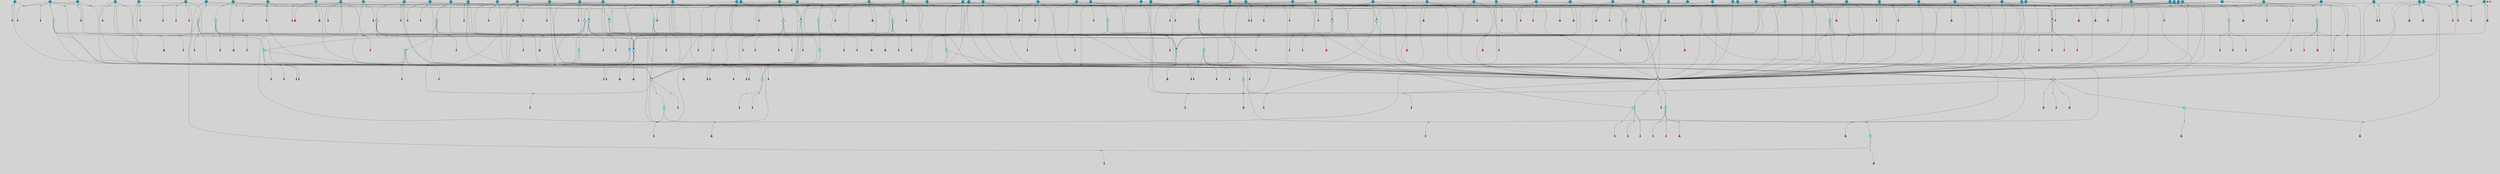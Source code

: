 // File exported with GEGELATI v1.3.1
// On the 2024-04-08 17:27:41
// With the File::TPGGraphDotExporter
digraph{
	graph[pad = "0.212, 0.055" bgcolor = lightgray]
	node[shape=circle style = filled label = ""]
		T4 [fillcolor="#66ddff"]
		T7 [fillcolor="#66ddff"]
		T9 [fillcolor="#66ddff"]
		T24 [fillcolor="#66ddff"]
		T82 [fillcolor="#66ddff"]
		T111 [fillcolor="#66ddff"]
		T129 [fillcolor="#66ddff"]
		T164 [fillcolor="#66ddff"]
		T20 [fillcolor="#66ddff"]
		T321 [fillcolor="#66ddff"]
		T322 [fillcolor="#66ddff"]
		T323 [fillcolor="#66ddff"]
		T577 [fillcolor="#66ddff"]
		T623 [fillcolor="#66ddff"]
		T625 [fillcolor="#66ddff"]
		T673 [fillcolor="#1199bb"]
		T685 [fillcolor="#66ddff"]
		T686 [fillcolor="#66ddff"]
		T687 [fillcolor="#66ddff"]
		T760 [fillcolor="#66ddff"]
		T733 [fillcolor="#66ddff"]
		T761 [fillcolor="#66ddff"]
		T762 [fillcolor="#66ddff"]
		T828 [fillcolor="#66ddff"]
		T842 [fillcolor="#66ddff"]
		T847 [fillcolor="#66ddff"]
		T848 [fillcolor="#66ddff"]
		T866 [fillcolor="#66ddff"]
		T957 [fillcolor="#66ddff"]
		T1063 [fillcolor="#66ddff"]
		T1064 [fillcolor="#66ddff"]
		T1073 [fillcolor="#66ddff"]
		T1130 [fillcolor="#66ddff"]
		T1132 [fillcolor="#66ddff"]
		T1133 [fillcolor="#66ddff"]
		T1135 [fillcolor="#66ddff"]
		T1142 [fillcolor="#66ddff"]
		T1149 [fillcolor="#66ddff"]
		T1190 [fillcolor="#66ddff"]
		T1202 [fillcolor="#1199bb"]
		T1203 [fillcolor="#1199bb"]
		T1204 [fillcolor="#1199bb"]
		T1205 [fillcolor="#1199bb"]
		T1206 [fillcolor="#1199bb"]
		T1207 [fillcolor="#66ddff"]
		T1208 [fillcolor="#1199bb"]
		T1209 [fillcolor="#1199bb"]
		T1210 [fillcolor="#1199bb"]
		T1211 [fillcolor="#1199bb"]
		T1212 [fillcolor="#1199bb"]
		T1213 [fillcolor="#1199bb"]
		T1214 [fillcolor="#1199bb"]
		T1215 [fillcolor="#1199bb"]
		T1216 [fillcolor="#1199bb"]
		T1217 [fillcolor="#66ddff"]
		T1218 [fillcolor="#1199bb"]
		T1219 [fillcolor="#1199bb"]
		T1220 [fillcolor="#1199bb"]
		T1221 [fillcolor="#1199bb"]
		T1222 [fillcolor="#1199bb"]
		T1223 [fillcolor="#1199bb"]
		T1224 [fillcolor="#1199bb"]
		T1225 [fillcolor="#66ddff"]
		T1226 [fillcolor="#1199bb"]
		T1227 [fillcolor="#1199bb"]
		T1228 [fillcolor="#1199bb"]
		T1229 [fillcolor="#1199bb"]
		T1230 [fillcolor="#1199bb"]
		T1231 [fillcolor="#1199bb"]
		T1232 [fillcolor="#1199bb"]
		T1233 [fillcolor="#1199bb"]
		T1234 [fillcolor="#1199bb"]
		T1235 [fillcolor="#1199bb"]
		T1236 [fillcolor="#1199bb"]
		T1237 [fillcolor="#1199bb"]
		T1238 [fillcolor="#1199bb"]
		T1239 [fillcolor="#1199bb"]
		T1240 [fillcolor="#1199bb"]
		T1241 [fillcolor="#1199bb"]
		T1242 [fillcolor="#1199bb"]
		T1243 [fillcolor="#1199bb"]
		T1244 [fillcolor="#1199bb"]
		T1245 [fillcolor="#1199bb"]
		T1246 [fillcolor="#1199bb"]
		T1247 [fillcolor="#1199bb"]
		T1248 [fillcolor="#1199bb"]
		T1249 [fillcolor="#1199bb"]
		T1250 [fillcolor="#1199bb"]
		T1251 [fillcolor="#1199bb"]
		T1252 [fillcolor="#1199bb"]
		T1253 [fillcolor="#1199bb"]
		T1254 [fillcolor="#1199bb"]
		T1255 [fillcolor="#1199bb"]
		T1256 [fillcolor="#1199bb"]
		T1257 [fillcolor="#1199bb"]
		T1258 [fillcolor="#1199bb"]
		T1259 [fillcolor="#1199bb"]
		T1260 [fillcolor="#1199bb"]
		T1261 [fillcolor="#1199bb"]
		T1262 [fillcolor="#1199bb"]
		T1263 [fillcolor="#1199bb"]
		T1264 [fillcolor="#1199bb"]
		T1265 [fillcolor="#1199bb"]
		T1266 [fillcolor="#1199bb"]
		T1267 [fillcolor="#1199bb"]
		T1268 [fillcolor="#1199bb"]
		T1269 [fillcolor="#1199bb"]
		T1270 [fillcolor="#1199bb"]
		T1271 [fillcolor="#1199bb"]
		T1272 [fillcolor="#1199bb"]
		T1273 [fillcolor="#1199bb"]
		T1274 [fillcolor="#1199bb"]
		T1275 [fillcolor="#1199bb"]
		T1276 [fillcolor="#1199bb"]
		T1277 [fillcolor="#1199bb"]
		T1278 [fillcolor="#1199bb"]
		T1279 [fillcolor="#1199bb"]
		T1280 [fillcolor="#1199bb"]
		T1281 [fillcolor="#1199bb"]
		P19439 [fillcolor="#cccccc" shape=point] //7|
		I19439 [shape=box style=invis label="0|2&2|4#2|6&#92;n5|3&0|6#0|1&#92;n4|7&2|6#0|5&#92;n7|6&0|7#0|5&#92;n10|7&2|2#1|1&#92;n"]
		P19439 -> I19439[style=invis]
		A12369 [fillcolor="#ff3366" shape=box margin=0.03 width=0 height=0 label="4"]
		T4 -> P19439 -> A12369
		P19440 [fillcolor="#cccccc" shape=point] //0|
		I19440 [shape=box style=invis label="2|5&0|1#0|6&#92;n6|1&2|2#2|7&#92;n8|0&0|3#1|4&#92;n4|3&2|5#2|4&#92;n8|1&2|4#0|0&#92;n6|6&0|1#2|6&#92;n11|7&2|4#2|5&#92;n6|2&2|4#0|2&#92;n8|5&2|4#2|4&#92;n2|1&2|1#2|2&#92;n2|7&2|5#2|6&#92;n9|7&0|5#0|4&#92;n1|2&0|5#2|6&#92;n4|2&2|3#2|7&#92;n3|3&2|1#0|2&#92;n"]
		P19440 -> I19440[style=invis]
		A12370 [fillcolor="#ff3366" shape=box margin=0.03 width=0 height=0 label="5"]
		T4 -> P19440 -> A12370
		P19441 [fillcolor="#cccccc" shape=point] //-3|
		I19441 [shape=box style=invis label="1|6&2|7#0|7&#92;n10|2&0|7#1|3&#92;n9|6&2|7#2|2&#92;n5|3&0|7#0|7&#92;n1|6&2|3#0|0&#92;n2|3&2|3#2|2&#92;n5|1&2|6#0|6&#92;n"]
		P19441 -> I19441[style=invis]
		A12371 [fillcolor="#ff3366" shape=box margin=0.03 width=0 height=0 label="7"]
		T7 -> P19441 -> A12371
		P19442 [fillcolor="#cccccc" shape=point] //5|
		I19442 [shape=box style=invis label="0|5&2|3#0|1&#92;n0|6&2|1#2|4&#92;n6|2&2|6#0|7&#92;n7|4&0|3#0|1&#92;n5|4&0|7#1|6&#92;n9|1&0|5#2|2&#92;n6|3&2|3#1|7&#92;n11|7&2|4#1|6&#92;n2|5&0|1#0|0&#92;n4|7&0|0#0|2&#92;n6|2&0|6#0|0&#92;n2|1&2|6#2|4&#92;n10|0&2|0#1|0&#92;n6|6&2|4#0|6&#92;n"]
		P19442 -> I19442[style=invis]
		A12372 [fillcolor="#ff3366" shape=box margin=0.03 width=0 height=0 label="8"]
		T7 -> P19442 -> A12372
		P19443 [fillcolor="#cccccc" shape=point] //-6|
		I19443 [shape=box style=invis label="11|1&0|7#2|0&#92;n10|4&0|1#1|0&#92;n4|3&2|4#2|1&#92;n0|5&2|0#0|0&#92;n6|1&0|0#0|3&#92;n8|2&2|0#0|4&#92;n11|4&2|0#1|6&#92;n7|0&2|6#2|3&#92;n5|3&2|6#2|0&#92;n2|0&2|0#0|4&#92;n"]
		P19443 -> I19443[style=invis]
		A12373 [fillcolor="#ff3366" shape=box margin=0.03 width=0 height=0 label="9"]
		T9 -> P19443 -> A12373
		P19444 [fillcolor="#cccccc" shape=point] //2|
		I19444 [shape=box style=invis label="6|3&2|7#1|4&#92;n8|6&0|0#2|5&#92;n2|1&0|2#0|3&#92;n8|7&0|6#0|4&#92;n2|1&2|0#0|1&#92;n0|0&2|2#2|3&#92;n6|6&0|7#2|1&#92;n6|1&0|7#2|6&#92;n5|4&2|7#0|4&#92;n0|3&0|4#2|0&#92;n11|0&2|0#2|5&#92;n4|5&2|5#2|4&#92;n5|7&0|6#0|4&#92;n9|7&2|5#0|3&#92;n5|4&2|1#0|3&#92;n5|3&0|1#1|7&#92;n0|4&0|3#2|5&#92;n"]
		P19444 -> I19444[style=invis]
		A12374 [fillcolor="#ff3366" shape=box margin=0.03 width=0 height=0 label="10"]
		T9 -> P19444 -> A12374
		P19445 [fillcolor="#cccccc" shape=point] //-3|
		I19445 [shape=box style=invis label="8|1&2|3#0|5&#92;n0|6&0|5#0|5&#92;n3|7&2|1#0|6&#92;n3|5&0|1#0|0&#92;n9|5&2|0#0|4&#92;n3|5&0|2#0|3&#92;n10|6&2|4#1|0&#92;n9|4&2|7#2|6&#92;n1|7&2|5#2|2&#92;n"]
		P19445 -> I19445[style=invis]
		A12375 [fillcolor="#ff3366" shape=box margin=0.03 width=0 height=0 label="5"]
		T4 -> P19445 -> A12375
		P19446 [fillcolor="#cccccc" shape=point] //1|
		I19446 [shape=box style=invis label="5|1&0|6#2|7&#92;n2|4&0|4#2|2&#92;n0|6&0|5#0|4&#92;n10|6&2|5#1|6&#92;n9|3&0|1#1|7&#92;n10|3&2|2#1|0&#92;n5|0&0|0#2|1&#92;n11|3&2|3#1|5&#92;n10|3&0|1#1|0&#92;n2|4&0|1#0|1&#92;n0|2&0|3#2|4&#92;n9|2&2|1#2|5&#92;n11|7&2|6#2|6&#92;n"]
		P19446 -> I19446[style=invis]
		T24 -> P19446 -> T7
		P19447 [fillcolor="#cccccc" shape=point] //5|
		I19447 [shape=box style=invis label="3|0&2|0#0|1&#92;n3|0&0|7#0|1&#92;n5|3&0|2#2|6&#92;n4|4&2|4#2|6&#92;n11|2&0|7#1|6&#92;n2|7&2|2#2|5&#92;n9|3&2|6#2|7&#92;n7|7&0|0#0|4&#92;n6|1&2|4#2|3&#92;n5|4&2|0#1|6&#92;n1|3&0|7#0|4&#92;n"]
		P19447 -> I19447[style=invis]
		A12376 [fillcolor="#ff3366" shape=box margin=0.03 width=0 height=0 label="7"]
		T24 -> P19447 -> A12376
		P19448 [fillcolor="#cccccc" shape=point] //-2|
		I19448 [shape=box style=invis label="4|1&0|4#0|3&#92;n4|2&0|5#2|0&#92;n5|5&2|6#0|5&#92;n1|4&0|1#0|2&#92;n6|3&2|7#1|5&#92;n0|4&2|0#0|3&#92;n8|5&2|5#1|2&#92;n10|7&2|7#1|1&#92;n3|4&0|0#2|1&#92;n3|6&2|5#2|5&#92;n8|3&0|1#0|7&#92;n10|0&2|7#1|3&#92;n4|1&2|4#0|1&#92;n9|3&2|0#0|4&#92;n3|6&2|0#0|4&#92;n1|2&0|6#2|1&#92;n4|0&2|1#2|2&#92;n"]
		P19448 -> I19448[style=invis]
		A12377 [fillcolor="#ff3366" shape=box margin=0.03 width=0 height=0 label="14"]
		T24 -> P19448 -> A12377
		P19449 [fillcolor="#cccccc" shape=point] //6|
		I19449 [shape=box style=invis label="7|0&2|5#1|2&#92;n10|6&2|1#1|3&#92;n7|5&0|2#0|7&#92;n10|7&0|1#1|5&#92;n4|6&2|5#0|5&#92;n4|4&0|7#2|7&#92;n"]
		P19449 -> I19449[style=invis]
		A12378 [fillcolor="#ff3366" shape=box margin=0.03 width=0 height=0 label="7"]
		T82 -> P19449 -> A12378
		P19450 [fillcolor="#cccccc" shape=point] //6|
		I19450 [shape=box style=invis label="0|5&2|3#0|1&#92;n0|6&2|1#2|4&#92;n9|1&0|5#2|2&#92;n7|4&0|3#0|1&#92;n5|4&0|7#1|6&#92;n2|5&0|1#0|0&#92;n6|3&2|3#1|7&#92;n11|7&2|4#1|6&#92;n6|2&2|6#0|1&#92;n4|7&0|0#0|2&#92;n6|2&0|6#0|0&#92;n9|1&2|6#2|4&#92;n10|0&2|0#1|0&#92;n6|6&2|4#0|6&#92;n"]
		P19450 -> I19450[style=invis]
		A12379 [fillcolor="#ff3366" shape=box margin=0.03 width=0 height=0 label="8"]
		T82 -> P19450 -> A12379
		T82 -> P19443
		P19451 [fillcolor="#cccccc" shape=point] //-5|
		I19451 [shape=box style=invis label="0|0&2|3#0|2&#92;n10|5&0|6#1|3&#92;n7|3&0|6#2|3&#92;n3|4&0|6#0|6&#92;n10|5&0|2#1|1&#92;n5|0&0|1#0|3&#92;n6|6&2|5#1|5&#92;n7|4&0|2#1|7&#92;n5|7&0|1#2|5&#92;n1|5&0|0#0|3&#92;n7|5&2|1#2|6&#92;n9|0&0|2#0|0&#92;n4|0&2|4#0|0&#92;n4|6&0|0#2|3&#92;n3|1&0|6#2|5&#92;n7|7&2|1#2|3&#92;n9|4&2|2#0|6&#92;n"]
		P19451 -> I19451[style=invis]
		T111 -> P19451 -> T9
		P19452 [fillcolor="#cccccc" shape=point] //7|
		I19452 [shape=box style=invis label="7|4&2|1#2|0&#92;n4|1&2|4#2|3&#92;n5|0&2|0#2|2&#92;n6|1&2|4#2|6&#92;n"]
		P19452 -> I19452[style=invis]
		A12380 [fillcolor="#ff3366" shape=box margin=0.03 width=0 height=0 label="9"]
		T111 -> P19452 -> A12380
		P19453 [fillcolor="#cccccc" shape=point] //2|
		I19453 [shape=box style=invis label="3|0&2|0#0|1&#92;n11|2&0|7#1|6&#92;n8|7&2|4#0|5&#92;n5|3&0|2#2|6&#92;n4|4&2|4#2|6&#92;n3|0&0|7#0|1&#92;n2|7&2|2#2|5&#92;n9|3&2|6#2|7&#92;n7|7&0|0#0|4&#92;n6|1&2|4#1|3&#92;n5|4&2|0#1|6&#92;n1|3&0|7#0|4&#92;n"]
		P19453 -> I19453[style=invis]
		A12381 [fillcolor="#ff3366" shape=box margin=0.03 width=0 height=0 label="7"]
		T111 -> P19453 -> A12381
		T111 -> P19443
		P19454 [fillcolor="#cccccc" shape=point] //8|
		I19454 [shape=box style=invis label="9|0&0|1#2|0&#92;n10|1&2|5#1|4&#92;n8|2&2|6#0|4&#92;n2|4&2|5#2|3&#92;n4|2&2|2#0|2&#92;n7|5&0|2#0|0&#92;n8|2&2|1#1|3&#92;n8|7&0|7#2|1&#92;n1|1&0|0#0|7&#92;n5|6&2|5#1|0&#92;n6|6&2|5#0|0&#92;n11|4&0|3#2|6&#92;n4|2&2|4#0|7&#92;n5|6&0|1#2|0&#92;n11|3&0|2#0|7&#92;n"]
		P19454 -> I19454[style=invis]
		A12382 [fillcolor="#ff3366" shape=box margin=0.03 width=0 height=0 label="6"]
		T129 -> P19454 -> A12382
		T129 -> P19447
		P19455 [fillcolor="#cccccc" shape=point] //10|
		I19455 [shape=box style=invis label="4|5&2|7#2|1&#92;n1|7&2|3#0|6&#92;n3|5&2|2#0|3&#92;n10|3&0|7#1|4&#92;n7|1&0|4#2|6&#92;n10|2&0|3#1|7&#92;n9|5&2|0#0|4&#92;n4|0&0|3#2|7&#92;n11|4&2|6#1|2&#92;n5|4&2|7#0|2&#92;n2|6&2|4#0|0&#92;n6|5&0|7#2|1&#92;n5|3&2|3#1|6&#92;n10|7&2|0#1|2&#92;n"]
		P19455 -> I19455[style=invis]
		A12383 [fillcolor="#ff3366" shape=box margin=0.03 width=0 height=0 label="5"]
		T129 -> P19455 -> A12383
		P19456 [fillcolor="#cccccc" shape=point] //5|
		I19456 [shape=box style=invis label="9|4&2|3#1|3&#92;n0|4&2|4#0|5&#92;n6|1&2|6#2|5&#92;n4|0&0|5#2|0&#92;n"]
		P19456 -> I19456[style=invis]
		A12384 [fillcolor="#ff3366" shape=box margin=0.03 width=0 height=0 label="7"]
		T129 -> P19456 -> A12384
		P19457 [fillcolor="#cccccc" shape=point] //6|
		I19457 [shape=box style=invis label="9|4&2|7#0|6&#92;n8|4&0|1#1|0&#92;n1|3&0|0#2|1&#92;n2|4&0|6#2|2&#92;n5|1&2|5#0|7&#92;n3|0&0|3#2|6&#92;n2|2&2|6#0|2&#92;n8|4&0|4#2|2&#92;n5|1&2|4#0|3&#92;n9|4&0|6#0|6&#92;n5|0&2|2#1|5&#92;n11|7&0|0#1|1&#92;n0|4&0|3#0|3&#92;n7|7&2|4#2|5&#92;n1|5&0|1#2|1&#92;n"]
		P19457 -> I19457[style=invis]
		A12385 [fillcolor="#ff3366" shape=box margin=0.03 width=0 height=0 label="1"]
		T129 -> P19457 -> A12385
		T164 -> P19440
		P19458 [fillcolor="#cccccc" shape=point] //-1|
		I19458 [shape=box style=invis label="6|4&0|4#2|4&#92;n4|5&2|5#2|4&#92;n9|7&2|5#0|3&#92;n3|7&2|6#0|6&#92;n8|7&0|6#0|4&#92;n2|1&2|0#0|1&#92;n8|6&0|0#2|5&#92;n2|1&0|2#0|3&#92;n6|1&0|7#2|6&#92;n6|3&0|1#1|6&#92;n5|4&2|7#0|4&#92;n0|7&0|4#2|0&#92;n11|0&2|0#2|5&#92;n3|7&2|0#2|7&#92;n8|3&2|7#1|4&#92;n5|7&0|6#0|4&#92;n0|0&2|3#2|3&#92;n5|4&2|1#0|3&#92;n0|4&0|3#2|5&#92;n"]
		P19458 -> I19458[style=invis]
		A12386 [fillcolor="#ff3366" shape=box margin=0.03 width=0 height=0 label="10"]
		T164 -> P19458 -> A12386
		P19459 [fillcolor="#cccccc" shape=point] //-7|
		I19459 [shape=box style=invis label="6|1&0|2#0|3&#92;n1|2&0|1#2|0&#92;n10|3&2|2#1|1&#92;n0|1&0|2#0|7&#92;n4|6&2|7#2|4&#92;n6|0&2|7#0|6&#92;n"]
		P19459 -> I19459[style=invis]
		A12387 [fillcolor="#ff3366" shape=box margin=0.03 width=0 height=0 label="7"]
		T164 -> P19459 -> A12387
		P19460 [fillcolor="#cccccc" shape=point] //-6|
		I19460 [shape=box style=invis label="11|7&0|1#0|6&#92;n3|5&0|1#0|3&#92;n1|5&0|5#0|6&#92;n1|7&2|5#2|2&#92;n0|0&0|2#2|2&#92;n4|4&0|1#0|5&#92;n6|4&2|2#0|2&#92;n0|6&2|5#0|5&#92;n0|3&2|2#2|6&#92;n"]
		P19460 -> I19460[style=invis]
		A12388 [fillcolor="#ff3366" shape=box margin=0.03 width=0 height=0 label="5"]
		T164 -> P19460 -> A12388
		P19461 [fillcolor="#cccccc" shape=point] //4|
		I19461 [shape=box style=invis label="4|3&0|6#0|3&#92;n5|7&2|3#2|2&#92;n5|6&0|7#1|2&#92;n1|4&2|6#0|3&#92;n8|4&2|1#2|5&#92;n9|5&2|4#1|4&#92;n2|4&0|5#0|7&#92;n10|0&0|6#1|3&#92;n3|0&0|6#0|2&#92;n2|7&2|7#2|6&#92;n5|2&0|5#1|5&#92;n10|4&2|5#1|7&#92;n4|0&0|4#2|4&#92;n11|1&0|4#2|6&#92;n10|6&2|0#1|4&#92;n9|7&0|3#1|4&#92;n4|5&2|7#0|6&#92;n11|5&2|6#2|3&#92;n0|3&0|5#0|1&#92;n"]
		P19461 -> I19461[style=invis]
		A12389 [fillcolor="#ff3366" shape=box margin=0.03 width=0 height=0 label="13"]
		T164 -> P19461 -> A12389
		P19462 [fillcolor="#cccccc" shape=point] //-9|
		I19462 [shape=box style=invis label="2|0&2|0#2|1&#92;n4|4&2|4#2|6&#92;n9|1&0|3#1|7&#92;n5|3&0|2#2|6&#92;n2|7&2|2#2|5&#92;n5|4&2|0#1|6&#92;n3|0&0|7#0|1&#92;n1|3&0|7#0|4&#92;n11|6&2|2#0|7&#92;n7|7&0|0#0|4&#92;n11|0&0|7#1|6&#92;n9|3&2|6#2|7&#92;n"]
		P19462 -> I19462[style=invis]
		A12390 [fillcolor="#ff3366" shape=box margin=0.03 width=0 height=0 label="7"]
		T322 -> P19462 -> A12390
		P19463 [fillcolor="#cccccc" shape=point] //-4|
		I19463 [shape=box style=invis label="4|1&0|4#2|6&#92;n1|2&2|2#2|0&#92;n1|2&2|0#0|6&#92;n8|4&2|3#2|5&#92;n5|5&2|1#1|0&#92;n"]
		P19463 -> I19463[style=invis]
		A12391 [fillcolor="#ff3366" shape=box margin=0.03 width=0 height=0 label="12"]
		T321 -> P19463 -> A12391
		P19464 [fillcolor="#cccccc" shape=point] //6|
		I19464 [shape=box style=invis label="3|0&2|7#2|2&#92;n3|2&0|4#2|5&#92;n5|1&0|2#1|0&#92;n8|7&0|1#2|0&#92;n8|5&0|3#0|6&#92;n0|2&0|2#2|3&#92;n1|5&2|5#0|5&#92;n5|6&0|6#0|7&#92;n6|7&0|0#2|6&#92;n1|2&2|3#0|0&#92;n7|7&2|3#0|4&#92;n0|7&2|7#0|6&#92;n1|0&2|2#2|7&#92;n4|4&0|1#0|0&#92;n"]
		P19464 -> I19464[style=invis]
		A12392 [fillcolor="#ff3366" shape=box margin=0.03 width=0 height=0 label="11"]
		T321 -> P19464 -> A12392
		P19465 [fillcolor="#cccccc" shape=point] //2|
		I19465 [shape=box style=invis label="4|1&0|4#2|6&#92;n5|5&2|1#1|0&#92;n1|0&2|0#0|6&#92;n8|4&2|3#2|5&#92;n"]
		P19465 -> I19465[style=invis]
		T322 -> P19465 -> T321
		P19466 [fillcolor="#cccccc" shape=point] //8|
		I19466 [shape=box style=invis label="9|7&0|5#2|5&#92;n3|3&2|3#0|2&#92;n9|5&2|2#1|0&#92;n2|3&0|6#0|3&#92;n4|4&2|5#2|7&#92;n11|3&2|0#1|5&#92;n6|6&2|1#2|2&#92;n4|6&0|1#2|2&#92;n2|5&2|7#2|2&#92;n7|7&2|2#2|3&#92;n6|5&0|3#2|6&#92;n6|7&0|6#0|2&#92;n"]
		P19466 -> I19466[style=invis]
		A12393 [fillcolor="#ff3366" shape=box margin=0.03 width=0 height=0 label="14"]
		T322 -> P19466 -> A12393
		P19467 [fillcolor="#cccccc" shape=point] //4|
		I19467 [shape=box style=invis label="4|3&0|6#0|3&#92;n5|7&2|3#2|2&#92;n5|6&0|7#1|2&#92;n1|4&2|6#0|3&#92;n8|4&2|1#2|5&#92;n9|5&2|4#1|4&#92;n2|4&0|5#0|7&#92;n10|0&0|6#1|3&#92;n3|0&0|6#0|2&#92;n2|7&2|7#2|6&#92;n5|2&0|5#1|5&#92;n10|4&2|5#1|7&#92;n4|0&0|4#2|4&#92;n11|1&0|4#2|6&#92;n10|6&2|0#1|4&#92;n9|7&0|3#1|4&#92;n4|5&2|7#0|6&#92;n11|5&2|6#2|3&#92;n0|3&0|5#0|1&#92;n"]
		P19467 -> I19467[style=invis]
		A12394 [fillcolor="#ff3366" shape=box margin=0.03 width=0 height=0 label="13"]
		T322 -> P19467 -> A12394
		P19468 [fillcolor="#cccccc" shape=point] //-3|
		I19468 [shape=box style=invis label="4|5&0|0#0|0&#92;n4|7&0|0#0|2&#92;n0|6&2|1#2|4&#92;n9|1&0|5#2|2&#92;n10|0&2|0#1|0&#92;n6|6&2|4#0|6&#92;n2|5&0|1#0|0&#92;n6|3&2|3#1|7&#92;n11|7&2|4#1|6&#92;n6|2&2|6#0|1&#92;n6|2&0|0#0|0&#92;n9|1&2|6#2|4&#92;n10|4&0|3#1|1&#92;n5|4&2|7#1|6&#92;n"]
		P19468 -> I19468[style=invis]
		T323 -> P19468 -> T322
		P19469 [fillcolor="#cccccc" shape=point] //5|
		I19469 [shape=box style=invis label="0|5&2|3#0|1&#92;n0|6&2|1#2|4&#92;n6|2&2|6#0|7&#92;n7|4&0|3#0|1&#92;n5|4&0|7#1|6&#92;n9|1&0|5#2|2&#92;n6|3&2|3#1|7&#92;n11|7&2|4#1|6&#92;n2|5&0|1#0|0&#92;n4|7&0|0#0|2&#92;n6|2&0|6#0|0&#92;n2|1&2|6#2|4&#92;n10|0&2|0#1|0&#92;n6|6&2|4#0|6&#92;n"]
		P19469 -> I19469[style=invis]
		A12395 [fillcolor="#ff3366" shape=box margin=0.03 width=0 height=0 label="8"]
		T20 -> P19469 -> A12395
		P19470 [fillcolor="#cccccc" shape=point] //-3|
		I19470 [shape=box style=invis label="1|6&2|7#0|7&#92;n10|2&0|7#1|3&#92;n9|6&2|7#2|2&#92;n5|3&0|7#0|7&#92;n1|6&2|3#0|0&#92;n2|3&2|3#2|2&#92;n5|1&2|6#0|6&#92;n"]
		P19470 -> I19470[style=invis]
		A12396 [fillcolor="#ff3366" shape=box margin=0.03 width=0 height=0 label="7"]
		T20 -> P19470 -> A12396
		P19471 [fillcolor="#cccccc" shape=point] //1|
		I19471 [shape=box style=invis label="0|4&0|1#0|1&#92;n10|5&2|5#1|6&#92;n7|7&2|5#2|2&#92;n9|5&0|7#2|7&#92;n8|4&0|3#2|7&#92;n11|0&2|3#0|5&#92;n7|0&0|0#0|1&#92;n4|2&0|4#0|5&#92;n5|1&0|6#2|7&#92;n11|3&0|7#1|3&#92;n"]
		P19471 -> I19471[style=invis]
		T323 -> P19471 -> T20
		P19472 [fillcolor="#cccccc" shape=point] //-8|
		I19472 [shape=box style=invis label="7|5&0|4#2|4&#92;n"]
		P19472 -> I19472[style=invis]
		A12397 [fillcolor="#ff3366" shape=box margin=0.03 width=0 height=0 label="3"]
		T322 -> P19472 -> A12397
		P19473 [fillcolor="#cccccc" shape=point] //4|
		I19473 [shape=box style=invis label="4|3&0|6#0|3&#92;n5|7&2|3#2|2&#92;n5|6&0|7#1|2&#92;n1|4&2|6#0|3&#92;n8|4&2|1#2|5&#92;n9|5&2|4#1|4&#92;n2|4&0|5#0|7&#92;n10|0&0|6#1|3&#92;n3|0&0|6#0|2&#92;n2|7&2|7#2|6&#92;n5|2&0|5#1|5&#92;n10|4&2|5#1|7&#92;n4|0&0|4#2|4&#92;n11|1&0|4#2|6&#92;n10|6&2|0#1|4&#92;n9|7&0|3#1|4&#92;n4|5&2|7#0|6&#92;n11|5&2|6#2|3&#92;n0|3&0|5#0|1&#92;n"]
		P19473 -> I19473[style=invis]
		A12398 [fillcolor="#ff3366" shape=box margin=0.03 width=0 height=0 label="13"]
		T323 -> P19473 -> A12398
		P19474 [fillcolor="#cccccc" shape=point] //-9|
		I19474 [shape=box style=invis label="5|5&0|5#0|6&#92;n0|5&2|3#0|1&#92;n8|5&0|3#1|6&#92;n6|2&0|6#0|0&#92;n4|7&0|0#0|5&#92;n10|0&2|0#1|0&#92;n11|2&0|4#1|6&#92;n9|1&0|5#2|2&#92;n6|3&2|3#1|7&#92;n5|7&0|7#1|6&#92;n0|6&2|1#2|4&#92;n2|1&2|6#2|4&#92;n7|4&0|3#0|1&#92;n6|6&2|4#0|6&#92;n"]
		P19474 -> I19474[style=invis]
		A12399 [fillcolor="#ff3366" shape=box margin=0.03 width=0 height=0 label="8"]
		T577 -> P19474 -> A12399
		T577 -> P19449
		P19475 [fillcolor="#cccccc" shape=point] //3|
		I19475 [shape=box style=invis label="9|0&0|1#2|2&#92;n8|6&0|0#1|0&#92;n8|2&0|2#2|4&#92;n3|5&0|1#0|5&#92;n0|0&0|6#2|7&#92;n"]
		P19475 -> I19475[style=invis]
		A12400 [fillcolor="#ff3366" shape=box margin=0.03 width=0 height=0 label="3"]
		T577 -> P19475 -> A12400
		P19476 [fillcolor="#cccccc" shape=point] //-6|
		I19476 [shape=box style=invis label="6|1&2|7#0|1&#92;n10|4&0|0#1|1&#92;n11|0&2|4#0|6&#92;n7|7&2|2#2|2&#92;n2|0&2|5#0|0&#92;n9|2&2|1#2|7&#92;n7|2&2|0#1|5&#92;n0|2&2|7#2|5&#92;n7|2&2|4#2|5&#92;n1|1&2|7#0|6&#92;n3|4&2|2#0|3&#92;n7|4&2|0#2|1&#92;n"]
		P19476 -> I19476[style=invis]
		T577 -> P19476 -> T111
		P19477 [fillcolor="#cccccc" shape=point] //-2|
		I19477 [shape=box style=invis label="0|3&2|7#2|5&#92;n10|0&2|3#1|4&#92;n2|0&2|5#0|6&#92;n7|7&2|2#2|1&#92;n0|2&2|3#0|4&#92;n10|2&2|4#1|5&#92;n9|2&2|1#2|6&#92;n3|4&2|6#2|1&#92;n5|1&2|3#2|4&#92;n4|2&2|5#2|7&#92;n7|4&0|4#1|1&#92;n5|6&2|7#1|0&#92;n1|0&0|6#0|0&#92;n"]
		P19477 -> I19477[style=invis]
		T577 -> P19477 -> T111
		P19478 [fillcolor="#cccccc" shape=point] //4|
		I19478 [shape=box style=invis label="4|3&0|6#0|3&#92;n5|7&2|3#2|2&#92;n5|6&0|7#1|2&#92;n1|4&2|6#0|3&#92;n8|4&2|1#2|5&#92;n9|5&2|4#1|4&#92;n2|4&0|5#0|7&#92;n10|0&0|6#1|3&#92;n3|0&0|6#0|2&#92;n2|7&2|7#2|6&#92;n5|2&0|5#1|5&#92;n10|4&2|5#1|7&#92;n4|0&0|4#2|4&#92;n11|1&0|4#2|6&#92;n10|6&2|0#1|4&#92;n9|7&0|3#1|4&#92;n4|5&2|7#0|6&#92;n11|5&2|6#2|3&#92;n0|3&0|5#0|1&#92;n"]
		P19478 -> I19478[style=invis]
		A12401 [fillcolor="#ff3366" shape=box margin=0.03 width=0 height=0 label="13"]
		T623 -> P19478 -> A12401
		P19479 [fillcolor="#cccccc" shape=point] //-6|
		I19479 [shape=box style=invis label="11|7&0|1#0|6&#92;n3|5&0|1#0|3&#92;n1|5&0|5#0|6&#92;n1|7&2|5#2|2&#92;n0|0&0|2#2|2&#92;n4|4&0|1#0|5&#92;n6|4&2|2#0|2&#92;n0|6&2|5#0|5&#92;n0|3&2|2#2|6&#92;n"]
		P19479 -> I19479[style=invis]
		A12402 [fillcolor="#ff3366" shape=box margin=0.03 width=0 height=0 label="5"]
		T623 -> P19479 -> A12402
		P19480 [fillcolor="#cccccc" shape=point] //-6|
		I19480 [shape=box style=invis label="11|1&0|7#2|0&#92;n10|4&0|1#1|0&#92;n4|3&2|4#2|1&#92;n0|5&2|0#0|0&#92;n6|1&0|0#0|3&#92;n8|2&2|0#0|4&#92;n11|4&2|0#1|6&#92;n7|0&2|6#2|3&#92;n5|3&2|6#2|0&#92;n2|0&2|0#0|4&#92;n"]
		P19480 -> I19480[style=invis]
		A12403 [fillcolor="#ff3366" shape=box margin=0.03 width=0 height=0 label="9"]
		T625 -> P19480 -> A12403
		P19481 [fillcolor="#cccccc" shape=point] //0|
		I19481 [shape=box style=invis label="2|5&0|1#0|6&#92;n6|1&2|2#2|7&#92;n8|0&0|3#1|4&#92;n4|3&2|5#2|4&#92;n8|1&2|4#0|0&#92;n6|6&0|1#2|6&#92;n11|7&2|4#2|5&#92;n6|2&2|4#0|2&#92;n8|5&2|4#2|4&#92;n2|1&2|1#2|2&#92;n2|7&2|5#2|6&#92;n9|7&0|5#0|4&#92;n1|2&0|5#2|6&#92;n4|2&2|3#2|7&#92;n3|3&2|1#0|2&#92;n"]
		P19481 -> I19481[style=invis]
		A12404 [fillcolor="#ff3366" shape=box margin=0.03 width=0 height=0 label="5"]
		T623 -> P19481 -> A12404
		P19482 [fillcolor="#cccccc" shape=point] //2|
		I19482 [shape=box style=invis label="6|3&2|7#1|4&#92;n8|6&0|0#2|5&#92;n2|1&0|2#0|3&#92;n8|7&0|6#0|4&#92;n2|1&2|0#0|1&#92;n0|0&2|2#2|3&#92;n6|6&0|7#2|1&#92;n6|1&0|7#2|6&#92;n5|4&2|7#0|4&#92;n0|3&0|4#2|0&#92;n11|0&2|0#2|5&#92;n4|5&2|5#2|4&#92;n5|7&0|6#0|4&#92;n9|7&2|5#0|3&#92;n5|4&2|1#0|3&#92;n5|3&0|1#1|7&#92;n0|4&0|3#2|5&#92;n"]
		P19482 -> I19482[style=invis]
		A12405 [fillcolor="#ff3366" shape=box margin=0.03 width=0 height=0 label="10"]
		T625 -> P19482 -> A12405
		P19483 [fillcolor="#cccccc" shape=point] //-1|
		I19483 [shape=box style=invis label="6|4&0|4#2|4&#92;n4|5&2|5#2|4&#92;n9|7&2|5#0|3&#92;n3|7&2|6#0|6&#92;n8|7&0|6#0|4&#92;n2|1&2|0#0|1&#92;n8|6&0|0#2|5&#92;n2|1&0|2#0|3&#92;n6|1&0|7#2|6&#92;n6|3&0|1#1|6&#92;n5|4&2|7#0|4&#92;n0|7&0|4#2|0&#92;n11|0&2|0#2|5&#92;n3|7&2|0#2|7&#92;n8|3&2|7#1|4&#92;n5|7&0|6#0|4&#92;n0|0&2|3#2|3&#92;n5|4&2|1#0|3&#92;n0|4&0|3#2|5&#92;n"]
		P19483 -> I19483[style=invis]
		A12406 [fillcolor="#ff3366" shape=box margin=0.03 width=0 height=0 label="10"]
		T623 -> P19483 -> A12406
		P19484 [fillcolor="#cccccc" shape=point] //-7|
		I19484 [shape=box style=invis label="6|1&0|2#0|3&#92;n1|2&0|1#2|0&#92;n10|3&2|2#1|1&#92;n0|1&0|2#0|7&#92;n4|6&2|7#2|4&#92;n6|0&2|7#0|6&#92;n"]
		P19484 -> I19484[style=invis]
		A12407 [fillcolor="#ff3366" shape=box margin=0.03 width=0 height=0 label="7"]
		T623 -> P19484 -> A12407
		P19485 [fillcolor="#cccccc" shape=point] //10|
		I19485 [shape=box style=invis label="9|3&0|1#1|7&#92;n9|0&2|7#2|2&#92;n0|5&0|2#0|3&#92;n10|1&2|2#1|6&#92;n2|5&0|0#0|4&#92;n5|3&0|7#2|0&#92;n5|2&0|0#1|2&#92;n1|0&0|2#2|5&#92;n"]
		P19485 -> I19485[style=invis]
		T673 -> P19485 -> T164
		P19486 [fillcolor="#cccccc" shape=point] //-1|
		I19486 [shape=box style=invis label="9|7&2|6#2|0&#92;n8|3&2|1#0|2&#92;n11|5&0|0#0|6&#92;n9|7&2|7#1|7&#92;n2|0&2|5#2|0&#92;n9|4&2|0#2|1&#92;n3|7&0|4#2|3&#92;n0|2&2|7#2|5&#92;n10|4&0|6#1|1&#92;n1|5&2|7#0|6&#92;n5|2&0|0#1|6&#92;n3|4&2|2#0|3&#92;n"]
		P19486 -> I19486[style=invis]
		T673 -> P19486 -> T111
		P19487 [fillcolor="#cccccc" shape=point] //7|
		I19487 [shape=box style=invis label="0|5&2|3#0|0&#92;n0|6&2|1#2|4&#92;n5|4&0|7#1|6&#92;n9|0&2|7#1|1&#92;n7|4&0|3#0|1&#92;n11|7&2|4#1|6&#92;n8|7&0|4#2|1&#92;n9|1&0|5#2|2&#92;n6|2&2|6#0|7&#92;n8|6&0|2#0|0&#92;n4|7&0|0#0|2&#92;n6|2&0|6#0|0&#92;n10|0&0|0#1|0&#92;n6|6&2|4#0|6&#92;n"]
		P19487 -> I19487[style=invis]
		T673 -> P19487 -> T129
		P19488 [fillcolor="#cccccc" shape=point] //-4|
		I19488 [shape=box style=invis label="0|7&2|5#0|4&#92;n8|5&0|5#2|7&#92;n5|6&0|7#0|4&#92;n7|0&0|5#2|1&#92;n10|6&2|1#1|2&#92;n0|0&2|1#0|6&#92;n8|4&0|5#0|6&#92;n4|2&0|5#2|4&#92;n"]
		P19488 -> I19488[style=invis]
		A12408 [fillcolor="#ff3366" shape=box margin=0.03 width=0 height=0 label="5"]
		T673 -> P19488 -> A12408
		P19489 [fillcolor="#cccccc" shape=point] //7|
		I19489 [shape=box style=invis label="9|2&2|5#2|5&#92;n8|0&0|2#1|6&#92;n11|6&2|2#1|0&#92;n3|3&0|7#0|1&#92;n6|0&2|4#2|3&#92;n3|0&0|0#2|2&#92;n1|4&0|5#0|6&#92;n5|5&0|2#2|6&#92;n2|1&0|0#2|6&#92;n4|4&2|4#2|6&#92;n"]
		P19489 -> I19489[style=invis]
		T673 -> P19489 -> T82
		P19490 [fillcolor="#cccccc" shape=point] //4|
		I19490 [shape=box style=invis label="4|3&0|6#0|3&#92;n5|7&2|3#2|2&#92;n5|6&0|7#1|2&#92;n1|4&2|6#0|3&#92;n8|4&2|1#2|5&#92;n9|5&2|4#1|4&#92;n2|4&0|5#0|7&#92;n10|0&0|6#1|3&#92;n3|0&0|6#0|2&#92;n2|7&2|7#2|6&#92;n5|2&0|5#1|5&#92;n10|4&2|5#1|7&#92;n4|0&0|4#2|4&#92;n11|1&0|4#2|6&#92;n10|6&2|0#1|4&#92;n9|7&0|3#1|4&#92;n4|5&2|7#0|6&#92;n11|5&2|6#2|3&#92;n0|3&0|5#0|1&#92;n"]
		P19490 -> I19490[style=invis]
		A12409 [fillcolor="#ff3366" shape=box margin=0.03 width=0 height=0 label="13"]
		T685 -> P19490 -> A12409
		P19491 [fillcolor="#cccccc" shape=point] //-6|
		I19491 [shape=box style=invis label="11|1&0|7#2|0&#92;n10|4&0|1#1|0&#92;n4|3&2|4#2|1&#92;n0|5&2|0#0|0&#92;n6|1&0|0#0|3&#92;n8|2&2|0#0|4&#92;n11|4&2|0#1|6&#92;n7|0&2|6#2|3&#92;n5|3&2|6#2|0&#92;n2|0&2|0#0|4&#92;n"]
		P19491 -> I19491[style=invis]
		A12410 [fillcolor="#ff3366" shape=box margin=0.03 width=0 height=0 label="9"]
		T686 -> P19491 -> A12410
		P19492 [fillcolor="#cccccc" shape=point] //2|
		I19492 [shape=box style=invis label="3|0&2|0#0|1&#92;n11|2&0|7#1|6&#92;n8|7&2|4#0|5&#92;n5|3&0|2#2|6&#92;n4|4&2|4#2|6&#92;n3|0&0|7#0|1&#92;n2|7&2|2#2|5&#92;n9|3&2|6#2|7&#92;n7|7&0|0#0|4&#92;n6|1&2|4#1|3&#92;n5|4&2|0#1|6&#92;n1|3&0|7#0|4&#92;n"]
		P19492 -> I19492[style=invis]
		A12411 [fillcolor="#ff3366" shape=box margin=0.03 width=0 height=0 label="7"]
		T686 -> P19492 -> A12411
		P19493 [fillcolor="#cccccc" shape=point] //-5|
		I19493 [shape=box style=invis label="0|0&2|3#0|2&#92;n10|5&0|6#1|3&#92;n7|3&0|6#2|3&#92;n3|4&0|6#0|6&#92;n10|5&0|2#1|1&#92;n5|0&0|1#0|3&#92;n6|6&2|5#1|5&#92;n7|4&0|2#1|7&#92;n5|7&0|1#2|5&#92;n1|5&0|0#0|3&#92;n7|5&2|1#2|6&#92;n9|0&0|2#0|0&#92;n4|0&2|4#0|0&#92;n4|6&0|0#2|3&#92;n3|1&0|6#2|5&#92;n7|7&2|1#2|3&#92;n9|4&2|2#0|6&#92;n"]
		P19493 -> I19493[style=invis]
		T686 -> P19493 -> T687
		P19494 [fillcolor="#cccccc" shape=point] //-6|
		I19494 [shape=box style=invis label="11|7&0|1#0|6&#92;n3|5&0|1#0|3&#92;n1|5&0|5#0|6&#92;n1|7&2|5#2|2&#92;n0|0&0|2#2|2&#92;n4|4&0|1#0|5&#92;n6|4&2|2#0|2&#92;n0|6&2|5#0|5&#92;n0|3&2|2#2|6&#92;n"]
		P19494 -> I19494[style=invis]
		A12412 [fillcolor="#ff3366" shape=box margin=0.03 width=0 height=0 label="5"]
		T685 -> P19494 -> A12412
		P19495 [fillcolor="#cccccc" shape=point] //-6|
		I19495 [shape=box style=invis label="11|1&0|7#2|0&#92;n10|4&0|1#1|0&#92;n4|3&2|4#2|1&#92;n0|5&2|0#0|0&#92;n6|1&0|0#0|3&#92;n8|2&2|0#0|4&#92;n11|4&2|0#1|6&#92;n7|0&2|6#2|3&#92;n5|3&2|6#2|0&#92;n2|0&2|0#0|4&#92;n"]
		P19495 -> I19495[style=invis]
		A12413 [fillcolor="#ff3366" shape=box margin=0.03 width=0 height=0 label="9"]
		T687 -> P19495 -> A12413
		P19496 [fillcolor="#cccccc" shape=point] //7|
		I19496 [shape=box style=invis label="7|4&2|1#2|0&#92;n4|1&2|4#2|3&#92;n5|0&2|0#2|2&#92;n6|1&2|4#2|6&#92;n"]
		P19496 -> I19496[style=invis]
		A12414 [fillcolor="#ff3366" shape=box margin=0.03 width=0 height=0 label="9"]
		T686 -> P19496 -> A12414
		P19497 [fillcolor="#cccccc" shape=point] //0|
		I19497 [shape=box style=invis label="2|5&0|1#0|6&#92;n6|1&2|2#2|7&#92;n8|0&0|3#1|4&#92;n4|3&2|5#2|4&#92;n8|1&2|4#0|0&#92;n6|6&0|1#2|6&#92;n11|7&2|4#2|5&#92;n6|2&2|4#0|2&#92;n8|5&2|4#2|4&#92;n2|1&2|1#2|2&#92;n2|7&2|5#2|6&#92;n9|7&0|5#0|4&#92;n1|2&0|5#2|6&#92;n4|2&2|3#2|7&#92;n3|3&2|1#0|2&#92;n"]
		P19497 -> I19497[style=invis]
		A12415 [fillcolor="#ff3366" shape=box margin=0.03 width=0 height=0 label="5"]
		T685 -> P19497 -> A12415
		P19498 [fillcolor="#cccccc" shape=point] //2|
		I19498 [shape=box style=invis label="6|3&2|7#1|4&#92;n8|6&0|0#2|5&#92;n2|1&0|2#0|3&#92;n8|7&0|6#0|4&#92;n2|1&2|0#0|1&#92;n0|0&2|2#2|3&#92;n6|6&0|7#2|1&#92;n6|1&0|7#2|6&#92;n5|4&2|7#0|4&#92;n0|3&0|4#2|0&#92;n11|0&2|0#2|5&#92;n4|5&2|5#2|4&#92;n5|7&0|6#0|4&#92;n9|7&2|5#0|3&#92;n5|4&2|1#0|3&#92;n5|3&0|1#1|7&#92;n0|4&0|3#2|5&#92;n"]
		P19498 -> I19498[style=invis]
		A12416 [fillcolor="#ff3366" shape=box margin=0.03 width=0 height=0 label="10"]
		T687 -> P19498 -> A12416
		P19499 [fillcolor="#cccccc" shape=point] //-1|
		I19499 [shape=box style=invis label="6|4&0|4#2|4&#92;n4|5&2|5#2|4&#92;n9|7&2|5#0|3&#92;n3|7&2|6#0|6&#92;n8|7&0|6#0|4&#92;n2|1&2|0#0|1&#92;n8|6&0|0#2|5&#92;n2|1&0|2#0|3&#92;n6|1&0|7#2|6&#92;n6|3&0|1#1|6&#92;n5|4&2|7#0|4&#92;n0|7&0|4#2|0&#92;n11|0&2|0#2|5&#92;n3|7&2|0#2|7&#92;n8|3&2|7#1|4&#92;n5|7&0|6#0|4&#92;n0|0&2|3#2|3&#92;n5|4&2|1#0|3&#92;n0|4&0|3#2|5&#92;n"]
		P19499 -> I19499[style=invis]
		A12417 [fillcolor="#ff3366" shape=box margin=0.03 width=0 height=0 label="10"]
		T685 -> P19499 -> A12417
		P19500 [fillcolor="#cccccc" shape=point] //-7|
		I19500 [shape=box style=invis label="6|1&0|2#0|3&#92;n1|2&0|1#2|0&#92;n10|3&2|2#1|1&#92;n0|1&0|2#0|7&#92;n4|6&2|7#2|4&#92;n6|0&2|7#0|6&#92;n"]
		P19500 -> I19500[style=invis]
		A12418 [fillcolor="#ff3366" shape=box margin=0.03 width=0 height=0 label="7"]
		T685 -> P19500 -> A12418
		P19501 [fillcolor="#cccccc" shape=point] //6|
		I19501 [shape=box style=invis label="6|1&2|6#1|7&#92;n10|7&2|0#1|5&#92;n9|4&0|1#2|2&#92;n8|6&0|0#1|0&#92;n"]
		P19501 -> I19501[style=invis]
		A12419 [fillcolor="#ff3366" shape=box margin=0.03 width=0 height=0 label="3"]
		T762 -> P19501 -> A12419
		P19502 [fillcolor="#cccccc" shape=point] //4|
		I19502 [shape=box style=invis label="4|3&0|6#0|3&#92;n5|7&2|3#2|2&#92;n5|6&0|7#1|2&#92;n1|4&2|6#0|3&#92;n8|4&2|1#2|5&#92;n9|5&2|4#1|4&#92;n2|4&0|5#0|7&#92;n10|0&0|6#1|3&#92;n3|0&0|6#0|2&#92;n2|7&2|7#2|6&#92;n5|2&0|5#1|5&#92;n10|4&2|5#1|7&#92;n4|0&0|4#2|4&#92;n11|1&0|4#2|6&#92;n10|6&2|0#1|4&#92;n9|7&0|3#1|4&#92;n4|5&2|7#0|6&#92;n11|5&2|6#2|3&#92;n0|3&0|5#0|1&#92;n"]
		P19502 -> I19502[style=invis]
		A12420 [fillcolor="#ff3366" shape=box margin=0.03 width=0 height=0 label="13"]
		T760 -> P19502 -> A12420
		P19503 [fillcolor="#cccccc" shape=point] //-6|
		I19503 [shape=box style=invis label="6|1&2|7#0|1&#92;n10|4&0|0#1|1&#92;n11|0&2|4#0|6&#92;n7|7&2|2#2|2&#92;n2|0&2|5#0|0&#92;n9|2&2|1#2|7&#92;n7|2&2|0#1|5&#92;n0|2&2|7#2|5&#92;n7|2&2|4#2|5&#92;n1|1&2|7#0|6&#92;n3|4&2|2#0|3&#92;n7|4&2|0#2|1&#92;n"]
		P19503 -> I19503[style=invis]
		T762 -> P19503 -> T733
		P19504 [fillcolor="#cccccc" shape=point] //10|
		I19504 [shape=box style=invis label="9|3&0|1#1|7&#92;n9|0&2|7#2|2&#92;n0|5&0|2#0|3&#92;n10|1&2|2#1|6&#92;n2|5&0|0#0|4&#92;n5|3&0|7#2|0&#92;n5|2&0|0#1|2&#92;n1|0&0|2#2|5&#92;n"]
		P19504 -> I19504[style=invis]
		T762 -> P19504 -> T760
		P19505 [fillcolor="#cccccc" shape=point] //-6|
		I19505 [shape=box style=invis label="11|1&0|7#2|0&#92;n10|4&0|1#1|0&#92;n4|3&2|4#2|1&#92;n0|5&2|0#0|0&#92;n6|1&0|0#0|3&#92;n8|2&2|0#0|4&#92;n11|4&2|0#1|6&#92;n7|0&2|6#2|3&#92;n5|3&2|6#2|0&#92;n2|0&2|0#0|4&#92;n"]
		P19505 -> I19505[style=invis]
		A12421 [fillcolor="#ff3366" shape=box margin=0.03 width=0 height=0 label="9"]
		T733 -> P19505 -> A12421
		P19506 [fillcolor="#cccccc" shape=point] //2|
		I19506 [shape=box style=invis label="3|0&2|0#0|1&#92;n11|2&0|7#1|6&#92;n8|7&2|4#0|5&#92;n5|3&0|2#2|6&#92;n4|4&2|4#2|6&#92;n3|0&0|7#0|1&#92;n2|7&2|2#2|5&#92;n9|3&2|6#2|7&#92;n7|7&0|0#0|4&#92;n6|1&2|4#1|3&#92;n5|4&2|0#1|6&#92;n1|3&0|7#0|4&#92;n"]
		P19506 -> I19506[style=invis]
		A12422 [fillcolor="#ff3366" shape=box margin=0.03 width=0 height=0 label="7"]
		T733 -> P19506 -> A12422
		P19507 [fillcolor="#cccccc" shape=point] //-5|
		I19507 [shape=box style=invis label="0|0&2|3#0|2&#92;n10|5&0|6#1|3&#92;n7|3&0|6#2|3&#92;n3|4&0|6#0|6&#92;n10|5&0|2#1|1&#92;n5|0&0|1#0|3&#92;n6|6&2|5#1|5&#92;n7|4&0|2#1|7&#92;n5|7&0|1#2|5&#92;n1|5&0|0#0|3&#92;n7|5&2|1#2|6&#92;n9|0&0|2#0|0&#92;n4|0&2|4#0|0&#92;n4|6&0|0#2|3&#92;n3|1&0|6#2|5&#92;n7|7&2|1#2|3&#92;n9|4&2|2#0|6&#92;n"]
		P19507 -> I19507[style=invis]
		T733 -> P19507 -> T761
		P19508 [fillcolor="#cccccc" shape=point] //-6|
		I19508 [shape=box style=invis label="11|7&0|1#0|6&#92;n3|5&0|1#0|3&#92;n1|5&0|5#0|6&#92;n1|7&2|5#2|2&#92;n0|0&0|2#2|2&#92;n4|4&0|1#0|5&#92;n6|4&2|2#0|2&#92;n0|6&2|5#0|5&#92;n0|3&2|2#2|6&#92;n"]
		P19508 -> I19508[style=invis]
		A12423 [fillcolor="#ff3366" shape=box margin=0.03 width=0 height=0 label="5"]
		T760 -> P19508 -> A12423
		P19509 [fillcolor="#cccccc" shape=point] //-6|
		I19509 [shape=box style=invis label="11|1&0|7#2|0&#92;n10|4&0|1#1|0&#92;n4|3&2|4#2|1&#92;n0|5&2|0#0|0&#92;n6|1&0|0#0|3&#92;n8|2&2|0#0|4&#92;n11|4&2|0#1|6&#92;n7|0&2|6#2|3&#92;n5|3&2|6#2|0&#92;n2|0&2|0#0|4&#92;n"]
		P19509 -> I19509[style=invis]
		A12424 [fillcolor="#ff3366" shape=box margin=0.03 width=0 height=0 label="9"]
		T761 -> P19509 -> A12424
		P19510 [fillcolor="#cccccc" shape=point] //7|
		I19510 [shape=box style=invis label="7|4&2|1#2|0&#92;n4|1&2|4#2|3&#92;n5|0&2|0#2|2&#92;n6|1&2|4#2|6&#92;n"]
		P19510 -> I19510[style=invis]
		A12425 [fillcolor="#ff3366" shape=box margin=0.03 width=0 height=0 label="9"]
		T733 -> P19510 -> A12425
		P19511 [fillcolor="#cccccc" shape=point] //-2|
		I19511 [shape=box style=invis label="7|4&2|3#0|1&#92;n7|5&2|6#0|6&#92;n7|1&2|2#0|1&#92;n9|2&2|6#1|2&#92;n4|0&2|5#0|2&#92;n1|6&2|4#0|3&#92;n6|7&2|6#2|7&#92;n5|7&0|6#1|0&#92;n11|4&0|4#2|0&#92;n2|1&2|6#2|4&#92;n"]
		P19511 -> I19511[style=invis]
		A12426 [fillcolor="#ff3366" shape=box margin=0.03 width=0 height=0 label="8"]
		T762 -> P19511 -> A12426
		P19512 [fillcolor="#cccccc" shape=point] //0|
		I19512 [shape=box style=invis label="2|5&0|1#0|6&#92;n6|1&2|2#2|7&#92;n8|0&0|3#1|4&#92;n4|3&2|5#2|4&#92;n8|1&2|4#0|0&#92;n6|6&0|1#2|6&#92;n11|7&2|4#2|5&#92;n6|2&2|4#0|2&#92;n8|5&2|4#2|4&#92;n2|1&2|1#2|2&#92;n2|7&2|5#2|6&#92;n9|7&0|5#0|4&#92;n1|2&0|5#2|6&#92;n4|2&2|3#2|7&#92;n3|3&2|1#0|2&#92;n"]
		P19512 -> I19512[style=invis]
		A12427 [fillcolor="#ff3366" shape=box margin=0.03 width=0 height=0 label="5"]
		T760 -> P19512 -> A12427
		P19513 [fillcolor="#cccccc" shape=point] //2|
		I19513 [shape=box style=invis label="6|3&2|7#1|4&#92;n8|6&0|0#2|5&#92;n2|1&0|2#0|3&#92;n8|7&0|6#0|4&#92;n2|1&2|0#0|1&#92;n0|0&2|2#2|3&#92;n6|6&0|7#2|1&#92;n6|1&0|7#2|6&#92;n5|4&2|7#0|4&#92;n0|3&0|4#2|0&#92;n11|0&2|0#2|5&#92;n4|5&2|5#2|4&#92;n5|7&0|6#0|4&#92;n9|7&2|5#0|3&#92;n5|4&2|1#0|3&#92;n5|3&0|1#1|7&#92;n0|4&0|3#2|5&#92;n"]
		P19513 -> I19513[style=invis]
		A12428 [fillcolor="#ff3366" shape=box margin=0.03 width=0 height=0 label="10"]
		T761 -> P19513 -> A12428
		P19514 [fillcolor="#cccccc" shape=point] //-1|
		I19514 [shape=box style=invis label="6|4&0|4#2|4&#92;n4|5&2|5#2|4&#92;n9|7&2|5#0|3&#92;n3|7&2|6#0|6&#92;n8|7&0|6#0|4&#92;n2|1&2|0#0|1&#92;n8|6&0|0#2|5&#92;n2|1&0|2#0|3&#92;n6|1&0|7#2|6&#92;n6|3&0|1#1|6&#92;n5|4&2|7#0|4&#92;n0|7&0|4#2|0&#92;n11|0&2|0#2|5&#92;n3|7&2|0#2|7&#92;n8|3&2|7#1|4&#92;n5|7&0|6#0|4&#92;n0|0&2|3#2|3&#92;n5|4&2|1#0|3&#92;n0|4&0|3#2|5&#92;n"]
		P19514 -> I19514[style=invis]
		A12429 [fillcolor="#ff3366" shape=box margin=0.03 width=0 height=0 label="10"]
		T760 -> P19514 -> A12429
		P19515 [fillcolor="#cccccc" shape=point] //-7|
		I19515 [shape=box style=invis label="6|1&0|2#0|3&#92;n1|2&0|1#2|0&#92;n10|3&2|2#1|1&#92;n0|1&0|2#0|7&#92;n4|6&2|7#2|4&#92;n6|0&2|7#0|6&#92;n"]
		P19515 -> I19515[style=invis]
		A12430 [fillcolor="#ff3366" shape=box margin=0.03 width=0 height=0 label="7"]
		T760 -> P19515 -> A12430
		P19516 [fillcolor="#cccccc" shape=point] //3|
		I19516 [shape=box style=invis label="5|4&2|0#1|6&#92;n9|3&2|6#2|7&#92;n4|4&2|4#2|6&#92;n5|3&0|2#2|6&#92;n7|7&0|0#0|4&#92;n5|3&0|7#0|6&#92;n11|6&2|2#0|7&#92;n2|5&2|2#2|5&#92;n11|0&0|7#1|6&#92;n3|0&0|7#0|1&#92;n"]
		P19516 -> I19516[style=invis]
		T828 -> P19516 -> T323
		P19517 [fillcolor="#cccccc" shape=point] //1|
		I19517 [shape=box style=invis label="7|0&2|7#2|5&#92;n10|2&0|6#1|3&#92;n3|1&2|4#2|2&#92;n5|3&0|2#0|1&#92;n7|0&2|6#1|2&#92;n1|0&2|4#0|3&#92;n10|3&2|0#1|6&#92;n0|1&2|1#0|0&#92;n0|6&0|0#0|5&#92;n"]
		P19517 -> I19517[style=invis]
		A12431 [fillcolor="#ff3366" shape=box margin=0.03 width=0 height=0 label="7"]
		T828 -> P19517 -> A12431
		T828 -> P19516
		T842 -> P19516
		P19518 [fillcolor="#cccccc" shape=point] //-10|
		I19518 [shape=box style=invis label="3|3&0|6#2|4&#92;n3|4&2|0#0|4&#92;n4|6&0|1#0|5&#92;n11|2&2|2#2|6&#92;n0|1&2|4#0|1&#92;n2|1&2|6#2|6&#92;n7|6&2|4#0|7&#92;n3|1&2|1#2|3&#92;n7|5&0|0#1|0&#92;n1|1&2|1#0|5&#92;n0|4&2|3#0|7&#92;n5|1&2|5#0|3&#92;n11|7&0|4#2|6&#92;n8|6&2|0#1|5&#92;n5|0&0|4#0|6&#92;n"]
		P19518 -> I19518[style=invis]
		A12432 [fillcolor="#ff3366" shape=box margin=0.03 width=0 height=0 label="7"]
		T842 -> P19518 -> A12432
		P19519 [fillcolor="#cccccc" shape=point] //6|
		I19519 [shape=box style=invis label="9|3&2|1#2|7&#92;n9|1&0|5#0|5&#92;n9|4&2|1#0|3&#92;n0|3&2|0#0|6&#92;n7|2&2|0#2|5&#92;n9|1&2|6#0|4&#92;n3|3&0|2#0|4&#92;n6|2&0|7#1|5&#92;n2|0&2|5#0|0&#92;n0|5&2|7#2|5&#92;n7|2&2|0#1|5&#92;n1|1&2|7#0|6&#92;n11|7&2|4#2|6&#92;n7|5&2|5#0|6&#92;n7|7&2|2#2|0&#92;n10|4&0|3#1|1&#92;n6|0&0|5#1|1&#92;n10|0&0|1#1|3&#92;n"]
		P19519 -> I19519[style=invis]
		T842 -> P19519 -> T577
		P19520 [fillcolor="#cccccc" shape=point] //1|
		I19520 [shape=box style=invis label="1|4&2|4#2|7&#92;n9|2&0|1#1|0&#92;n9|6&0|3#1|7&#92;n3|0&0|4#2|1&#92;n3|5&0|2#2|6&#92;n6|7&2|1#0|2&#92;n8|3&2|0#0|4&#92;n5|4&2|1#2|3&#92;n0|4&2|4#0|5&#92;n"]
		P19520 -> I19520[style=invis]
		A12433 [fillcolor="#ff3366" shape=box margin=0.03 width=0 height=0 label="9"]
		T842 -> P19520 -> A12433
		T842 -> P19516
		P19521 [fillcolor="#cccccc" shape=point] //4|
		I19521 [shape=box style=invis label="4|3&0|6#0|3&#92;n5|7&2|3#2|2&#92;n5|6&0|7#1|2&#92;n1|4&2|6#0|3&#92;n8|4&2|1#2|5&#92;n9|5&2|4#1|4&#92;n2|4&0|5#0|7&#92;n10|0&0|6#1|3&#92;n3|0&0|6#0|2&#92;n2|7&2|7#2|6&#92;n5|2&0|5#1|5&#92;n10|4&2|5#1|7&#92;n4|0&0|4#2|4&#92;n11|1&0|4#2|6&#92;n10|6&2|0#1|4&#92;n9|7&0|3#1|4&#92;n4|5&2|7#0|6&#92;n11|5&2|6#2|3&#92;n0|3&0|5#0|1&#92;n"]
		P19521 -> I19521[style=invis]
		A12434 [fillcolor="#ff3366" shape=box margin=0.03 width=0 height=0 label="13"]
		T847 -> P19521 -> A12434
		P19522 [fillcolor="#cccccc" shape=point] //-6|
		I19522 [shape=box style=invis label="11|7&0|1#0|6&#92;n3|5&0|1#0|3&#92;n1|5&0|5#0|6&#92;n1|7&2|5#2|2&#92;n0|0&0|2#2|2&#92;n4|4&0|1#0|5&#92;n6|4&2|2#0|2&#92;n0|6&2|5#0|5&#92;n0|3&2|2#2|6&#92;n"]
		P19522 -> I19522[style=invis]
		A12435 [fillcolor="#ff3366" shape=box margin=0.03 width=0 height=0 label="5"]
		T847 -> P19522 -> A12435
		P19523 [fillcolor="#cccccc" shape=point] //-1|
		I19523 [shape=box style=invis label="6|4&0|4#2|4&#92;n4|5&2|5#2|4&#92;n9|7&2|5#0|3&#92;n3|7&2|6#0|6&#92;n8|7&0|6#0|4&#92;n2|1&2|0#0|1&#92;n8|6&0|0#2|5&#92;n2|1&0|2#0|3&#92;n6|1&0|7#2|6&#92;n6|3&0|1#1|6&#92;n5|4&2|7#0|4&#92;n0|7&0|4#2|0&#92;n11|0&2|0#2|5&#92;n3|7&2|0#2|7&#92;n8|3&2|7#1|4&#92;n5|7&0|6#0|4&#92;n0|0&2|3#2|3&#92;n5|4&2|1#0|3&#92;n0|4&0|3#2|5&#92;n"]
		P19523 -> I19523[style=invis]
		A12436 [fillcolor="#ff3366" shape=box margin=0.03 width=0 height=0 label="10"]
		T847 -> P19523 -> A12436
		P19524 [fillcolor="#cccccc" shape=point] //-7|
		I19524 [shape=box style=invis label="6|1&0|2#0|3&#92;n1|2&0|1#2|0&#92;n10|3&2|2#1|1&#92;n0|1&0|2#0|7&#92;n4|6&2|7#2|4&#92;n6|0&2|7#0|6&#92;n"]
		P19524 -> I19524[style=invis]
		A12437 [fillcolor="#ff3366" shape=box margin=0.03 width=0 height=0 label="7"]
		T847 -> P19524 -> A12437
		P19525 [fillcolor="#cccccc" shape=point] //10|
		I19525 [shape=box style=invis label="4|5&2|7#2|1&#92;n1|7&2|3#0|6&#92;n3|5&2|2#0|3&#92;n10|3&0|7#1|4&#92;n7|1&0|4#2|6&#92;n10|2&0|3#1|7&#92;n9|5&2|0#0|4&#92;n4|0&0|3#2|7&#92;n11|4&2|6#1|2&#92;n5|4&2|7#0|2&#92;n2|6&2|4#0|0&#92;n6|5&0|7#2|1&#92;n5|3&2|3#1|6&#92;n10|7&2|0#1|2&#92;n"]
		P19525 -> I19525[style=invis]
		A12438 [fillcolor="#ff3366" shape=box margin=0.03 width=0 height=0 label="5"]
		T848 -> P19525 -> A12438
		P19526 [fillcolor="#cccccc" shape=point] //6|
		I19526 [shape=box style=invis label="9|4&2|7#0|6&#92;n8|4&0|1#1|0&#92;n1|3&0|0#2|1&#92;n2|4&0|6#2|2&#92;n5|1&2|5#0|7&#92;n3|0&0|3#2|6&#92;n2|2&2|6#0|2&#92;n8|4&0|4#2|2&#92;n5|1&2|4#0|3&#92;n9|4&0|6#0|6&#92;n5|0&2|2#1|5&#92;n11|7&0|0#1|1&#92;n0|4&0|3#0|3&#92;n7|7&2|4#2|5&#92;n1|5&0|1#2|1&#92;n"]
		P19526 -> I19526[style=invis]
		A12439 [fillcolor="#ff3366" shape=box margin=0.03 width=0 height=0 label="1"]
		T848 -> P19526 -> A12439
		P19527 [fillcolor="#cccccc" shape=point] //5|
		I19527 [shape=box style=invis label="9|4&2|3#1|3&#92;n0|4&2|4#0|5&#92;n6|1&2|6#2|5&#92;n4|0&0|5#2|0&#92;n"]
		P19527 -> I19527[style=invis]
		A12440 [fillcolor="#ff3366" shape=box margin=0.03 width=0 height=0 label="7"]
		T848 -> P19527 -> A12440
		P19528 [fillcolor="#cccccc" shape=point] //0|
		I19528 [shape=box style=invis label="2|5&0|1#0|6&#92;n6|1&2|2#2|7&#92;n8|0&0|3#1|4&#92;n4|3&2|5#2|4&#92;n8|1&2|4#0|0&#92;n6|6&0|1#2|6&#92;n11|7&2|4#2|5&#92;n6|2&2|4#0|2&#92;n8|5&2|4#2|4&#92;n2|1&2|1#2|2&#92;n2|7&2|5#2|6&#92;n9|7&0|5#0|4&#92;n1|2&0|5#2|6&#92;n4|2&2|3#2|7&#92;n3|3&2|1#0|2&#92;n"]
		P19528 -> I19528[style=invis]
		A12441 [fillcolor="#ff3366" shape=box margin=0.03 width=0 height=0 label="5"]
		T847 -> P19528 -> A12441
		P19529 [fillcolor="#cccccc" shape=point] //5|
		I19529 [shape=box style=invis label="3|0&2|0#0|1&#92;n3|0&0|7#0|1&#92;n5|3&0|2#2|6&#92;n4|4&2|4#2|6&#92;n11|2&0|7#1|6&#92;n2|7&2|2#2|5&#92;n9|3&2|6#2|7&#92;n7|7&0|0#0|4&#92;n6|1&2|4#2|3&#92;n5|4&2|0#1|6&#92;n1|3&0|7#0|4&#92;n"]
		P19529 -> I19529[style=invis]
		A12442 [fillcolor="#ff3366" shape=box margin=0.03 width=0 height=0 label="7"]
		T848 -> P19529 -> A12442
		P19530 [fillcolor="#cccccc" shape=point] //8|
		I19530 [shape=box style=invis label="9|0&0|1#2|0&#92;n10|1&2|5#1|4&#92;n8|2&2|6#0|4&#92;n2|4&2|5#2|3&#92;n4|2&2|2#0|2&#92;n7|5&0|2#0|0&#92;n8|2&2|1#1|3&#92;n8|7&0|7#2|1&#92;n1|1&0|0#0|7&#92;n5|6&2|5#1|0&#92;n6|6&2|5#0|0&#92;n11|4&0|3#2|6&#92;n4|2&2|4#0|7&#92;n5|6&0|1#2|0&#92;n11|3&0|2#0|7&#92;n"]
		P19530 -> I19530[style=invis]
		A12443 [fillcolor="#ff3366" shape=box margin=0.03 width=0 height=0 label="6"]
		T848 -> P19530 -> A12443
		P19531 [fillcolor="#cccccc" shape=point] //-3|
		I19531 [shape=box style=invis label="11|6&0|2#1|4&#92;n10|0&0|6#1|1&#92;n5|4&2|0#1|6&#92;n4|4&2|4#2|6&#92;n2|5&2|2#2|5&#92;n6|3&2|6#2|7&#92;n7|7&0|0#0|4&#92;n4|4&0|2#0|1&#92;n3|0&0|7#0|1&#92;n9|6&2|2#2|6&#92;n1|1&0|7#2|4&#92;n"]
		P19531 -> I19531[style=invis]
		T866 -> P19531 -> T762
		P19532 [fillcolor="#cccccc" shape=point] //-10|
		I19532 [shape=box style=invis label="0|4&0|1#0|5&#92;n6|3&2|3#1|6&#92;n9|6&2|5#1|3&#92;n0|6&2|3#2|0&#92;n7|0&2|7#0|2&#92;n6|7&2|4#1|7&#92;n4|2&2|7#0|4&#92;n11|1&0|2#1|3&#92;n8|3&0|1#0|5&#92;n9|5&0|5#2|6&#92;n3|7&2|0#0|3&#92;n7|3&0|2#0|0&#92;n10|7&2|6#1|6&#92;n"]
		P19532 -> I19532[style=invis]
		T866 -> P19532 -> T111
		T866 -> P19449
		P19533 [fillcolor="#cccccc" shape=point] //-6|
		I19533 [shape=box style=invis label="11|1&0|7#2|0&#92;n10|4&0|1#1|0&#92;n4|3&2|4#2|1&#92;n0|5&2|0#0|0&#92;n6|1&0|0#0|3&#92;n8|2&2|0#0|4&#92;n11|4&2|0#1|6&#92;n7|0&2|6#2|3&#92;n5|3&2|6#2|0&#92;n2|0&2|0#0|4&#92;n"]
		P19533 -> I19533[style=invis]
		A12444 [fillcolor="#ff3366" shape=box margin=0.03 width=0 height=0 label="9"]
		T957 -> P19533 -> A12444
		P19534 [fillcolor="#cccccc" shape=point] //2|
		I19534 [shape=box style=invis label="6|3&2|7#1|4&#92;n8|6&0|0#2|5&#92;n2|1&0|2#0|3&#92;n8|7&0|6#0|4&#92;n2|1&2|0#0|1&#92;n0|0&2|2#2|3&#92;n6|6&0|7#2|1&#92;n6|1&0|7#2|6&#92;n5|4&2|7#0|4&#92;n0|3&0|4#2|0&#92;n11|0&2|0#2|5&#92;n4|5&2|5#2|4&#92;n5|7&0|6#0|4&#92;n9|7&2|5#0|3&#92;n5|4&2|1#0|3&#92;n5|3&0|1#1|7&#92;n0|4&0|3#2|5&#92;n"]
		P19534 -> I19534[style=invis]
		A12445 [fillcolor="#ff3366" shape=box margin=0.03 width=0 height=0 label="10"]
		T957 -> P19534 -> A12445
		P19535 [fillcolor="#cccccc" shape=point] //3|
		I19535 [shape=box style=invis label="5|4&2|0#1|6&#92;n9|3&2|6#2|7&#92;n11|0&0|0#1|6&#92;n5|3&0|2#2|6&#92;n7|7&0|0#0|4&#92;n5|3&0|7#0|6&#92;n2|5&2|2#2|5&#92;n4|4&2|4#2|6&#92;n3|0&0|7#0|1&#92;n4|4&2|1#2|1&#92;n"]
		P19535 -> I19535[style=invis]
		T1063 -> P19535 -> T323
		P19536 [fillcolor="#cccccc" shape=point] //-1|
		I19536 [shape=box style=invis label="2|4&2|2#2|5&#92;n10|0&0|6#1|1&#92;n5|4&2|0#1|6&#92;n4|4&2|4#2|6&#92;n11|6&0|2#1|4&#92;n6|3&2|6#2|7&#92;n7|7&0|0#0|4&#92;n4|4&0|2#0|1&#92;n3|0&0|7#0|1&#92;n9|6&2|2#2|6&#92;n1|1&0|7#2|4&#92;n"]
		P19536 -> I19536[style=invis]
		T1063 -> P19536 -> T762
		T1063 -> P19518
		P19537 [fillcolor="#cccccc" shape=point] //1|
		I19537 [shape=box style=invis label="2|5&0|0#0|4&#92;n11|4&2|3#1|4&#92;n11|3&0|7#2|0&#92;n10|0&2|2#1|6&#92;n4|6&2|4#0|1&#92;n9|0&2|7#2|2&#92;n9|3&0|1#1|7&#92;n9|3&0|1#0|7&#92;n5|2&0|0#1|2&#92;n"]
		P19537 -> I19537[style=invis]
		T1063 -> P19537 -> T164
		P19538 [fillcolor="#cccccc" shape=point] //0|
		I19538 [shape=box style=invis label="8|4&2|0#0|6&#92;n3|0&0|2#2|5&#92;n2|5&0|0#0|4&#92;n0|5&0|2#0|5&#92;n9|0&2|7#2|2&#92;n5|3&2|3#2|3&#92;n5|3&2|7#2|0&#92;n10|7&2|1#1|7&#92;n4|5&2|0#2|2&#92;n"]
		P19538 -> I19538[style=invis]
		T1063 -> P19538 -> T164
		P19539 [fillcolor="#cccccc" shape=point] //-2|
		I19539 [shape=box style=invis label="2|5&2|5#0|5&#92;n7|0&2|7#0|7&#92;n8|7&0|3#0|2&#92;n2|4&2|6#2|0&#92;n9|5&2|5#0|4&#92;n"]
		P19539 -> I19539[style=invis]
		A12446 [fillcolor="#ff3366" shape=box margin=0.03 width=0 height=0 label="7"]
		T1064 -> P19539 -> A12446
		P19540 [fillcolor="#cccccc" shape=point] //-2|
		I19540 [shape=box style=invis label="5|3&2|1#2|7&#92;n0|2&2|2#0|1&#92;n7|4&2|1#0|2&#92;n10|7&0|1#1|0&#92;n8|2&0|7#0|5&#92;n7|5&0|2#0|7&#92;n6|0&2|2#2|2&#92;n"]
		P19540 -> I19540[style=invis]
		A12447 [fillcolor="#ff3366" shape=box margin=0.03 width=0 height=0 label="7"]
		T1064 -> P19540 -> A12447
		P19541 [fillcolor="#cccccc" shape=point] //-5|
		I19541 [shape=box style=invis label="11|0&2|0#1|1&#92;n11|5&2|7#2|4&#92;n1|4&0|0#2|4&#92;n9|2&0|5#1|1&#92;n5|2&0|6#1|5&#92;n11|7&2|6#1|7&#92;n4|5&2|2#2|3&#92;n9|5&0|6#0|3&#92;n2|2&2|7#0|5&#92;n3|6&0|6#0|0&#92;n8|4&2|2#0|0&#92;n1|1&2|0#0|1&#92;n2|3&2|0#2|7&#92;n6|6&0|6#1|2&#92;n9|7&0|1#0|3&#92;n2|0&2|4#2|5&#92;n11|0&2|7#0|1&#92;n6|1&2|1#1|7&#92;n10|2&2|5#1|6&#92;n9|0&2|2#2|0&#92;n"]
		P19541 -> I19541[style=invis]
		A12448 [fillcolor="#ff3366" shape=box margin=0.03 width=0 height=0 label="1"]
		T1064 -> P19541 -> A12448
		P19542 [fillcolor="#cccccc" shape=point] //-7|
		I19542 [shape=box style=invis label="11|7&0|2#1|4&#92;n1|2&0|7#2|4&#92;n4|4&2|4#2|6&#92;n2|5&2|2#2|5&#92;n6|3&2|6#2|7&#92;n5|4&2|0#1|6&#92;n0|5&2|3#2|2&#92;n3|0&0|7#0|1&#92;n9|5&2|2#2|6&#92;n4|4&0|2#0|1&#92;n"]
		P19542 -> I19542[style=invis]
		T1064 -> P19542 -> T762
		P19543 [fillcolor="#cccccc" shape=point] //7|
		I19543 [shape=box style=invis label="3|0&0|7#0|1&#92;n5|3&0|2#2|6&#92;n3|1&0|2#2|6&#92;n9|3&2|6#2|7&#92;n2|5&0|2#2|4&#92;n2|3&0|4#2|5&#92;n11|7&0|6#2|7&#92;n10|0&2|2#1|6&#92;n5|7&0|2#0|3&#92;n"]
		P19543 -> I19543[style=invis]
		T1064 -> P19543 -> T866
		P19544 [fillcolor="#cccccc" shape=point] //10|
		I19544 [shape=box style=invis label="0|5&2|0#0|6&#92;n5|0&0|2#0|6&#92;n11|5&0|7#1|6&#92;n7|7&0|0#0|4&#92;n6|5&0|6#0|2&#92;n2|5&2|2#2|3&#92;n5|3&0|2#2|6&#92;n11|7&2|2#1|1&#92;n4|4&2|4#2|6&#92;n"]
		P19544 -> I19544[style=invis]
		T1073 -> P19544 -> T323
		P19545 [fillcolor="#cccccc" shape=point] //6|
		I19545 [shape=box style=invis label="10|2&2|2#1|7&#92;n2|2&2|4#0|7&#92;n0|1&2|7#2|5&#92;n5|0&2|4#0|4&#92;n4|4&0|3#0|0&#92;n6|4&0|6#0|3&#92;n7|6&0|2#1|2&#92;n9|2&0|1#2|7&#92;n10|4&2|3#1|1&#92;n1|3&0|6#0|2&#92;n0|0&2|0#0|3&#92;n1|7&0|4#0|5&#92;n9|1&2|7#0|6&#92;n5|7&2|2#0|3&#92;n1|6&2|2#0|6&#92;n7|7&0|4#2|1&#92;n"]
		P19545 -> I19545[style=invis]
		T1073 -> P19545 -> T686
		P19546 [fillcolor="#cccccc" shape=point] //-3|
		I19546 [shape=box style=invis label="10|0&0|6#1|1&#92;n4|4&2|4#2|6&#92;n5|4&2|0#1|6&#92;n2|5&2|2#2|5&#92;n6|3&2|6#2|7&#92;n7|7&0|2#0|4&#92;n4|4&0|2#0|1&#92;n3|0&0|7#0|1&#92;n9|6&2|2#2|6&#92;n1|1&0|7#2|4&#92;n"]
		P19546 -> I19546[style=invis]
		T1073 -> P19546 -> T762
		T1073 -> P19508
		P19547 [fillcolor="#cccccc" shape=point] //-6|
		I19547 [shape=box style=invis label="11|1&0|7#2|0&#92;n10|4&0|1#1|0&#92;n4|3&2|4#2|1&#92;n0|5&2|0#0|0&#92;n6|1&0|0#0|3&#92;n8|2&2|0#0|4&#92;n11|4&2|0#1|6&#92;n7|0&2|6#2|3&#92;n5|3&2|6#2|0&#92;n2|0&2|0#0|4&#92;n"]
		P19547 -> I19547[style=invis]
		A12449 [fillcolor="#ff3366" shape=box margin=0.03 width=0 height=0 label="9"]
		T1133 -> P19547 -> A12449
		P19548 [fillcolor="#cccccc" shape=point] //2|
		I19548 [shape=box style=invis label="3|0&2|0#0|1&#92;n11|2&0|7#1|6&#92;n8|7&2|4#0|5&#92;n5|3&0|2#2|6&#92;n4|4&2|4#2|6&#92;n3|0&0|7#0|1&#92;n2|7&2|2#2|5&#92;n9|3&2|6#2|7&#92;n7|7&0|0#0|4&#92;n6|1&2|4#1|3&#92;n5|4&2|0#1|6&#92;n1|3&0|7#0|4&#92;n"]
		P19548 -> I19548[style=invis]
		A12450 [fillcolor="#ff3366" shape=box margin=0.03 width=0 height=0 label="7"]
		T1133 -> P19548 -> A12450
		P19549 [fillcolor="#cccccc" shape=point] //-6|
		I19549 [shape=box style=invis label="11|1&0|7#2|0&#92;n10|4&0|1#1|0&#92;n4|3&2|4#2|1&#92;n0|5&2|0#0|0&#92;n6|1&0|0#0|3&#92;n8|2&2|0#0|4&#92;n11|4&2|0#1|6&#92;n7|0&2|6#2|3&#92;n5|3&2|6#2|0&#92;n2|0&2|0#0|4&#92;n"]
		P19549 -> I19549[style=invis]
		A12451 [fillcolor="#ff3366" shape=box margin=0.03 width=0 height=0 label="9"]
		T1130 -> P19549 -> A12451
		P19550 [fillcolor="#cccccc" shape=point] //7|
		I19550 [shape=box style=invis label="7|4&2|1#2|0&#92;n4|1&2|4#2|3&#92;n5|0&2|0#2|2&#92;n6|1&2|4#2|6&#92;n"]
		P19550 -> I19550[style=invis]
		A12452 [fillcolor="#ff3366" shape=box margin=0.03 width=0 height=0 label="9"]
		T1133 -> P19550 -> A12452
		P19551 [fillcolor="#cccccc" shape=point] //2|
		I19551 [shape=box style=invis label="6|3&2|7#1|4&#92;n8|6&0|0#2|5&#92;n2|1&0|2#0|3&#92;n8|7&0|6#0|4&#92;n2|1&2|0#0|1&#92;n0|0&2|2#2|3&#92;n6|6&0|7#2|1&#92;n6|1&0|7#2|6&#92;n5|4&2|7#0|4&#92;n0|3&0|4#2|0&#92;n11|0&2|0#2|5&#92;n4|5&2|5#2|4&#92;n5|7&0|6#0|4&#92;n9|7&2|5#0|3&#92;n5|4&2|1#0|3&#92;n5|3&0|1#1|7&#92;n0|4&0|3#2|5&#92;n"]
		P19551 -> I19551[style=invis]
		A12453 [fillcolor="#ff3366" shape=box margin=0.03 width=0 height=0 label="10"]
		T1130 -> P19551 -> A12453
		P19552 [fillcolor="#cccccc" shape=point] //-5|
		I19552 [shape=box style=invis label="0|0&2|3#0|2&#92;n10|5&0|6#1|3&#92;n7|3&0|6#2|3&#92;n3|4&0|6#0|6&#92;n10|5&0|2#1|1&#92;n5|0&0|1#0|3&#92;n6|6&2|5#1|5&#92;n7|4&0|2#1|7&#92;n5|7&0|1#2|5&#92;n1|5&0|0#0|3&#92;n7|5&2|1#2|6&#92;n9|0&0|2#0|0&#92;n4|0&2|4#0|0&#92;n4|6&0|0#2|3&#92;n3|1&0|6#2|5&#92;n7|7&2|1#2|3&#92;n9|4&2|2#0|6&#92;n"]
		P19552 -> I19552[style=invis]
		T1133 -> P19552 -> T1130
		P19553 [fillcolor="#cccccc" shape=point] //6|
		I19553 [shape=box style=invis label="0|5&2|3#0|1&#92;n0|6&2|1#2|4&#92;n9|1&0|5#2|2&#92;n7|4&0|3#0|1&#92;n5|4&0|7#1|6&#92;n2|5&0|1#0|0&#92;n6|3&2|3#1|7&#92;n11|7&2|4#1|6&#92;n6|2&2|6#0|1&#92;n4|7&0|0#0|2&#92;n6|2&0|6#0|0&#92;n9|1&2|6#2|4&#92;n10|0&2|0#1|0&#92;n6|6&2|4#0|6&#92;n"]
		P19553 -> I19553[style=invis]
		A12454 [fillcolor="#ff3366" shape=box margin=0.03 width=0 height=0 label="8"]
		T1132 -> P19553 -> A12454
		P19554 [fillcolor="#cccccc" shape=point] //-6|
		I19554 [shape=box style=invis label="11|1&0|7#2|0&#92;n10|4&0|1#1|0&#92;n4|3&2|4#2|1&#92;n0|5&2|0#0|0&#92;n6|1&0|0#0|3&#92;n8|2&2|0#0|4&#92;n11|4&2|0#1|6&#92;n7|0&2|6#2|3&#92;n5|3&2|6#2|0&#92;n2|0&2|0#0|4&#92;n"]
		P19554 -> I19554[style=invis]
		A12455 [fillcolor="#ff3366" shape=box margin=0.03 width=0 height=0 label="9"]
		T1132 -> P19554 -> A12455
		P19555 [fillcolor="#cccccc" shape=point] //6|
		I19555 [shape=box style=invis label="7|0&2|5#1|2&#92;n10|6&2|1#1|3&#92;n7|5&0|2#0|7&#92;n10|7&0|1#1|5&#92;n4|6&2|5#0|5&#92;n4|4&0|7#2|7&#92;n"]
		P19555 -> I19555[style=invis]
		A12456 [fillcolor="#ff3366" shape=box margin=0.03 width=0 height=0 label="7"]
		T1132 -> P19555 -> A12456
		P19556 [fillcolor="#cccccc" shape=point] //10|
		I19556 [shape=box style=invis label="4|5&2|7#2|1&#92;n1|7&2|3#0|6&#92;n3|5&2|2#0|3&#92;n10|3&0|7#1|4&#92;n7|1&0|4#2|6&#92;n10|2&0|3#1|7&#92;n9|5&2|0#0|4&#92;n4|0&0|3#2|7&#92;n11|4&2|6#1|2&#92;n5|4&2|7#0|2&#92;n2|6&2|4#0|0&#92;n6|5&0|7#2|1&#92;n5|3&2|3#1|6&#92;n10|7&2|0#1|2&#92;n"]
		P19556 -> I19556[style=invis]
		A12457 [fillcolor="#ff3366" shape=box margin=0.03 width=0 height=0 label="5"]
		T1135 -> P19556 -> A12457
		P19557 [fillcolor="#cccccc" shape=point] //6|
		I19557 [shape=box style=invis label="9|4&2|7#0|6&#92;n8|4&0|1#1|0&#92;n1|3&0|0#2|1&#92;n2|4&0|6#2|2&#92;n5|1&2|5#0|7&#92;n3|0&0|3#2|6&#92;n2|2&2|6#0|2&#92;n8|4&0|4#2|2&#92;n5|1&2|4#0|3&#92;n9|4&0|6#0|6&#92;n5|0&2|2#1|5&#92;n11|7&0|0#1|1&#92;n0|4&0|3#0|3&#92;n7|7&2|4#2|5&#92;n1|5&0|1#2|1&#92;n"]
		P19557 -> I19557[style=invis]
		A12458 [fillcolor="#ff3366" shape=box margin=0.03 width=0 height=0 label="1"]
		T1135 -> P19557 -> A12458
		P19558 [fillcolor="#cccccc" shape=point] //5|
		I19558 [shape=box style=invis label="9|4&2|3#1|3&#92;n0|4&2|4#0|5&#92;n6|1&2|6#2|5&#92;n4|0&0|5#2|0&#92;n"]
		P19558 -> I19558[style=invis]
		A12459 [fillcolor="#ff3366" shape=box margin=0.03 width=0 height=0 label="7"]
		T1135 -> P19558 -> A12459
		P19559 [fillcolor="#cccccc" shape=point] //5|
		I19559 [shape=box style=invis label="3|0&2|0#0|1&#92;n3|0&0|7#0|1&#92;n5|3&0|2#2|6&#92;n4|4&2|4#2|6&#92;n11|2&0|7#1|6&#92;n2|7&2|2#2|5&#92;n9|3&2|6#2|7&#92;n7|7&0|0#0|4&#92;n6|1&2|4#2|3&#92;n5|4&2|0#1|6&#92;n1|3&0|7#0|4&#92;n"]
		P19559 -> I19559[style=invis]
		A12460 [fillcolor="#ff3366" shape=box margin=0.03 width=0 height=0 label="7"]
		T1135 -> P19559 -> A12460
		P19560 [fillcolor="#cccccc" shape=point] //8|
		I19560 [shape=box style=invis label="9|0&0|1#2|0&#92;n10|1&2|5#1|4&#92;n8|2&2|6#0|4&#92;n2|4&2|5#2|3&#92;n4|2&2|2#0|2&#92;n7|5&0|2#0|0&#92;n8|2&2|1#1|3&#92;n8|7&0|7#2|1&#92;n1|1&0|0#0|7&#92;n5|6&2|5#1|0&#92;n6|6&2|5#0|0&#92;n11|4&0|3#2|6&#92;n4|2&2|4#0|7&#92;n5|6&0|1#2|0&#92;n11|3&0|2#0|7&#92;n"]
		P19560 -> I19560[style=invis]
		A12461 [fillcolor="#ff3366" shape=box margin=0.03 width=0 height=0 label="6"]
		T1135 -> P19560 -> A12461
		T1142 -> P19499
		P19561 [fillcolor="#cccccc" shape=point] //9|
		I19561 [shape=box style=invis label="6|1&2|6#0|1&#92;n10|4&0|0#1|1&#92;n7|2&2|0#1|5&#92;n11|0&2|4#0|6&#92;n7|2&2|4#2|5&#92;n2|0&2|5#0|0&#92;n9|2&2|4#2|7&#92;n0|2&2|7#2|5&#92;n10|0&2|0#1|2&#92;n2|3&2|4#2|4&#92;n1|1&2|7#0|6&#92;n7|7&2|2#2|2&#92;n7|4&2|0#2|1&#92;n"]
		P19561 -> I19561[style=invis]
		T1142 -> P19561 -> T111
		P19562 [fillcolor="#cccccc" shape=point] //5|
		I19562 [shape=box style=invis label="11|6&0|2#1|4&#92;n1|7&2|7#2|2&#92;n10|0&0|6#1|1&#92;n7|7&0|0#0|4&#92;n4|4&0|4#2|6&#92;n2|5&2|2#2|5&#92;n6|3&2|6#2|7&#92;n5|4&2|0#1|6&#92;n4|4&0|2#0|1&#92;n3|0&0|7#0|1&#92;n9|6&2|2#2|6&#92;n1|1&0|7#2|4&#92;n"]
		P19562 -> I19562[style=invis]
		T1142 -> P19562 -> T762
		P19563 [fillcolor="#cccccc" shape=point] //0|
		I19563 [shape=box style=invis label="7|7&2|7#2|6&#92;n0|2&0|7#2|6&#92;n4|5&2|0#0|4&#92;n7|0&0|1#1|1&#92;n2|4&2|6#2|4&#92;n0|4&2|0#2|7&#92;n1|1&0|5#2|5&#92;n2|1&2|1#0|3&#92;n6|2&2|2#0|4&#92;n2|3&2|2#0|4&#92;n9|1&2|6#1|3&#92;n4|5&2|1#0|0&#92;n0|7&0|1#0|4&#92;n4|0&2|7#0|0&#92;n5|2&2|0#0|2&#92;n10|3&0|4#1|6&#92;n8|2&0|2#1|0&#92;n6|2&2|1#2|6&#92;n"]
		P19563 -> I19563[style=invis]
		A12462 [fillcolor="#ff3366" shape=box margin=0.03 width=0 height=0 label="6"]
		T1142 -> P19563 -> A12462
		T1142 -> P19443
		P19564 [fillcolor="#cccccc" shape=point] //-7|
		I19564 [shape=box style=invis label="11|7&0|2#1|4&#92;n7|7&0|0#0|4&#92;n5|4&2|0#1|6&#92;n4|4&2|4#2|6&#92;n2|5&2|2#2|5&#92;n6|3&2|6#2|7&#92;n10|0&0|6#1|1&#92;n4|4&0|2#0|1&#92;n3|0&0|7#0|1&#92;n9|6&2|2#2|6&#92;n1|1&0|7#2|4&#92;n"]
		P19564 -> I19564[style=invis]
		T1149 -> P19564 -> T762
		P19565 [fillcolor="#cccccc" shape=point] //2|
		I19565 [shape=box style=invis label="5|3&0|5#2|0&#92;n9|3&0|6#1|7&#92;n0|2&0|3#2|6&#92;n6|0&2|4#0|4&#92;n1|0&0|2#2|5&#92;n5|2&0|0#1|2&#92;n0|5&0|2#0|3&#92;n"]
		P19565 -> I19565[style=invis]
		T1149 -> P19565 -> T164
		P19566 [fillcolor="#cccccc" shape=point] //10|
		I19566 [shape=box style=invis label="0|0&0|2#0|2&#92;n7|3&0|2#2|6&#92;n1|4&2|5#2|2&#92;n8|5&2|2#0|2&#92;n5|0&0|3#0|2&#92;n3|3&0|4#2|5&#92;n1|5&0|5#2|6&#92;n6|7&2|2#0|2&#92;n"]
		P19566 -> I19566[style=invis]
		T1149 -> P19566 -> T4
		T1149 -> P19449
		T1149 -> P19442
		P19567 [fillcolor="#cccccc" shape=point] //8|
		I19567 [shape=box style=invis label="11|6&2|1#0|4&#92;n5|4&0|7#1|6&#92;n8|0&2|7#1|1&#92;n6|6&2|4#0|6&#92;n5|1&0|0#2|3&#92;n6|2&0|6#0|0&#92;n2|1&2|6#2|4&#92;n9|1&0|5#2|2&#92;n4|0&2|1#2|1&#92;n4|7&0|0#0|2&#92;n10|0&0|0#1|0&#92;n2|7&0|1#0|0&#92;n7|4&0|3#1|1&#92;n"]
		P19567 -> I19567[style=invis]
		T1190 -> P19567 -> T4
		P19568 [fillcolor="#cccccc" shape=point] //3|
		I19568 [shape=box style=invis label="7|1&0|6#0|1&#92;n10|0&2|6#1|6&#92;n9|6&2|2#1|4&#92;n10|1&2|1#1|1&#92;n4|7&0|4#2|1&#92;n0|6&0|4#0|1&#92;n2|2&0|1#2|1&#92;n10|1&0|5#1|0&#92;n1|6&2|0#0|1&#92;n8|3&0|5#1|4&#92;n5|1&0|1#2|3&#92;n5|2&2|5#1|6&#92;n3|1&2|7#0|3&#92;n"]
		P19568 -> I19568[style=invis]
		A12463 [fillcolor="#ff3366" shape=box margin=0.03 width=0 height=0 label="10"]
		T1190 -> P19568 -> A12463
		T1190 -> P19531
		P19569 [fillcolor="#cccccc" shape=point] //-4|
		I19569 [shape=box style=invis label="11|7&0|0#0|1&#92;n5|4&2|0#1|1&#92;n1|2&2|5#0|2&#92;n2|0&0|0#2|1&#92;n2|7&2|2#2|5&#92;n5|6&0|2#2|6&#92;n3|0&0|7#2|1&#92;n5|7&2|6#0|3&#92;n4|6&0|5#2|0&#92;n5|3&0|7#0|4&#92;n5|0&2|5#2|7&#92;n2|1&0|1#2|7&#92;n5|0&0|7#1|6&#92;n9|1&0|3#1|4&#92;n"]
		P19569 -> I19569[style=invis]
		A12464 [fillcolor="#ff3366" shape=box margin=0.03 width=0 height=0 label="7"]
		T1190 -> P19569 -> A12464
		P19570 [fillcolor="#cccccc" shape=point] //3|
		I19570 [shape=box style=invis label="11|7&0|2#1|4&#92;n1|2&0|7#2|4&#92;n1|6&0|3#0|7&#92;n4|4&2|4#2|6&#92;n5|4&2|0#1|6&#92;n6|3&2|6#2|7&#92;n2|5&2|2#2|5&#92;n11|6&0|5#2|1&#92;n0|5&2|3#2|2&#92;n3|0&0|7#0|1&#92;n9|5&2|2#2|6&#92;n4|4&0|2#2|1&#92;n"]
		P19570 -> I19570[style=invis]
		T1202 -> P19570 -> T762
		P19571 [fillcolor="#cccccc" shape=point] //-2|
		I19571 [shape=box style=invis label="11|7&2|7#0|2&#92;n7|5&2|2#1|3&#92;n8|7&2|6#1|7&#92;n3|2&0|7#0|6&#92;n3|4&2|1#0|3&#92;n10|4&2|4#1|2&#92;n7|0&2|3#0|1&#92;n3|7&2|5#2|6&#92;n11|0&2|0#0|6&#92;n3|6&2|1#0|4&#92;n5|6&0|6#0|0&#92;n0|0&0|4#0|1&#92;n1|1&2|3#0|6&#92;n11|7&0|1#0|3&#92;n10|7&2|6#1|0&#92;n0|4&2|5#2|6&#92;n2|6&2|4#2|5&#92;n"]
		P19571 -> I19571[style=invis]
		T1202 -> P19571 -> T842
		T1202 -> P19539
		P19572 [fillcolor="#cccccc" shape=point] //5|
		I19572 [shape=box style=invis label="8|0&0|6#2|4&#92;n5|6&0|2#0|7&#92;n11|5&0|3#2|3&#92;n6|7&0|1#1|6&#92;n2|7&2|2#2|1&#92;n10|6&2|6#1|6&#92;n0|3&2|3#2|0&#92;n4|6&2|5#2|5&#92;n4|0&0|3#2|6&#92;n5|6&2|2#2|3&#92;n2|6&0|6#2|3&#92;n6|4&0|3#2|0&#92;n7|4&0|6#1|4&#92;n9|3&2|5#0|7&#92;n9|2&2|2#0|2&#92;n"]
		P19572 -> I19572[style=invis]
		T1203 -> P19572 -> T322
		P19573 [fillcolor="#cccccc" shape=point] //-7|
		I19573 [shape=box style=invis label="5|2&0|5#2|3&#92;n7|7&0|0#0|4&#92;n11|7&0|2#1|4&#92;n5|4&2|6#1|6&#92;n4|4&2|4#2|6&#92;n2|5&2|2#2|5&#92;n6|3&2|6#2|7&#92;n4|4&0|2#0|1&#92;n3|0&0|7#0|1&#92;n9|6&2|2#2|6&#92;n1|1&0|7#2|4&#92;n"]
		P19573 -> I19573[style=invis]
		T1203 -> P19573 -> T762
		T1203 -> P19464
		P19574 [fillcolor="#cccccc" shape=point] //7|
		I19574 [shape=box style=invis label="1|1&0|3#0|4&#92;n0|0&0|6#2|0&#92;n11|7&2|0#2|0&#92;n5|7&0|2#0|0&#92;n11|6&0|4#1|4&#92;n4|2&2|5#2|4&#92;n3|7&2|7#0|2&#92;n4|4&0|3#0|5&#92;n9|4&2|5#0|4&#92;n11|5&2|1#2|1&#92;n8|6&2|2#1|5&#92;n7|3&2|7#0|7&#92;n9|0&2|1#2|4&#92;n2|6&0|2#2|3&#92;n8|3&0|4#1|7&#92;n4|6&0|0#2|1&#92;n2|7&0|2#0|3&#92;n8|4&0|7#2|0&#92;n"]
		P19574 -> I19574[style=invis]
		A12465 [fillcolor="#ff3366" shape=box margin=0.03 width=0 height=0 label="10"]
		T1203 -> P19574 -> A12465
		T1204 -> P19542
		T1204 -> P19562
		P19575 [fillcolor="#cccccc" shape=point] //-2|
		I19575 [shape=box style=invis label="8|2&2|6#1|3&#92;n8|6&0|0#0|4&#92;n2|7&2|4#0|0&#92;n6|1&2|0#0|1&#92;n1|0&2|5#0|1&#92;n"]
		P19575 -> I19575[style=invis]
		A12466 [fillcolor="#ff3366" shape=box margin=0.03 width=0 height=0 label="9"]
		T1204 -> P19575 -> A12466
		P19576 [fillcolor="#cccccc" shape=point] //4|
		I19576 [shape=box style=invis label="2|4&2|2#2|5&#92;n5|4&2|0#1|6&#92;n10|0&0|6#1|1&#92;n4|4&2|4#2|6&#92;n6|3&2|6#2|7&#92;n7|7&0|0#0|4&#92;n4|4&0|2#0|1&#92;n3|0&0|7#0|1&#92;n7|6&2|2#2|6&#92;n1|1&0|7#2|4&#92;n"]
		P19576 -> I19576[style=invis]
		T1204 -> P19576 -> T762
		P19577 [fillcolor="#cccccc" shape=point] //-1|
		I19577 [shape=box style=invis label="7|6&0|7#0|3&#92;n4|7&2|3#0|4&#92;n0|4&2|4#0|6&#92;n7|5&2|7#1|5&#92;n6|3&2|5#1|7&#92;n9|6&0|4#1|1&#92;n4|6&2|0#0|4&#92;n5|6&2|5#0|4&#92;n4|0&2|6#0|3&#92;n11|4&0|7#1|2&#92;n"]
		P19577 -> I19577[style=invis]
		A12467 [fillcolor="#ff3366" shape=box margin=0.03 width=0 height=0 label="7"]
		T1204 -> P19577 -> A12467
		P19578 [fillcolor="#cccccc" shape=point] //-6|
		I19578 [shape=box style=invis label="11|1&0|7#2|0&#92;n10|4&0|1#1|0&#92;n4|3&2|4#2|1&#92;n0|5&2|0#0|0&#92;n6|1&0|0#0|3&#92;n8|2&2|0#0|4&#92;n11|4&2|0#1|6&#92;n7|0&2|6#2|3&#92;n5|3&2|6#2|0&#92;n2|0&2|0#0|4&#92;n"]
		P19578 -> I19578[style=invis]
		A12468 [fillcolor="#ff3366" shape=box margin=0.03 width=0 height=0 label="9"]
		T1205 -> P19578 -> A12468
		T1205 -> P19564
		P19579 [fillcolor="#cccccc" shape=point] //-6|
		I19579 [shape=box style=invis label="11|1&0|7#2|0&#92;n8|2&2|0#0|4&#92;n4|3&2|4#2|1&#92;n0|5&2|0#0|0&#92;n6|1&0|0#0|3&#92;n10|4&0|1#1|4&#92;n11|4&2|0#1|6&#92;n7|0&2|6#2|3&#92;n5|3&2|6#2|0&#92;n"]
		P19579 -> I19579[style=invis]
		A12469 [fillcolor="#ff3366" shape=box margin=0.03 width=0 height=0 label="9"]
		T1205 -> P19579 -> A12469
		P19580 [fillcolor="#cccccc" shape=point] //10|
		I19580 [shape=box style=invis label="4|5&2|7#2|1&#92;n1|7&2|3#0|6&#92;n3|5&2|2#0|3&#92;n10|3&0|7#1|4&#92;n7|1&0|4#2|6&#92;n10|2&0|3#1|7&#92;n9|5&2|0#0|4&#92;n4|0&0|3#2|7&#92;n11|4&2|6#1|2&#92;n5|4&2|7#0|2&#92;n2|6&2|4#0|0&#92;n6|5&0|7#2|1&#92;n5|3&2|3#1|6&#92;n10|7&2|0#1|2&#92;n"]
		P19580 -> I19580[style=invis]
		A12470 [fillcolor="#ff3366" shape=box margin=0.03 width=0 height=0 label="5"]
		T1205 -> P19580 -> A12470
		T1206 -> P19576
		P19581 [fillcolor="#cccccc" shape=point] //-10|
		I19581 [shape=box style=invis label="9|5&2|6#0|5&#92;n1|0&0|2#2|7&#92;n6|0&2|3#2|5&#92;n4|2&2|3#2|5&#92;n7|5&2|1#2|4&#92;n11|6&2|5#0|2&#92;n11|2&2|6#2|4&#92;n10|4&2|5#1|1&#92;n0|4&2|4#0|3&#92;n5|1&2|5#2|5&#92;n8|5&0|3#0|7&#92;n9|6&2|5#1|6&#92;n4|1&0|0#0|1&#92;n3|7&0|5#0|7&#92;n6|1&2|7#2|7&#92;n"]
		P19581 -> I19581[style=invis]
		T1206 -> P19581 -> T828
		P19582 [fillcolor="#cccccc" shape=point] //-4|
		I19582 [shape=box style=invis label="3|4&2|5#2|5&#92;n4|0&2|4#2|5&#92;n11|5&0|0#1|4&#92;n9|3&2|6#0|4&#92;n0|2&0|0#0|6&#92;n2|5&0|7#0|3&#92;n5|7&2|2#0|2&#92;n"]
		P19582 -> I19582[style=invis]
		T1206 -> P19582 -> T129
		P19583 [fillcolor="#cccccc" shape=point] //4|
		I19583 [shape=box style=invis label="11|6&0|2#1|4&#92;n10|0&0|6#1|1&#92;n6|3&2|6#2|7&#92;n9|4&2|4#2|6&#92;n2|5&2|2#2|5&#92;n5|4&2|0#1|6&#92;n7|7&0|0#0|4&#92;n3|0&0|7#0|1&#92;n9|6&2|2#2|6&#92;n1|1&0|7#2|4&#92;n"]
		P19583 -> I19583[style=invis]
		T1207 -> P19583 -> T762
		P19584 [fillcolor="#cccccc" shape=point] //3|
		I19584 [shape=box style=invis label="5|4&2|0#1|6&#92;n11|0&0|7#1|6&#92;n9|4&2|4#2|6&#92;n5|3&0|2#2|6&#92;n7|7&0|0#0|4&#92;n5|3&0|7#0|6&#92;n11|6&2|2#0|7&#92;n2|5&2|2#2|5&#92;n9|3&2|6#2|7&#92;n3|0&0|7#0|1&#92;n"]
		P19584 -> I19584[style=invis]
		T1207 -> P19584 -> T848
		P19585 [fillcolor="#cccccc" shape=point] //-6|
		I19585 [shape=box style=invis label="11|1&0|7#2|0&#92;n10|4&0|1#1|0&#92;n4|3&2|4#2|1&#92;n0|5&2|0#0|0&#92;n6|1&0|0#0|3&#92;n8|2&2|0#0|4&#92;n11|4&2|0#1|6&#92;n7|0&2|6#2|3&#92;n5|3&2|6#2|0&#92;n2|0&2|0#0|4&#92;n"]
		P19585 -> I19585[style=invis]
		A12471 [fillcolor="#ff3366" shape=box margin=0.03 width=0 height=0 label="9"]
		T1207 -> P19585 -> A12471
		P19586 [fillcolor="#cccccc" shape=point] //8|
		I19586 [shape=box style=invis label="2|5&2|2#2|7&#92;n10|0&0|6#1|1&#92;n1|6&0|0#0|6&#92;n5|4&2|0#1|6&#92;n4|4&2|4#2|6&#92;n9|6&2|2#2|6&#92;n7|7&0|0#0|4&#92;n4|4&0|2#2|1&#92;n11|4&0|2#1|4&#92;n3|0&0|7#0|1&#92;n8|5&0|0#0|3&#92;n"]
		P19586 -> I19586[style=invis]
		T1207 -> P19586 -> T762
		P19587 [fillcolor="#cccccc" shape=point] //5|
		I19587 [shape=box style=invis label="7|7&0|0#0|4&#92;n10|0&0|6#1|1&#92;n5|4&2|0#1|6&#92;n4|4&2|4#2|6&#92;n2|2&2|2#2|5&#92;n6|3&2|6#2|7&#92;n11|6&0|2#1|4&#92;n4|4&0|2#0|1&#92;n3|0&0|7#0|1&#92;n1|1&0|7#2|4&#92;n"]
		P19587 -> I19587[style=invis]
		T1208 -> P19587 -> T762
		T1208 -> P19583
		P19588 [fillcolor="#cccccc" shape=point] //6|
		I19588 [shape=box style=invis label="2|2&0|5#2|5&#92;n10|5&0|6#1|2&#92;n0|3&2|3#2|0&#92;n10|6&0|7#1|6&#92;n9|6&2|4#1|6&#92;n1|0&2|3#2|1&#92;n2|7&2|2#2|1&#92;n9|2&2|4#0|2&#92;n0|6&0|6#2|2&#92;n5|7&0|2#0|7&#92;n11|5&0|3#2|3&#92;n7|6&2|2#2|3&#92;n2|1&2|2#2|0&#92;n"]
		P19588 -> I19588[style=invis]
		T1208 -> P19588 -> T322
		P19589 [fillcolor="#cccccc" shape=point] //-7|
		I19589 [shape=box style=invis label="11|7&0|2#1|4&#92;n1|2&0|7#2|4&#92;n1|7&0|3#0|7&#92;n4|4&2|4#2|6&#92;n5|4&2|0#1|6&#92;n6|3&2|6#2|7&#92;n2|5&2|2#2|5&#92;n0|5&2|3#2|2&#92;n3|0&0|7#0|1&#92;n9|5&2|2#2|6&#92;n4|4&0|2#2|1&#92;n"]
		P19589 -> I19589[style=invis]
		T1208 -> P19589 -> T762
		T1209 -> P19531
		P19590 [fillcolor="#cccccc" shape=point] //9|
		I19590 [shape=box style=invis label="5|1&2|5#1|0&#92;n9|4&0|1#1|7&#92;n1|3&2|5#2|4&#92;n1|0&0|1#0|4&#92;n8|7&0|4#2|4&#92;n"]
		P19590 -> I19590[style=invis]
		T1209 -> P19590 -> T111
		P19591 [fillcolor="#cccccc" shape=point] //3|
		I19591 [shape=box style=invis label="0|5&2|3#0|1&#92;n9|1&0|5#2|2&#92;n0|3&2|3#2|6&#92;n4|7&0|0#0|2&#92;n5|4&0|7#1|6&#92;n6|2&0|6#0|0&#92;n6|3&2|3#1|0&#92;n7|7&2|4#1|6&#92;n6|2&2|6#0|1&#92;n7|4&0|3#0|1&#92;n2|5&0|1#0|0&#92;n9|1&2|6#2|4&#92;n10|0&2|0#1|0&#92;n6|6&2|4#0|6&#92;n"]
		P19591 -> I19591[style=invis]
		A12472 [fillcolor="#ff3366" shape=box margin=0.03 width=0 height=0 label="8"]
		T1209 -> P19591 -> A12472
		P19592 [fillcolor="#cccccc" shape=point] //-1|
		I19592 [shape=box style=invis label="3|3&0|6#2|4&#92;n2|4&2|0#0|4&#92;n8|5&2|0#1|5&#92;n1|2&2|2#2|6&#92;n0|4&2|3#0|7&#92;n7|6&2|4#0|7&#92;n7|5&0|1#1|0&#92;n4|7&0|5#2|2&#92;n5|1&2|5#0|3&#92;n8|7&0|4#2|6&#92;n3|3&0|5#0|0&#92;n2|0&0|2#0|6&#92;n1|1&2|4#0|1&#92;n4|6&0|1#0|5&#92;n1|1&2|1#0|7&#92;n"]
		P19592 -> I19592[style=invis]
		T1209 -> P19592 -> T20
		P19593 [fillcolor="#cccccc" shape=point] //7|
		I19593 [shape=box style=invis label="7|5&0|2#0|0&#92;n0|7&2|7#2|1&#92;n11|3&0|2#0|7&#92;n7|7&2|7#1|5&#92;n8|7&0|7#2|1&#92;n10|2&2|5#1|4&#92;n10|1&2|0#1|1&#92;n0|1&2|3#0|4&#92;n2|0&2|4#2|6&#92;n1|2&0|0#0|7&#92;n4|7&0|1#2|0&#92;n8|0&2|6#0|4&#92;n6|2&2|2#0|4&#92;n1|7&2|1#2|7&#92;n2|3&2|0#2|0&#92;n11|2&0|1#0|0&#92;n10|2&0|4#1|6&#92;n"]
		P19593 -> I19593[style=invis]
		A12473 [fillcolor="#ff3366" shape=box margin=0.03 width=0 height=0 label="6"]
		T1210 -> P19593 -> A12473
		P19594 [fillcolor="#cccccc" shape=point] //-9|
		I19594 [shape=box style=invis label="11|0&0|7#1|6&#92;n9|3&2|6#2|7&#92;n4|4&2|4#2|6&#92;n0|4&0|1#2|2&#92;n7|7&0|0#0|4&#92;n5|3&0|2#2|6&#92;n3|3&0|7#0|6&#92;n2|5&2|2#2|5&#92;n5|4&2|2#1|6&#92;n3|0&0|7#0|1&#92;n"]
		P19594 -> I19594[style=invis]
		T1210 -> P19594 -> T323
		T1210 -> P19589
		P19595 [fillcolor="#cccccc" shape=point] //-5|
		I19595 [shape=box style=invis label="5|4&2|0#1|6&#92;n6|3&2|6#2|3&#92;n10|0&2|6#1|4&#92;n9|1&2|2#2|6&#92;n2|3&2|2#2|5&#92;n11|7&0|6#1|4&#92;n4|4&0|2#0|1&#92;n4|3&0|0#0|4&#92;n"]
		P19595 -> I19595[style=invis]
		T1210 -> P19595 -> T762
		P19596 [fillcolor="#cccccc" shape=point] //0|
		I19596 [shape=box style=invis label="3|0&0|7#0|1&#92;n4|4&2|4#2|6&#92;n9|1&2|2#2|6&#92;n6|3&2|6#2|3&#92;n4|3&0|0#2|4&#92;n5|4&2|0#1|6&#92;n0|5&2|3#2|2&#92;n11|7&0|2#1|4&#92;n2|5&2|2#2|5&#92;n4|4&0|2#0|1&#92;n"]
		P19596 -> I19596[style=invis]
		T1210 -> P19596 -> T762
		T1211 -> P19531
		P19597 [fillcolor="#cccccc" shape=point] //-3|
		I19597 [shape=box style=invis label="5|4&2|0#2|6&#92;n10|0&0|6#1|1&#92;n11|6&0|2#1|4&#92;n4|4&2|4#2|6&#92;n2|5&2|2#2|5&#92;n6|3&2|6#2|7&#92;n7|7&0|0#0|4&#92;n4|4&0|2#0|1&#92;n3|0&0|7#0|1&#92;n9|6&2|2#2|6&#92;n1|1&0|7#2|4&#92;n"]
		P19597 -> I19597[style=invis]
		T1211 -> P19597 -> T762
		T1211 -> P19468
		P19598 [fillcolor="#cccccc" shape=point] //-8|
		I19598 [shape=box style=invis label="4|5&0|7#2|1&#92;n2|6&2|4#0|0&#92;n3|5&2|2#0|3&#92;n10|3&0|7#1|4&#92;n7|1&0|4#2|6&#92;n10|2&0|3#1|7&#92;n9|5&2|0#0|4&#92;n4|0&0|3#2|7&#92;n11|4&2|6#1|2&#92;n5|4&2|7#0|2&#92;n1|7&2|3#0|6&#92;n6|5&0|7#2|1&#92;n5|3&2|3#1|6&#92;n10|7&2|0#1|2&#92;n"]
		P19598 -> I19598[style=invis]
		T1211 -> P19598 -> T1142
		P19599 [fillcolor="#cccccc" shape=point] //-8|
		I19599 [shape=box style=invis label="5|0&0|0#0|4&#92;n2|1&2|3#0|6&#92;n"]
		P19599 -> I19599[style=invis]
		A12474 [fillcolor="#ff3366" shape=box margin=0.03 width=0 height=0 label="3"]
		T1211 -> P19599 -> A12474
		P19600 [fillcolor="#cccccc" shape=point] //5|
		I19600 [shape=box style=invis label="5|4&2|0#1|6&#92;n10|0&0|6#1|1&#92;n11|6&0|2#1|4&#92;n4|4&2|4#2|6&#92;n2|5&2|2#2|5&#92;n6|3&2|6#2|7&#92;n7|7&0|0#0|4&#92;n4|6&0|2#0|1&#92;n3|0&0|7#0|1&#92;n9|6&2|2#2|6&#92;n1|1&0|7#2|4&#92;n"]
		P19600 -> I19600[style=invis]
		T1212 -> P19600 -> T762
		P19601 [fillcolor="#cccccc" shape=point] //1|
		I19601 [shape=box style=invis label="0|6&0|6#0|5&#92;n1|4&0|7#2|3&#92;n5|0&0|4#2|4&#92;n"]
		P19601 -> I19601[style=invis]
		A12475 [fillcolor="#ff3366" shape=box margin=0.03 width=0 height=0 label="3"]
		T1212 -> P19601 -> A12475
		P19602 [fillcolor="#cccccc" shape=point] //-5|
		I19602 [shape=box style=invis label="7|1&2|0#0|7&#92;n1|2&2|2#0|2&#92;n1|2&2|6#2|1&#92;n8|7&0|7#2|0&#92;n2|1&2|7#2|0&#92;n8|3&2|4#0|0&#92;n0|6&2|5#2|7&#92;n4|3&0|5#0|4&#92;n6|7&2|2#2|1&#92;n1|6&0|0#2|6&#92;n11|1&2|3#0|0&#92;n7|7&2|2#1|4&#92;n8|7&0|1#1|2&#92;n8|0&2|7#1|0&#92;n6|3&0|2#2|1&#92;n4|5&2|0#2|3&#92;n4|4&2|3#2|3&#92;n4|7&2|4#0|5&#92;n11|1&0|7#1|1&#92;n"]
		P19602 -> I19602[style=invis]
		A12476 [fillcolor="#ff3366" shape=box margin=0.03 width=0 height=0 label="5"]
		T1212 -> P19602 -> A12476
		P19603 [fillcolor="#cccccc" shape=point] //-7|
		I19603 [shape=box style=invis label="11|7&0|2#1|4&#92;n5|4&2|0#1|6&#92;n4|4&2|4#2|6&#92;n2|5&2|2#2|5&#92;n6|3&2|6#2|7&#92;n10|0&0|6#1|1&#92;n1|1&0|7#2|4&#92;n3|0&0|7#0|1&#92;n9|5&2|2#2|6&#92;n4|4&0|2#0|1&#92;n"]
		P19603 -> I19603[style=invis]
		T1212 -> P19603 -> T762
		P19604 [fillcolor="#cccccc" shape=point] //-8|
		I19604 [shape=box style=invis label="6|1&2|6#2|5&#92;n8|1&0|0#1|7&#92;n9|4&2|3#1|3&#92;n6|0&0|5#2|0&#92;n"]
		P19604 -> I19604[style=invis]
		T1212 -> P19604 -> T1149
		P19605 [fillcolor="#cccccc" shape=point] //0|
		I19605 [shape=box style=invis label="6|0&0|5#1|1&#92;n11|7&0|2#1|4&#92;n5|4&2|0#1|6&#92;n7|7&2|0#0|4&#92;n9|0&0|4#2|4&#92;n9|6&2|2#2|6&#92;n4|3&2|6#2|7&#92;n10|0&0|6#1|1&#92;n4|4&0|2#0|1&#92;n3|0&0|7#0|1&#92;n2|5&2|2#2|5&#92;n1|1&0|7#2|4&#92;n"]
		P19605 -> I19605[style=invis]
		T1213 -> P19605 -> T762
		P19606 [fillcolor="#cccccc" shape=point] //1|
		I19606 [shape=box style=invis label="3|7&2|7#0|6&#92;n9|4&0|5#0|2&#92;n2|7&0|0#2|0&#92;n7|3&2|7#0|7&#92;n0|5&0|6#2|0&#92;n4|1&0|0#2|2&#92;n10|3&2|4#1|6&#92;n0|4&2|5#0|1&#92;n8|7&2|2#0|5&#92;n10|2&2|2#1|3&#92;n8|3&2|4#1|1&#92;n7|0&0|2#0|6&#92;n1|7&0|1#0|1&#92;n8|2&0|1#2|0&#92;n2|7&0|2#0|0&#92;n4|2&0|5#2|4&#92;n4|4&0|3#0|2&#92;n"]
		P19606 -> I19606[style=invis]
		A12477 [fillcolor="#ff3366" shape=box margin=0.03 width=0 height=0 label="10"]
		T1213 -> P19606 -> A12477
		P19607 [fillcolor="#cccccc" shape=point] //5|
		I19607 [shape=box style=invis label="10|6&2|1#1|3&#92;n7|0&2|5#1|2&#92;n7|5&0|2#0|7&#92;n0|0&0|7#2|7&#92;n4|6&2|5#0|5&#92;n10|7&0|1#1|5&#92;n"]
		P19607 -> I19607[style=invis]
		A12478 [fillcolor="#ff3366" shape=box margin=0.03 width=0 height=0 label="7"]
		T1213 -> P19607 -> A12478
		T1213 -> P19589
		P19608 [fillcolor="#cccccc" shape=point] //-3|
		I19608 [shape=box style=invis label="11|6&0|2#1|4&#92;n4|4&0|2#0|1&#92;n10|0&0|6#1|1&#92;n4|4&2|4#2|6&#92;n2|5&2|2#2|5&#92;n6|3&2|6#2|7&#92;n7|7&0|0#0|4&#92;n9|7&2|3#1|5&#92;n3|0&0|7#0|1&#92;n9|6&2|2#2|6&#92;n1|1&0|7#2|4&#92;n"]
		P19608 -> I19608[style=invis]
		T1213 -> P19608 -> T762
		T1214 -> P19531
		T1214 -> P19601
		P19609 [fillcolor="#cccccc" shape=point] //-7|
		I19609 [shape=box style=invis label="7|0&2|5#0|2&#92;n6|1&0|3#2|6&#92;n4|4&0|7#2|7&#92;n7|3&0|2#0|7&#92;n10|7&0|1#1|5&#92;n4|6&2|5#0|6&#92;n10|6&2|1#1|3&#92;n"]
		P19609 -> I19609[style=invis]
		A12479 [fillcolor="#ff3366" shape=box margin=0.03 width=0 height=0 label="7"]
		T1214 -> P19609 -> A12479
		P19610 [fillcolor="#cccccc" shape=point] //-1|
		I19610 [shape=box style=invis label="8|0&2|1#1|4&#92;n"]
		P19610 -> I19610[style=invis]
		A12480 [fillcolor="#ff3366" shape=box margin=0.03 width=0 height=0 label="3"]
		T1215 -> P19610 -> A12480
		P19611 [fillcolor="#cccccc" shape=point] //-3|
		I19611 [shape=box style=invis label="1|1&0|7#0|4&#92;n9|6&0|1#1|2&#92;n4|4&2|4#2|6&#92;n2|5&2|2#2|5&#92;n6|3&2|6#2|7&#92;n7|7&0|0#0|4&#92;n4|1&0|2#0|1&#92;n3|0&0|7#0|1&#92;n11|6&0|2#1|4&#92;n5|4&2|0#1|6&#92;n"]
		P19611 -> I19611[style=invis]
		T1215 -> P19611 -> T762
		P19612 [fillcolor="#cccccc" shape=point] //8|
		I19612 [shape=box style=invis label="4|7&0|0#0|2&#92;n4|0&2|1#2|6&#92;n8|0&2|7#1|1&#92;n2|1&2|6#2|4&#92;n5|1&0|0#2|3&#92;n6|2&0|6#0|0&#92;n6|6&2|4#0|5&#92;n9|1&2|5#2|2&#92;n5|4&0|7#1|6&#92;n11|6&2|1#0|4&#92;n10|0&0|0#1|0&#92;n2|7&0|1#0|0&#92;n7|4&0|3#1|1&#92;n"]
		P19612 -> I19612[style=invis]
		T1215 -> P19612 -> T1073
		T1215 -> P19590
		T1215 -> P19498
		P19613 [fillcolor="#cccccc" shape=point] //10|
		I19613 [shape=box style=invis label="5|4&0|5#0|0&#92;n8|2&2|6#0|0&#92;n5|2&0|7#0|5&#92;n0|1&0|5#0|3&#92;n4|0&0|6#2|5&#92;n"]
		P19613 -> I19613[style=invis]
		A12481 [fillcolor="#ff3366" shape=box margin=0.03 width=0 height=0 label="3"]
		T1216 -> P19613 -> A12481
		P19614 [fillcolor="#cccccc" shape=point] //3|
		I19614 [shape=box style=invis label="9|0&0|2#0|0&#92;n0|0&2|3#0|2&#92;n7|1&0|3#2|3&#92;n7|3&0|6#2|3&#92;n3|4&0|6#0|6&#92;n7|7&2|1#2|3&#92;n5|0&0|1#0|3&#92;n10|5&0|6#1|3&#92;n0|4&0|2#0|7&#92;n11|7&0|1#2|5&#92;n1|5&0|0#0|3&#92;n7|2&0|6#1|6&#92;n7|5&2|1#2|6&#92;n6|6&2|5#1|5&#92;n4|0&2|4#0|0&#92;n4|6&0|0#2|4&#92;n3|6&0|6#2|5&#92;n10|5&0|2#1|1&#92;n9|4&2|2#0|6&#92;n"]
		P19614 -> I19614[style=invis]
		T1216 -> P19614 -> T957
		P19615 [fillcolor="#cccccc" shape=point] //0|
		I19615 [shape=box style=invis label="11|6&0|2#1|4&#92;n10|0&0|6#1|1&#92;n7|4&2|0#1|6&#92;n4|4&2|4#2|6&#92;n6|3&2|6#2|7&#92;n2|5&2|2#2|5&#92;n7|7&0|0#0|4&#92;n3|0&0|7#0|1&#92;n4|4&0|2#0|1&#92;n9|6&2|2#2|6&#92;n1|3&0|7#2|4&#92;n"]
		P19615 -> I19615[style=invis]
		T1216 -> P19615 -> T762
		P19616 [fillcolor="#cccccc" shape=point] //10|
		I19616 [shape=box style=invis label="9|3&0|1#1|7&#92;n9|0&2|7#2|2&#92;n0|5&0|2#0|3&#92;n2|5&0|0#0|4&#92;n10|0&2|2#1|6&#92;n5|3&0|7#2|0&#92;n5|2&0|0#1|2&#92;n4|5&2|0#2|0&#92;n1|0&0|2#2|5&#92;n"]
		P19616 -> I19616[style=invis]
		T1216 -> P19616 -> T164
		T1216 -> P19523
		T1217 -> P19518
		P19617 [fillcolor="#cccccc" shape=point] //-5|
		I19617 [shape=box style=invis label="0|5&2|0#0|4&#92;n1|4&2|7#2|0&#92;n4|0&2|6#2|3&#92;n7|5&2|4#2|4&#92;n"]
		P19617 -> I19617[style=invis]
		A12482 [fillcolor="#ff3366" shape=box margin=0.03 width=0 height=0 label="3"]
		T1217 -> P19617 -> A12482
		T1217 -> P19531
		P19618 [fillcolor="#cccccc" shape=point] //-2|
		I19618 [shape=box style=invis label="5|0&2|0#0|1&#92;n2|7&2|2#0|5&#92;n9|3&2|6#2|7&#92;n4|5&2|3#2|6&#92;n4|4&2|1#2|6&#92;n8|4&2|7#1|3&#92;n5|0&2|2#0|1&#92;n3|0&0|7#0|1&#92;n7|7&0|0#0|4&#92;n5|4&2|1#2|4&#92;n11|2&0|7#1|6&#92;n4|3&0|7#0|4&#92;n1|4&2|0#0|6&#92;n"]
		P19618 -> I19618[style=invis]
		A12483 [fillcolor="#ff3366" shape=box margin=0.03 width=0 height=0 label="7"]
		T1217 -> P19618 -> A12483
		P19619 [fillcolor="#cccccc" shape=point] //10|
		I19619 [shape=box style=invis label="9|3&0|1#1|7&#92;n5|2&0|0#1|2&#92;n0|5&0|2#0|3&#92;n10|1&2|2#1|6&#92;n2|5&0|0#0|4&#92;n5|3&2|1#0|0&#92;n5|0&0|7#2|0&#92;n9|0&2|7#2|2&#92;n1|0&0|2#2|5&#92;n"]
		P19619 -> I19619[style=invis]
		T1217 -> P19619 -> T164
		P19620 [fillcolor="#cccccc" shape=point] //0|
		I19620 [shape=box style=invis label="2|4&2|2#2|5&#92;n11|6&0|2#1|4&#92;n5|4&0|2#0|1&#92;n7|7&0|0#0|4&#92;n8|0&0|6#1|1&#92;n9|6&2|2#2|6&#92;n4|4&2|4#2|6&#92;n5|4&2|0#1|0&#92;n7|4&2|1#2|6&#92;n3|0&0|7#0|1&#92;n6|3&2|6#2|7&#92;n"]
		P19620 -> I19620[style=invis]
		T1218 -> P19620 -> T762
		T1218 -> P19525
		P19621 [fillcolor="#cccccc" shape=point] //-5|
		I19621 [shape=box style=invis label="6|3&2|6#0|7&#92;n7|0&0|7#0|2&#92;n10|0&0|6#1|1&#92;n9|6&2|2#2|6&#92;n2|5&2|2#2|5&#92;n3|1&0|5#0|6&#92;n11|6&0|2#1|4&#92;n7|7&0|0#0|0&#92;n4|4&0|2#0|1&#92;n3|0&0|7#0|1&#92;n4|4&2|4#2|6&#92;n1|1&0|7#2|4&#92;n"]
		P19621 -> I19621[style=invis]
		T1218 -> P19621 -> T762
		P19622 [fillcolor="#cccccc" shape=point] //-2|
		I19622 [shape=box style=invis label="7|4&2|1#0|2&#92;n10|7&0|1#1|0&#92;n7|5&0|2#0|7&#92;n2|3&0|5#2|5&#92;n6|0&2|2#1|2&#92;n8|2&0|7#0|6&#92;n"]
		P19622 -> I19622[style=invis]
		A12484 [fillcolor="#ff3366" shape=box margin=0.03 width=0 height=0 label="7"]
		T1218 -> P19622 -> A12484
		T1218 -> P19583
		P19623 [fillcolor="#cccccc" shape=point] //0|
		I19623 [shape=box style=invis label="6|0&0|5#2|2&#92;n5|2&0|6#1|2&#92;n5|6&2|0#2|0&#92;n4|2&2|2#2|2&#92;n8|6&2|5#0|3&#92;n8|1&2|6#2|5&#92;n9|1&2|3#0|6&#92;n5|2&2|4#2|5&#92;n10|5&2|1#1|2&#92;n"]
		P19623 -> I19623[style=invis]
		T1219 -> P19623 -> T1064
		T1219 -> P19531
		P19624 [fillcolor="#cccccc" shape=point] //3|
		I19624 [shape=box style=invis label="2|0&2|6#2|1&#92;n4|4&2|4#2|6&#92;n9|1&0|3#1|7&#92;n5|3&0|2#2|6&#92;n11|0&0|7#1|6&#92;n3|0&0|7#0|1&#92;n1|3&0|7#0|4&#92;n9|4&0|6#0|5&#92;n9|0&0|0#0|0&#92;n7|7&0|0#0|4&#92;n5|4&2|0#1|6&#92;n9|3&2|6#2|7&#92;n"]
		P19624 -> I19624[style=invis]
		A12485 [fillcolor="#ff3366" shape=box margin=0.03 width=0 height=0 label="7"]
		T1219 -> P19624 -> A12485
		P19625 [fillcolor="#cccccc" shape=point] //10|
		I19625 [shape=box style=invis label="9|3&0|1#1|7&#92;n6|0&2|3#2|2&#92;n9|7&2|3#0|7&#92;n10|1&2|2#1|6&#92;n0|5&0|2#0|3&#92;n3|2&2|7#0|7&#92;n2|5&0|0#0|4&#92;n5|3&0|7#2|0&#92;n5|2&0|0#1|2&#92;n"]
		P19625 -> I19625[style=invis]
		T1219 -> P19625 -> T623
		P19626 [fillcolor="#cccccc" shape=point] //-3|
		I19626 [shape=box style=invis label="11|6&0|2#1|4&#92;n9|6&0|1#1|2&#92;n4|4&2|4#2|6&#92;n2|5&2|2#2|5&#92;n6|3&2|6#2|7&#92;n7|7&0|0#0|4&#92;n4|4&0|2#0|1&#92;n3|0&0|7#0|1&#92;n9|6&2|2#2|6&#92;n1|1&0|7#0|4&#92;n5|4&2|0#1|6&#92;n"]
		P19626 -> I19626[style=invis]
		T1220 -> P19626 -> T762
		P19627 [fillcolor="#cccccc" shape=point] //-10|
		I19627 [shape=box style=invis label="9|2&2|6#1|3&#92;n1|0&2|6#2|7&#92;n0|1&0|6#0|3&#92;n"]
		P19627 -> I19627[style=invis]
		A12486 [fillcolor="#ff3366" shape=box margin=0.03 width=0 height=0 label="4"]
		T1220 -> P19627 -> A12486
		T1220 -> P19468
		T1221 -> P19516
		P19628 [fillcolor="#cccccc" shape=point] //-10|
		I19628 [shape=box style=invis label="4|1&2|5#2|3&#92;n5|4&2|0#0|6&#92;n7|4&0|7#1|3&#92;n7|1&0|5#2|1&#92;n11|0&0|7#1|6&#92;n8|1&0|3#1|7&#92;n4|7&2|3#0|6&#92;n11|6&2|2#0|7&#92;n9|3&2|6#0|7&#92;n4|4&2|4#2|6&#92;n1|3&0|7#0|4&#92;n2|0&2|0#2|1&#92;n2|0&0|3#0|3&#92;n7|7&0|0#0|4&#92;n"]
		P19628 -> I19628[style=invis]
		T1221 -> P19628 -> T24
		T1221 -> P19531
		P19629 [fillcolor="#cccccc" shape=point] //3|
		I19629 [shape=box style=invis label="5|4&2|0#1|6&#92;n11|0&0|7#1|6&#92;n9|4&2|4#2|6&#92;n5|3&0|2#2|6&#92;n3|0&0|7#0|1&#92;n7|7&0|0#0|4&#92;n5|3&0|7#0|6&#92;n11|6&0|2#0|7&#92;n2|5&2|2#2|5&#92;n9|3&2|6#2|7&#92;n0|1&0|2#0|4&#92;n"]
		P19629 -> I19629[style=invis]
		T1222 -> P19629 -> T848
		T1222 -> P19444
		P19630 [fillcolor="#cccccc" shape=point] //-3|
		I19630 [shape=box style=invis label="1|5&2|1#2|6&#92;n6|0&2|7#1|4&#92;n"]
		P19630 -> I19630[style=invis]
		T1222 -> P19630 -> T323
		P19631 [fillcolor="#cccccc" shape=point] //-6|
		I19631 [shape=box style=invis label="7|3&0|6#1|4&#92;n1|0&0|3#0|1&#92;n10|5&0|6#1|2&#92;n10|6&0|7#1|6&#92;n2|2&0|5#2|4&#92;n11|6&2|5#0|3&#92;n5|1&2|1#2|5&#92;n0|6&0|6#2|2&#92;n5|6&0|2#0|7&#92;n6|7&0|1#1|6&#92;n7|6&0|2#2|3&#92;n0|3&2|3#2|0&#92;n"]
		P19631 -> I19631[style=invis]
		T1222 -> P19631 -> T322
		T1222 -> P19531
		T1223 -> P19531
		P19632 [fillcolor="#cccccc" shape=point] //10|
		I19632 [shape=box style=invis label="8|7&0|7#2|0&#92;n4|3&0|5#2|4&#92;n6|1&2|2#2|7&#92;n11|6&2|5#2|7&#92;n8|0&2|4#1|0&#92;n2|1&0|2#0|5&#92;n4|4&2|3#2|3&#92;n8|5&0|1#1|2&#92;n7|7&2|2#1|4&#92;n8|1&2|4#0|0&#92;n4|1&2|3#0|0&#92;n4|5&2|7#2|3&#92;n8|3&0|2#0|1&#92;n1|2&0|2#2|6&#92;n"]
		P19632 -> I19632[style=invis]
		A12487 [fillcolor="#ff3366" shape=box margin=0.03 width=0 height=0 label="5"]
		T1223 -> P19632 -> A12487
		T1223 -> P19562
		P19633 [fillcolor="#cccccc" shape=point] //-6|
		I19633 [shape=box style=invis label="11|1&0|7#2|0&#92;n4|1&0|5#0|4&#92;n2|0&2|0#0|4&#92;n0|5&2|0#0|0&#92;n6|1&0|0#0|3&#92;n8|2&2|0#0|4&#92;n11|4&2|0#1|5&#92;n7|0&2|6#2|3&#92;n5|3&2|6#2|0&#92;n4|3&2|4#2|1&#92;n10|4&0|1#1|0&#92;n"]
		P19633 -> I19633[style=invis]
		A12488 [fillcolor="#ff3366" shape=box margin=0.03 width=0 height=0 label="9"]
		T1223 -> P19633 -> A12488
		P19634 [fillcolor="#cccccc" shape=point] //-4|
		I19634 [shape=box style=invis label="11|7&0|0#0|2&#92;n8|2&2|0#1|0&#92;n9|5&2|6#1|7&#92;n1|3&0|1#0|0&#92;n8|3&0|5#2|1&#92;n10|5&0|6#1|4&#92;n4|6&2|7#0|5&#92;n5|7&0|5#1|2&#92;n10|1&0|6#1|3&#92;n10|0&0|1#1|1&#92;n0|1&2|0#0|6&#92;n6|2&0|7#1|2&#92;n1|1&2|4#0|3&#92;n6|1&2|5#1|6&#92;n2|1&2|2#0|7&#92;n"]
		P19634 -> I19634[style=invis]
		A12489 [fillcolor="#ff3366" shape=box margin=0.03 width=0 height=0 label="7"]
		T1223 -> P19634 -> A12489
		P19635 [fillcolor="#cccccc" shape=point] //-7|
		I19635 [shape=box style=invis label="10|4&0|6#1|1&#92;n8|3&2|1#0|2&#92;n11|5&0|0#0|6&#92;n11|4&0|3#0|5&#92;n9|7&2|7#1|7&#92;n9|4&2|0#2|1&#92;n3|7&2|4#2|5&#92;n0|2&0|7#2|5&#92;n9|5&2|7#2|5&#92;n9|7&2|6#2|0&#92;n9|2&2|3#1|6&#92;n5|0&0|0#1|6&#92;n3|4&2|2#0|3&#92;n1|5&2|7#0|6&#92;n1|6&2|3#2|5&#92;n"]
		P19635 -> I19635[style=invis]
		T1224 -> P19635 -> T1133
		P19636 [fillcolor="#cccccc" shape=point] //7|
		I19636 [shape=box style=invis label="9|2&2|5#2|5&#92;n8|0&0|2#1|6&#92;n11|6&2|2#1|0&#92;n3|3&0|7#0|1&#92;n6|0&2|4#2|3&#92;n3|0&0|0#2|2&#92;n1|4&0|5#0|6&#92;n5|5&0|2#2|6&#92;n2|1&0|0#2|6&#92;n4|4&2|4#2|6&#92;n"]
		P19636 -> I19636[style=invis]
		T1224 -> P19636 -> T1132
		P19637 [fillcolor="#cccccc" shape=point] //-4|
		I19637 [shape=box style=invis label="0|7&2|5#0|4&#92;n8|5&0|5#2|7&#92;n5|6&0|7#0|4&#92;n7|0&0|5#2|1&#92;n10|6&2|1#1|2&#92;n0|0&2|1#0|6&#92;n8|4&0|5#0|6&#92;n4|2&0|5#2|4&#92;n"]
		P19637 -> I19637[style=invis]
		A12490 [fillcolor="#ff3366" shape=box margin=0.03 width=0 height=0 label="5"]
		T1224 -> P19637 -> A12490
		P19638 [fillcolor="#cccccc" shape=point] //7|
		I19638 [shape=box style=invis label="0|5&2|3#0|0&#92;n0|6&2|1#2|4&#92;n5|4&0|7#1|6&#92;n9|0&2|7#1|1&#92;n7|4&0|3#0|1&#92;n11|7&2|4#1|6&#92;n8|7&0|4#2|1&#92;n9|1&0|5#2|2&#92;n6|2&2|6#0|7&#92;n8|6&0|2#0|0&#92;n4|7&0|0#0|2&#92;n6|2&0|6#0|0&#92;n10|0&0|0#1|0&#92;n6|6&2|4#0|6&#92;n"]
		P19638 -> I19638[style=invis]
		T1224 -> P19638 -> T1135
		T1224 -> P19531
		P19639 [fillcolor="#cccccc" shape=point] //7|
		I19639 [shape=box style=invis label="1|1&0|5#0|2&#92;n11|7&0|2#1|4&#92;n5|4&2|0#1|6&#92;n2|5&2|2#2|5&#92;n6|3&2|6#2|7&#92;n3|0&0|7#0|4&#92;n9|5&2|2#2|6&#92;n4|4&2|4#2|6&#92;n4|4&0|2#0|0&#92;n"]
		P19639 -> I19639[style=invis]
		T1225 -> P19639 -> T762
		T1225 -> P19502
		P19640 [fillcolor="#cccccc" shape=point] //3|
		I19640 [shape=box style=invis label="5|4&2|0#1|6&#92;n11|5&0|4#1|5&#92;n4|4&2|4#2|6&#92;n7|7&0|0#0|4&#92;n11|6&2|2#0|7&#92;n5|3&2|7#0|6&#92;n9|3&2|6#2|7&#92;n11|0&0|7#1|6&#92;n4|7&0|2#0|2&#92;n3|0&0|7#0|1&#92;n"]
		P19640 -> I19640[style=invis]
		T1225 -> P19640 -> T323
		P19641 [fillcolor="#cccccc" shape=point] //-1|
		I19641 [shape=box style=invis label="9|6&2|2#2|6&#92;n10|0&0|6#1|1&#92;n7|4&0|6#1|2&#92;n4|4&2|4#2|0&#92;n6|3&2|6#2|7&#92;n7|7&0|6#0|4&#92;n3|0&0|7#0|1&#92;n4|4&0|2#0|1&#92;n11|6&0|2#1|4&#92;n1|1&0|7#2|4&#92;n"]
		P19641 -> I19641[style=invis]
		T1225 -> P19641 -> T762
		P19642 [fillcolor="#cccccc" shape=point] //4|
		I19642 [shape=box style=invis label="1|0&0|7#2|3&#92;n2|2&0|1#0|7&#92;n"]
		P19642 -> I19642[style=invis]
		A12491 [fillcolor="#ff3366" shape=box margin=0.03 width=0 height=0 label="3"]
		T1226 -> P19642 -> A12491
		T1226 -> P19531
		P19643 [fillcolor="#cccccc" shape=point] //-8|
		I19643 [shape=box style=invis label="11|6&2|5#0|2&#92;n1|0&0|6#2|7&#92;n4|2&2|3#2|5&#92;n9|5&2|1#2|4&#92;n10|4&2|5#1|1&#92;n11|2&2|6#2|0&#92;n9|5&2|6#0|5&#92;n0|4&2|1#0|3&#92;n6|1&2|7#2|7&#92;n8|5&0|3#0|7&#92;n9|6&2|5#1|6&#92;n4|1&0|0#0|1&#92;n3|7&0|5#0|7&#92;n2|7&0|3#2|4&#92;n5|1&2|5#2|1&#92;n"]
		P19643 -> I19643[style=invis]
		T1226 -> P19643 -> T828
		T1226 -> P19615
		P19644 [fillcolor="#cccccc" shape=point] //-10|
		I19644 [shape=box style=invis label="6|2&2|3#0|7&#92;n1|0&0|1#2|0&#92;n3|7&2|4#0|6&#92;n7|6&2|4#0|0&#92;n4|4&2|2#2|2&#92;n8|5&0|2#0|0&#92;n2|7&0|2#0|7&#92;n11|1&2|1#1|0&#92;n0|3&0|6#2|3&#92;n6|5&0|0#2|4&#92;n8|2&0|3#1|6&#92;n"]
		P19644 -> I19644[style=invis]
		T1226 -> P19644 -> T129
		T1227 -> P19531
		P19645 [fillcolor="#cccccc" shape=point] //0|
		I19645 [shape=box style=invis label="4|1&2|6#2|6&#92;n1|1&0|7#2|7&#92;n4|0&0|1#0|0&#92;n"]
		P19645 -> I19645[style=invis]
		T1227 -> P19645 -> T24
		P19646 [fillcolor="#cccccc" shape=point] //7|
		I19646 [shape=box style=invis label="7|5&0|2#0|0&#92;n0|7&2|7#2|1&#92;n11|3&0|2#0|7&#92;n11|2&0|1#0|0&#92;n8|7&0|7#2|1&#92;n10|2&2|5#1|4&#92;n10|1&2|0#1|1&#92;n0|1&2|3#0|4&#92;n2|0&2|4#2|6&#92;n1|2&0|0#0|7&#92;n4|7&0|1#2|0&#92;n8|2&2|6#0|4&#92;n6|2&2|2#0|4&#92;n6|6&2|5#0|0&#92;n1|7&2|1#2|7&#92;n2|3&2|0#2|0&#92;n7|7&2|7#1|5&#92;n10|2&0|4#1|6&#92;n"]
		P19646 -> I19646[style=invis]
		A12492 [fillcolor="#ff3366" shape=box margin=0.03 width=0 height=0 label="6"]
		T1227 -> P19646 -> A12492
		T1227 -> P19624
		P19647 [fillcolor="#cccccc" shape=point] //-3|
		I19647 [shape=box style=invis label="11|4&0|2#1|4&#92;n10|0&0|6#1|1&#92;n5|4&2|0#1|6&#92;n4|4&2|4#2|6&#92;n3|0&0|7#0|1&#92;n7|7&0|0#0|4&#92;n4|4&0|2#0|1&#92;n2|5&2|2#2|7&#92;n9|6&2|2#2|6&#92;n9|2&2|0#0|5&#92;n"]
		P19647 -> I19647[style=invis]
		T1228 -> P19647 -> T762
		T1228 -> P19610
		T1228 -> P19626
		T1228 -> P19612
		P19648 [fillcolor="#cccccc" shape=point] //-10|
		I19648 [shape=box style=invis label="4|6&0|2#0|0&#92;n11|3&0|7#2|2&#92;n0|6&0|2#2|1&#92;n0|4&2|0#0|2&#92;n1|0&0|1#0|1&#92;n11|2&0|7#2|3&#92;n7|5&2|2#1|6&#92;n3|1&2|0#2|4&#92;n6|2&0|7#1|5&#92;n11|6&2|4#1|2&#92;n0|0&0|3#2|3&#92;n11|1&2|1#1|5&#92;n11|2&0|4#0|3&#92;n7|2&2|7#0|5&#92;n3|7&2|7#0|4&#92;n6|7&0|4#2|0&#92;n1|1&0|6#0|3&#92;n4|2&2|6#0|7&#92;n"]
		P19648 -> I19648[style=invis]
		T1228 -> P19648 -> T733
		T1229 -> P19590
		P19649 [fillcolor="#cccccc" shape=point] //7|
		I19649 [shape=box style=invis label="11|5&2|0#0|4&#92;n0|3&2|2#2|2&#92;n10|6&0|7#1|6&#92;n2|2&0|0#2|5&#92;n6|7&0|1#1|6&#92;n3|2&0|0#2|0&#92;n2|6&0|2#2|0&#92;n10|0&2|4#1|1&#92;n7|4&0|2#0|4&#92;n0|3&2|3#2|0&#92;n7|7&2|2#2|1&#92;n5|1&0|2#0|7&#92;n11|5&0|3#0|3&#92;n7|6&2|2#2|3&#92;n7|4&0|1#1|4&#92;n9|0&2|6#2|1&#92;n10|5&0|6#1|2&#92;n"]
		P19649 -> I19649[style=invis]
		T1229 -> P19649 -> T322
		P19650 [fillcolor="#cccccc" shape=point] //-1|
		I19650 [shape=box style=invis label="2|4&2|2#2|5&#92;n9|6&2|2#2|6&#92;n5|4&2|0#1|5&#92;n4|4&2|4#2|6&#92;n11|6&0|2#1|4&#92;n8|0&0|6#1|1&#92;n7|7&0|0#0|4&#92;n4|4&0|2#0|1&#92;n3|0&0|7#0|1&#92;n6|3&2|6#2|7&#92;n1|1&0|7#2|4&#92;n"]
		P19650 -> I19650[style=invis]
		T1229 -> P19650 -> T762
		T1229 -> P19500
		P19651 [fillcolor="#cccccc" shape=point] //-3|
		I19651 [shape=box style=invis label="11|6&0|2#1|4&#92;n9|6&2|2#2|6&#92;n2|1&2|6#0|1&#92;n5|4&2|0#2|6&#92;n4|4&2|4#2|6&#92;n2|5&2|2#2|5&#92;n6|3&2|6#2|7&#92;n7|7&0|0#0|4&#92;n4|4&0|2#0|1&#92;n3|0&0|7#0|1&#92;n10|0&0|6#1|1&#92;n1|1&0|7#2|4&#92;n"]
		P19651 -> I19651[style=invis]
		T1230 -> P19651 -> T1064
		T1230 -> P19452
		T1230 -> P19531
		P19652 [fillcolor="#cccccc" shape=point] //4|
		I19652 [shape=box style=invis label="0|2&0|3#2|4&#92;n5|1&0|6#2|3&#92;n9|2&2|6#0|5&#92;n4|7&0|5#2|1&#92;n11|4&2|3#1|5&#92;n7|3&2|6#2|6&#92;n4|5&2|5#0|1&#92;n10|0&2|2#1|0&#92;n9|3&0|1#1|7&#92;n3|4&0|3#2|0&#92;n11|2&2|7#2|2&#92;n1|4&0|1#0|1&#92;n3|3&0|1#2|0&#92;n5|0&0|0#2|1&#92;n"]
		P19652 -> I19652[style=invis]
		T1230 -> P19652 -> T7
		P19653 [fillcolor="#cccccc" shape=point] //-3|
		I19653 [shape=box style=invis label="11|6&0|2#1|4&#92;n10|0&0|0#1|1&#92;n5|4&2|0#1|6&#92;n4|4&2|4#2|6&#92;n2|5&2|2#2|5&#92;n6|3&2|6#2|7&#92;n4|4&0|2#0|1&#92;n7|7&0|0#0|4&#92;n8|2&0|0#1|5&#92;n3|0&0|7#0|1&#92;n9|6&2|2#2|6&#92;n1|1&0|7#2|4&#92;n"]
		P19653 -> I19653[style=invis]
		T1230 -> P19653 -> T762
		T1231 -> P19531
		T1231 -> P19598
		P19654 [fillcolor="#cccccc" shape=point] //4|
		I19654 [shape=box style=invis label="9|7&0|3#1|7&#92;n10|7&2|0#1|7&#92;n2|0&0|7#2|0&#92;n"]
		P19654 -> I19654[style=invis]
		A12493 [fillcolor="#ff3366" shape=box margin=0.03 width=0 height=0 label="3"]
		T1231 -> P19654 -> A12493
		P19655 [fillcolor="#cccccc" shape=point] //1|
		I19655 [shape=box style=invis label="5|0&0|4#2|4&#92;n7|6&0|6#0|5&#92;n"]
		P19655 -> I19655[style=invis]
		A12494 [fillcolor="#ff3366" shape=box margin=0.03 width=0 height=0 label="3"]
		T1231 -> P19655 -> A12494
		T1232 -> P19629
		P19656 [fillcolor="#cccccc" shape=point] //2|
		I19656 [shape=box style=invis label="6|3&2|7#1|4&#92;n8|6&0|0#2|5&#92;n2|1&0|2#0|3&#92;n8|7&0|6#0|4&#92;n2|1&2|0#0|1&#92;n0|0&2|2#2|3&#92;n6|6&0|7#2|1&#92;n11|0&2|0#2|5&#92;n5|4&2|7#0|4&#92;n0|3&0|4#2|0&#92;n6|1&0|7#2|6&#92;n3|0&0|1#2|2&#92;n4|5&2|5#2|4&#92;n5|7&0|6#0|4&#92;n9|7&2|5#0|3&#92;n5|4&2|1#0|3&#92;n5|3&0|1#1|7&#92;n0|4&0|3#2|5&#92;n"]
		P19656 -> I19656[style=invis]
		T1232 -> P19656 -> T625
		T1232 -> P19630
		T1232 -> P19631
		P19657 [fillcolor="#cccccc" shape=point] //-3|
		I19657 [shape=box style=invis label="11|6&0|2#1|4&#92;n5|4&2|0#1|6&#92;n11|5&0|7#0|0&#92;n4|4&2|4#2|6&#92;n2|5&2|2#2|5&#92;n6|3&2|6#2|7&#92;n7|7&0|0#0|4&#92;n4|4&0|2#0|1&#92;n9|6&0|2#2|6&#92;n3|0&0|7#0|1&#92;n1|1&0|7#2|4&#92;n"]
		P19657 -> I19657[style=invis]
		T1232 -> P19657 -> T762
		P19658 [fillcolor="#cccccc" shape=point] //1|
		I19658 [shape=box style=invis label="5|4&2|0#1|6&#92;n11|6&0|2#1|4&#92;n10|0&0|6#1|1&#92;n7|2&0|7#0|1&#92;n4|4&2|4#2|6&#92;n2|5&2|2#2|5&#92;n6|3&2|6#2|7&#92;n7|7&0|0#0|4&#92;n3|0&0|7#0|1&#92;n9|6&2|2#2|6&#92;n1|1&0|7#2|4&#92;n"]
		P19658 -> I19658[style=invis]
		T1233 -> P19658 -> T762
		P19659 [fillcolor="#cccccc" shape=point] //3|
		I19659 [shape=box style=invis label="2|0&2|6#2|1&#92;n1|3&0|7#0|4&#92;n9|1&0|3#1|7&#92;n5|3&0|2#2|6&#92;n11|0&0|7#1|6&#92;n3|0&0|7#0|1&#92;n4|4&2|4#2|3&#92;n9|4&0|6#0|5&#92;n9|0&0|0#0|0&#92;n7|4&2|6#2|5&#92;n7|7&0|0#0|4&#92;n5|4&2|0#1|6&#92;n9|3&2|6#2|7&#92;n"]
		P19659 -> I19659[style=invis]
		A12495 [fillcolor="#ff3366" shape=box margin=0.03 width=0 height=0 label="7"]
		T1233 -> P19659 -> A12495
		T1233 -> P19566
		T1233 -> P19533
		T1233 -> P19570
		T1234 -> P19611
		T1234 -> P19590
		T1234 -> P19498
		P19660 [fillcolor="#cccccc" shape=point] //-1|
		I19660 [shape=box style=invis label="11|7&0|2#1|4&#92;n7|7&0|0#0|4&#92;n5|4&2|0#1|6&#92;n4|4&2|4#2|6&#92;n10|0&0|6#1|1&#92;n10|7&0|3#1|1&#92;n6|3&2|6#2|7&#92;n2|5&2|2#2|5&#92;n2|4&0|2#0|1&#92;n3|0&0|7#0|1&#92;n9|6&2|2#2|6&#92;n1|1&0|7#2|4&#92;n"]
		P19660 -> I19660[style=invis]
		T1234 -> P19660 -> T762
		P19661 [fillcolor="#cccccc" shape=point] //-4|
		I19661 [shape=box style=invis label="3|7&2|7#0|6&#92;n9|4&0|5#0|2&#92;n2|7&0|0#2|0&#92;n7|3&2|7#0|7&#92;n0|5&0|6#2|0&#92;n1|7&0|1#0|1&#92;n10|3&2|4#1|6&#92;n0|4&2|5#0|1&#92;n8|7&2|2#0|5&#92;n10|2&2|2#1|3&#92;n8|3&2|4#1|1&#92;n7|0&0|2#0|6&#92;n4|1&0|0#2|2&#92;n8|3&0|1#2|0&#92;n2|7&0|2#0|0&#92;n4|2&0|5#2|4&#92;n4|4&0|3#0|2&#92;n"]
		P19661 -> I19661[style=invis]
		A12496 [fillcolor="#ff3366" shape=box margin=0.03 width=0 height=0 label="10"]
		T1234 -> P19661 -> A12496
		T1235 -> P19518
		P19662 [fillcolor="#cccccc" shape=point] //0|
		I19662 [shape=box style=invis label="1|4&2|7#2|1&#92;n6|0&2|2#2|3&#92;n0|5&2|0#0|4&#92;n2|7&2|1#0|4&#92;n"]
		P19662 -> I19662[style=invis]
		A12497 [fillcolor="#ff3366" shape=box margin=0.03 width=0 height=0 label="3"]
		T1235 -> P19662 -> A12497
		P19663 [fillcolor="#cccccc" shape=point] //-6|
		I19663 [shape=box style=invis label="4|6&0|2#0|4&#92;n2|4&0|4#0|2&#92;n2|5&2|2#2|5&#92;n5|4&2|0#1|6&#92;n4|4&2|4#2|6&#92;n10|0&0|6#1|1&#92;n6|3&2|6#2|7&#92;n7|7&0|0#0|4&#92;n4|4&0|2#0|1&#92;n3|0&0|7#0|1&#92;n9|6&2|2#2|6&#92;n1|1&0|7#2|4&#92;n"]
		P19663 -> I19663[style=invis]
		T1235 -> P19663 -> T762
		T1235 -> P19536
		T1235 -> P19444
		P19664 [fillcolor="#cccccc" shape=point] //4|
		I19664 [shape=box style=invis label="4|3&0|6#0|3&#92;n5|7&2|3#2|2&#92;n5|6&0|7#1|2&#92;n1|4&2|6#0|3&#92;n8|4&2|1#2|0&#92;n2|4&0|5#0|7&#92;n10|0&0|6#1|3&#92;n0|3&0|5#0|1&#92;n2|7&2|7#2|6&#92;n5|2&0|5#1|5&#92;n10|4&2|5#1|7&#92;n4|0&0|4#2|4&#92;n11|1&0|4#2|6&#92;n10|6&2|0#1|4&#92;n9|7&0|3#1|4&#92;n4|5&2|7#0|6&#92;n11|5&2|6#2|3&#92;n3|0&0|6#0|2&#92;n"]
		P19664 -> I19664[style=invis]
		A12498 [fillcolor="#ff3366" shape=box margin=0.03 width=0 height=0 label="13"]
		T1236 -> P19664 -> A12498
		T1236 -> P19640
		P19665 [fillcolor="#cccccc" shape=point] //-7|
		I19665 [shape=box style=invis label="4|4&0|2#0|1&#92;n1|2&0|7#2|4&#92;n4|4&2|4#2|6&#92;n2|5&2|2#2|5&#92;n6|3&2|6#2|7&#92;n5|4&2|0#1|6&#92;n0|5&2|3#2|2&#92;n3|0&0|7#0|1&#92;n8|5&2|2#2|6&#92;n11|7&0|2#1|4&#92;n10|1&2|2#1|0&#92;n"]
		P19665 -> I19665[style=invis]
		T1236 -> P19665 -> T762
		T1236 -> P19564
		T1237 -> P19600
		T1237 -> P19601
		P19666 [fillcolor="#cccccc" shape=point] //-1|
		I19666 [shape=box style=invis label="7|1&2|0#0|7&#92;n1|2&2|2#0|2&#92;n0|3&2|7#0|6&#92;n8|7&0|1#1|2&#92;n8|3&2|4#0|0&#92;n8|7&0|7#2|0&#92;n0|6&2|5#2|7&#92;n1|7&2|6#2|1&#92;n6|7&2|2#2|1&#92;n1|5&0|0#2|6&#92;n11|1&2|3#0|0&#92;n4|3&0|5#0|4&#92;n0|0&2|7#2|0&#92;n6|3&0|2#2|1&#92;n4|7&2|4#0|5&#92;n4|4&2|3#2|3&#92;n11|1&0|7#1|1&#92;n"]
		P19666 -> I19666[style=invis]
		A12499 [fillcolor="#ff3366" shape=box margin=0.03 width=0 height=0 label="5"]
		T1237 -> P19666 -> A12499
		T1237 -> P19603
		T1237 -> P19566
		T1238 -> P19564
		T1238 -> P19624
		P19667 [fillcolor="#cccccc" shape=point] //10|
		I19667 [shape=box style=invis label="4|5&2|7#2|1&#92;n1|7&2|3#0|6&#92;n3|5&2|2#0|3&#92;n10|3&0|7#1|4&#92;n5|3&2|3#1|6&#92;n10|2&0|3#1|7&#92;n9|5&2|0#0|4&#92;n4|0&0|3#0|7&#92;n11|4&2|6#1|2&#92;n5|4&2|7#0|2&#92;n2|6&2|4#0|0&#92;n6|5&0|7#2|1&#92;n7|1&0|4#2|6&#92;n10|7&2|0#1|2&#92;n"]
		P19667 -> I19667[style=invis]
		T1238 -> P19667 -> T1190
		T1238 -> P19550
		T1238 -> P19524
		T1239 -> P19578
		T1239 -> P19564
		T1239 -> P19580
		T1239 -> P19439
		P19668 [fillcolor="#cccccc" shape=point] //-7|
		I19668 [shape=box style=invis label="4|5&2|7#2|4&#92;n4|3&2|5#2|6&#92;n0|3&0|3#2|0&#92;n1|2&0|5#2|1&#92;n11|6&0|1#1|5&#92;n1|4&2|6#2|4&#92;n0|7&0|0#0|7&#92;n1|1&2|1#2|6&#92;n11|2&0|1#2|3&#92;n7|0&2|3#0|1&#92;n5|6&2|4#2|1&#92;n2|1&0|5#2|1&#92;n2|0&0|6#0|4&#92;n"]
		P19668 -> I19668[style=invis]
		A12500 [fillcolor="#ff3366" shape=box margin=0.03 width=0 height=0 label="10"]
		T1239 -> P19668 -> A12500
		T1240 -> P19531
		P19669 [fillcolor="#cccccc" shape=point] //6|
		I19669 [shape=box style=invis label="1|1&2|1#0|5&#92;n3|4&2|0#0|4&#92;n4|6&0|1#0|5&#92;n11|2&2|2#2|6&#92;n0|1&2|4#0|1&#92;n7|7&2|4#0|7&#92;n3|1&2|1#2|3&#92;n7|5&0|0#1|0&#92;n3|3&0|6#2|4&#92;n0|4&2|3#0|7&#92;n5|1&2|5#0|3&#92;n11|7&0|4#2|6&#92;n8|6&2|0#1|5&#92;n5|0&0|4#0|6&#92;n"]
		P19669 -> I19669[style=invis]
		A12501 [fillcolor="#ff3366" shape=box margin=0.03 width=0 height=0 label="7"]
		T1240 -> P19669 -> A12501
		T1240 -> P19468
		T1240 -> P19629
		P19670 [fillcolor="#cccccc" shape=point] //-1|
		I19670 [shape=box style=invis label="3|0&2|0#0|1&#92;n3|0&0|7#0|1&#92;n5|3&0|2#2|6&#92;n5|4&2|0#1|6&#92;n11|2&0|7#1|6&#92;n2|7&2|2#2|5&#92;n9|3&2|6#2|7&#92;n6|7&0|0#0|4&#92;n4|4&2|4#2|6&#92;n6|1&2|4#2|3&#92;n1|0&0|7#0|4&#92;n"]
		P19670 -> I19670[style=invis]
		A12502 [fillcolor="#ff3366" shape=box margin=0.03 width=0 height=0 label="7"]
		T1240 -> P19670 -> A12502
		P19671 [fillcolor="#cccccc" shape=point] //-6|
		I19671 [shape=box style=invis label="11|1&0|7#2|0&#92;n10|4&0|1#1|0&#92;n4|3&2|4#2|1&#92;n0|5&2|0#0|0&#92;n6|1&0|0#0|3&#92;n8|2&2|0#0|4&#92;n11|4&2|0#1|6&#92;n0|4&0|1#0|2&#92;n7|7&2|6#2|3&#92;n2|0&2|0#0|4&#92;n5|3&2|6#2|0&#92;n"]
		P19671 -> I19671[style=invis]
		A12503 [fillcolor="#ff3366" shape=box margin=0.03 width=0 height=0 label="9"]
		T1241 -> P19671 -> A12503
		P19672 [fillcolor="#cccccc" shape=point] //2|
		I19672 [shape=box style=invis label="3|0&2|0#0|1&#92;n11|2&0|7#1|6&#92;n8|7&2|4#0|5&#92;n5|3&0|2#2|6&#92;n4|4&2|4#2|6&#92;n3|0&0|7#0|1&#92;n2|7&2|2#2|5&#92;n9|3&2|6#2|7&#92;n7|7&0|0#0|4&#92;n6|1&2|4#1|3&#92;n5|4&2|0#1|6&#92;n1|3&0|7#0|4&#92;n"]
		P19672 -> I19672[style=invis]
		A12504 [fillcolor="#ff3366" shape=box margin=0.03 width=0 height=0 label="7"]
		T1241 -> P19672 -> A12504
		T1241 -> P19615
		P19673 [fillcolor="#cccccc" shape=point] //9|
		I19673 [shape=box style=invis label="7|4&0|6#1|4&#92;n2|2&0|5#2|5&#92;n0|3&2|3#2|0&#92;n10|6&0|7#1|6&#92;n2|6&2|2#2|0&#92;n1|0&0|3#2|1&#92;n2|7&2|2#2|1&#92;n9|2&2|4#0|2&#92;n0|6&0|6#2|2&#92;n5|6&0|2#0|7&#92;n6|7&0|1#1|6&#92;n11|5&0|3#2|3&#92;n7|6&2|2#2|3&#92;n10|5&0|6#1|2&#92;n"]
		P19673 -> I19673[style=invis]
		T1241 -> P19673 -> T322
		T1241 -> P19565
		T1242 -> P19621
		T1242 -> P19622
		T1242 -> P19583
		T1242 -> P19444
		P19674 [fillcolor="#cccccc" shape=point] //-10|
		I19674 [shape=box style=invis label="2|6&2|2#0|3&#92;n2|4&0|3#0|5&#92;n0|0&0|6#2|0&#92;n11|7&2|0#2|0&#92;n5|7&0|2#0|0&#92;n5|5&0|0#0|2&#92;n3|7&2|7#0|2&#92;n9|4&2|5#0|4&#92;n1|1&0|2#0|4&#92;n8|3&2|6#1|7&#92;n5|2&2|7#1|6&#92;n7|3&2|7#0|7&#92;n4|5&0|0#2|1&#92;n7|0&2|5#1|4&#92;n4|2&2|5#2|4&#92;n8|6&2|2#1|5&#92;n2|7&0|2#0|3&#92;n"]
		P19674 -> I19674[style=invis]
		A12505 [fillcolor="#ff3366" shape=box margin=0.03 width=0 height=0 label="10"]
		T1242 -> P19674 -> A12505
		T1243 -> P19531
		P19675 [fillcolor="#cccccc" shape=point] //9|
		I19675 [shape=box style=invis label="8|4&0|4#2|2&#92;n9|7&0|5#1|7&#92;n7|7&0|0#0|3&#92;n6|2&2|0#2|3&#92;n3|0&0|3#2|6&#92;n2|3&0|4#2|7&#92;n2|2&0|6#0|2&#92;n9|4&2|7#0|6&#92;n5|1&2|4#0|3&#92;n5|0&0|2#1|5&#92;n0|4&0|3#0|3&#92;n5|1&2|5#0|7&#92;n2|4&0|6#2|2&#92;n7|7&0|1#1|7&#92;n"]
		P19675 -> I19675[style=invis]
		A12506 [fillcolor="#ff3366" shape=box margin=0.03 width=0 height=0 label="1"]
		T1243 -> P19675 -> A12506
		P19676 [fillcolor="#cccccc" shape=point] //9|
		I19676 [shape=box style=invis label="10|2&2|0#1|2&#92;n5|0&0|3#1|4&#92;n4|3&2|5#2|4&#92;n8|2&2|4#2|4&#92;n11|7&0|0#0|0&#92;n2|7&2|5#2|6&#92;n4|6&0|2#2|6&#92;n9|7&2|6#0|5&#92;n6|2&2|4#0|2&#92;n6|1&2|2#2|7&#92;n4|2&2|3#2|7&#92;n8|1&2|4#0|0&#92;n3|6&2|1#0|2&#92;n"]
		P19676 -> I19676[style=invis]
		T1243 -> P19676 -> T1207
		P19677 [fillcolor="#cccccc" shape=point] //10|
		I19677 [shape=box style=invis label="9|3&0|1#1|7&#92;n5|2&0|0#2|2&#92;n0|5&0|2#0|3&#92;n6|4&0|1#0|7&#92;n5|0&0|7#2|0&#92;n2|5&0|0#0|4&#92;n10|1&2|2#1|6&#92;n9|0&2|7#2|2&#92;n1|0&0|2#2|5&#92;n"]
		P19677 -> I19677[style=invis]
		T1243 -> P19677 -> T164
		T1244 -> P19613
		T1244 -> P19596
		T1244 -> P19507
		P19678 [fillcolor="#cccccc" shape=point] //0|
		I19678 [shape=box style=invis label="4|4&0|2#0|1&#92;n1|2&0|7#2|4&#92;n4|4&2|4#2|6&#92;n2|5&2|2#2|5&#92;n6|3&2|6#2|7&#92;n5|4&2|0#1|6&#92;n0|5&0|3#2|2&#92;n10|1&2|2#1|0&#92;n8|5&2|2#2|6&#92;n11|7&0|2#1|4&#92;n3|0&0|7#0|1&#92;n"]
		P19678 -> I19678[style=invis]
		T1244 -> P19678 -> T762
		T1244 -> P19615
		T1245 -> P19576
		T1245 -> P19582
		P19679 [fillcolor="#cccccc" shape=point] //-1|
		I19679 [shape=box style=invis label="11|0&2|4#1|1&#92;n11|5&2|7#2|4&#92;n1|4&0|0#2|4&#92;n6|6&0|6#1|2&#92;n5|2&0|6#1|5&#92;n11|7&2|6#1|7&#92;n4|5&2|2#2|3&#92;n9|5&0|6#0|3&#92;n2|2&0|7#0|5&#92;n3|6&0|6#0|0&#92;n8|4&2|2#0|0&#92;n1|1&2|0#0|1&#92;n11|5&2|7#0|1&#92;n9|0&2|2#2|0&#92;n2|3&2|0#2|7&#92;n2|0&0|4#2|5&#92;n9|7&0|1#0|3&#92;n6|1&2|1#1|7&#92;n10|2&2|5#1|6&#92;n9|2&0|5#1|1&#92;n"]
		P19679 -> I19679[style=invis]
		A12507 [fillcolor="#ff3366" shape=box margin=0.03 width=0 height=0 label="1"]
		T1245 -> P19679 -> A12507
		P19680 [fillcolor="#cccccc" shape=point] //-4|
		I19680 [shape=box style=invis label="1|4&2|6#2|2&#92;n9|6&0|4#1|4&#92;n10|7&0|2#1|7&#92;n11|0&2|3#2|3&#92;n3|0&2|3#0|6&#92;n5|2&2|5#2|6&#92;n6|7&2|5#0|7&#92;n1|6&2|4#2|7&#92;n9|1&2|7#1|3&#92;n7|4&2|2#0|1&#92;n6|7&2|1#2|6&#92;n2|5&2|4#2|4&#92;n9|2&2|4#0|4&#92;n"]
		P19680 -> I19680[style=invis]
		T1245 -> P19680 -> T685
		P19681 [fillcolor="#cccccc" shape=point] //-6|
		I19681 [shape=box style=invis label="11|1&0|7#2|0&#92;n10|4&0|1#1|0&#92;n4|3&2|4#2|1&#92;n2|0&2|0#0|4&#92;n6|1&0|0#0|3&#92;n1|2&2|0#0|4&#92;n11|4&2|0#1|6&#92;n7|0&2|6#2|3&#92;n5|3&2|6#2|0&#92;n0|5&2|0#0|0&#92;n"]
		P19681 -> I19681[style=invis]
		A12508 [fillcolor="#ff3366" shape=box margin=0.03 width=0 height=0 label="9"]
		T1246 -> P19681 -> A12508
		T1246 -> P19531
		T1246 -> P19613
		P19682 [fillcolor="#cccccc" shape=point] //-4|
		I19682 [shape=box style=invis label="10|6&2|1#1|0&#92;n8|5&0|5#2|7&#92;n5|6&0|7#0|4&#92;n7|0&0|5#2|1&#92;n0|7&2|5#0|4&#92;n0|0&2|1#0|6&#92;n8|4&0|5#0|6&#92;n4|2&0|5#2|4&#92;n"]
		P19682 -> I19682[style=invis]
		T1246 -> P19682 -> T1063
		T1246 -> P19531
		P19683 [fillcolor="#cccccc" shape=point] //8|
		I19683 [shape=box style=invis label="1|1&0|7#2|4&#92;n7|3&0|0#0|1&#92;n10|0&0|6#1|1&#92;n4|4&2|4#2|6&#92;n2|5&2|2#2|6&#92;n6|3&2|6#2|7&#92;n3|2&2|0#2|7&#92;n7|7&0|0#0|4&#92;n4|4&0|2#0|1&#92;n9|6&2|2#2|6&#92;n3|0&0|7#2|1&#92;n"]
		P19683 -> I19683[style=invis]
		T1247 -> P19683 -> T762
		P19684 [fillcolor="#cccccc" shape=point] //-3|
		I19684 [shape=box style=invis label="11|6&2|2#1|4&#92;n10|0&0|6#1|1&#92;n2|5&2|2#2|5&#92;n4|4&2|4#2|6&#92;n5|4&2|0#1|6&#92;n6|3&2|6#2|7&#92;n7|7&0|0#0|4&#92;n3|0&0|7#0|1&#92;n4|5&2|3#2|5&#92;n9|6&2|2#2|6&#92;n1|1&0|7#2|4&#92;n"]
		P19684 -> I19684[style=invis]
		T1247 -> P19684 -> T762
		T1247 -> P19636
		T1247 -> P19593
		P19685 [fillcolor="#cccccc" shape=point] //-5|
		I19685 [shape=box style=invis label="3|0&2|0#0|1&#92;n3|5&0|7#0|1&#92;n8|0&0|0#0|6&#92;n2|7&2|2#2|5&#92;n4|4&2|4#2|6&#92;n11|2&0|7#1|6&#92;n5|3&0|2#2|6&#92;n9|3&2|6#2|7&#92;n6|1&2|4#2|3&#92;n7|7&0|0#0|4&#92;n5|4&2|0#2|6&#92;n1|3&0|7#0|4&#92;n"]
		P19685 -> I19685[style=invis]
		A12509 [fillcolor="#ff3366" shape=box margin=0.03 width=0 height=0 label="7"]
		T1248 -> P19685 -> A12509
		P19686 [fillcolor="#cccccc" shape=point] //-6|
		I19686 [shape=box style=invis label="4|7&0|2#0|4&#92;n1|2&0|7#2|4&#92;n1|7&0|3#0|7&#92;n4|4&2|4#2|6&#92;n5|4&2|0#1|6&#92;n9|5&2|2#2|6&#92;n2|5&2|2#2|5&#92;n3|0&0|7#0|1&#92;n6|3&2|6#2|7&#92;n9|1&0|0#0|2&#92;n4|4&0|2#2|1&#92;n"]
		P19686 -> I19686[style=invis]
		T1248 -> P19686 -> T762
		P19687 [fillcolor="#cccccc" shape=point] //-8|
		I19687 [shape=box style=invis label="11|6&0|2#1|4&#92;n10|0&0|6#1|1&#92;n5|4&2|0#1|6&#92;n3|0&0|7#0|1&#92;n2|5&2|2#2|5&#92;n6|3&2|6#2|7&#92;n7|7&0|0#0|7&#92;n4|4&0|2#0|1&#92;n4|4&2|4#2|6&#92;n9|6&2|2#2|6&#92;n1|1&0|7#2|4&#92;n"]
		P19687 -> I19687[style=invis]
		T1248 -> P19687 -> T762
		P19688 [fillcolor="#cccccc" shape=point] //4|
		I19688 [shape=box style=invis label="4|3&0|6#0|3&#92;n5|7&2|3#2|2&#92;n5|6&0|7#1|2&#92;n1|4&2|6#0|3&#92;n8|4&2|1#2|5&#92;n9|5&2|4#1|4&#92;n2|4&0|5#0|7&#92;n10|0&0|6#1|3&#92;n3|0&0|6#0|2&#92;n2|7&2|7#2|6&#92;n5|2&0|5#1|5&#92;n10|4&2|5#1|7&#92;n4|0&0|4#2|4&#92;n11|1&0|4#2|6&#92;n10|6&2|0#1|4&#92;n9|7&0|3#1|4&#92;n4|5&2|7#0|6&#92;n11|5&2|6#2|3&#92;n0|3&0|5#0|1&#92;n"]
		P19688 -> I19688[style=invis]
		A12510 [fillcolor="#ff3366" shape=box margin=0.03 width=0 height=0 label="13"]
		T1249 -> P19688 -> A12510
		P19689 [fillcolor="#cccccc" shape=point] //-9|
		I19689 [shape=box style=invis label="6|4&0|4#2|4&#92;n5|4&2|1#0|3&#92;n9|7&2|5#0|3&#92;n8|3&2|7#1|4&#92;n2|1&2|0#0|1&#92;n2|1&0|2#0|3&#92;n3|7&2|6#0|6&#92;n6|3&0|1#1|6&#92;n5|4&2|7#0|7&#92;n0|0&2|3#2|3&#92;n11|0&0|0#2|5&#92;n3|7&2|0#2|7&#92;n6|1&0|7#2|6&#92;n5|7&0|6#0|4&#92;n6|0&0|3#2|2&#92;n0|7&0|4#2|0&#92;n4|5&2|5#2|4&#92;n0|4&0|3#2|5&#92;n"]
		P19689 -> I19689[style=invis]
		A12511 [fillcolor="#ff3366" shape=box margin=0.03 width=0 height=0 label="10"]
		T1249 -> P19689 -> A12511
		P19690 [fillcolor="#cccccc" shape=point] //-9|
		I19690 [shape=box style=invis label="8|0&0|3#1|4&#92;n10|1&0|6#1|6&#92;n8|0&2|2#0|7&#92;n2|7&2|5#0|6&#92;n11|7&2|4#2|5&#92;n4|5&2|5#2|4&#92;n8|5&2|5#2|7&#92;n2|1&2|1#2|2&#92;n4|2&2|3#2|7&#92;n9|7&2|2#0|5&#92;n6|1&2|2#2|7&#92;n1|2&0|5#2|6&#92;n3|3&0|1#0|2&#92;n"]
		P19690 -> I19690[style=invis]
		A12512 [fillcolor="#ff3366" shape=box margin=0.03 width=0 height=0 label="5"]
		T1249 -> P19690 -> A12512
		T1249 -> P19653
		T1249 -> P19531
		P19691 [fillcolor="#cccccc" shape=point] //-4|
		I19691 [shape=box style=invis label="7|5&2|7#2|7&#92;n7|1&2|6#0|7&#92;n4|0&0|7#0|1&#92;n2|6&0|4#2|2&#92;n8|7&0|1#0|0&#92;n11|7&2|4#1|1&#92;n9|1&0|2#1|2&#92;n11|3&0|4#0|6&#92;n10|0&0|0#1|7&#92;n2|1&2|6#2|4&#92;n4|7&0|0#0|2&#92;n7|4&0|3#0|6&#92;n0|2&2|1#2|4&#92;n"]
		P19691 -> I19691[style=invis]
		T1250 -> P19691 -> T129
		P19692 [fillcolor="#cccccc" shape=point] //-3|
		I19692 [shape=box style=invis label="9|6&2|2#2|6&#92;n10|0&0|6#1|4&#92;n5|4&2|0#1|6&#92;n4|4&0|2#0|1&#92;n6|3&2|6#2|7&#92;n7|7&0|0#0|4&#92;n4|4&2|4#2|0&#92;n3|0&0|7#0|1&#92;n11|6&0|2#1|4&#92;n1|1&0|7#2|4&#92;n"]
		P19692 -> I19692[style=invis]
		T1250 -> P19692 -> T762
		P19693 [fillcolor="#cccccc" shape=point] //6|
		I19693 [shape=box style=invis label="9|0&2|7#1|2&#92;n5|5&2|1#0|7&#92;n9|7&0|0#2|1&#92;n6|4&0|1#1|2&#92;n3|1&0|5#0|1&#92;n7|6&0|0#1|0&#92;n7|6&2|1#2|4&#92;n"]
		P19693 -> I19693[style=invis]
		A12513 [fillcolor="#ff3366" shape=box margin=0.03 width=0 height=0 label="6"]
		T1250 -> P19693 -> A12513
		P19694 [fillcolor="#cccccc" shape=point] //-8|
		I19694 [shape=box style=invis label="5|7&2|0#2|1&#92;n9|4&2|6#0|5&#92;n11|1&0|6#1|5&#92;n1|0&2|7#2|6&#92;n10|1&2|3#1|2&#92;n7|5&0|1#1|2&#92;n10|7&2|6#1|2&#92;n10|4&0|4#1|2&#92;n8|1&2|1#0|6&#92;n4|1&2|4#0|2&#92;n0|4&2|1#0|5&#92;n5|2&2|6#2|5&#92;n"]
		P19694 -> I19694[style=invis]
		T1250 -> P19694 -> T828
		P19695 [fillcolor="#cccccc" shape=point] //1|
		I19695 [shape=box style=invis label="1|4&0|7#2|7&#92;n0|6&0|6#0|5&#92;n11|5&2|6#1|5&#92;n5|0&0|4#2|4&#92;n"]
		P19695 -> I19695[style=invis]
		A12514 [fillcolor="#ff3366" shape=box margin=0.03 width=0 height=0 label="3"]
		T1251 -> P19695 -> A12514
		T1251 -> P19603
		T1251 -> P19518
		T1251 -> P19626
		T1252 -> P19651
		P19696 [fillcolor="#cccccc" shape=point] //-3|
		I19696 [shape=box style=invis label="11|6&0|2#1|4&#92;n10|0&0|6#1|1&#92;n5|4&2|0#1|6&#92;n4|4&2|4#2|6&#92;n1|1&0|7#2|4&#92;n6|3&2|6#2|7&#92;n7|7&0|0#0|4&#92;n4|4&0|2#0|1&#92;n3|0&0|7#0|6&#92;n9|6&2|2#2|6&#92;n2|5&2|2#2|5&#92;n3|5&2|6#2|4&#92;n"]
		P19696 -> I19696[style=invis]
		T1252 -> P19696 -> T762
		P19697 [fillcolor="#cccccc" shape=point] //-7|
		I19697 [shape=box style=invis label="11|7&0|2#1|4&#92;n1|2&0|7#2|4&#92;n3|0&0|7#0|1&#92;n4|4&2|4#2|6&#92;n5|4&2|0#1|6&#92;n6|3&2|6#2|4&#92;n2|5&2|2#2|5&#92;n0|5&2|3#2|2&#92;n1|7&0|3#0|7&#92;n9|5&2|2#2|6&#92;n"]
		P19697 -> I19697[style=invis]
		T1252 -> P19697 -> T762
		T1252 -> P19650
		T1253 -> P19680
		T1253 -> P19564
		P19698 [fillcolor="#cccccc" shape=point] //3|
		I19698 [shape=box style=invis label="9|1&0|5#2|2&#92;n0|6&2|1#2|4&#92;n9|0&2|7#1|1&#92;n7|4&0|3#0|1&#92;n11|7&2|4#1|4&#92;n8|7&0|4#2|1&#92;n0|5&2|3#0|0&#92;n6|2&2|6#0|7&#92;n8|6&0|2#0|0&#92;n4|7&0|0#0|2&#92;n6|2&0|6#0|0&#92;n10|0&0|0#1|0&#92;n6|6&2|4#0|6&#92;n"]
		P19698 -> I19698[style=invis]
		T1253 -> P19698 -> T129
		P19699 [fillcolor="#cccccc" shape=point] //-6|
		I19699 [shape=box style=invis label="7|7&0|0#0|4&#92;n9|6&0|1#1|2&#92;n4|4&2|4#2|6&#92;n2|5&2|2#2|5&#92;n6|3&2|6#2|7&#92;n1|1&0|7#0|4&#92;n4|1&0|2#0|1&#92;n3|0&0|7#0|1&#92;n11|4&0|2#1|4&#92;n5|4&2|0#1|6&#92;n"]
		P19699 -> I19699[style=invis]
		T1253 -> P19699 -> T762
		T1253 -> P19636
		P19700 [fillcolor="#cccccc" shape=point] //-3|
		I19700 [shape=box style=invis label="2|5&2|2#2|4&#92;n10|0&0|6#1|1&#92;n5|4&2|0#1|6&#92;n4|4&2|4#2|6&#92;n11|6&0|2#1|4&#92;n6|3&2|6#2|7&#92;n7|7&0|0#0|4&#92;n4|4&0|2#0|1&#92;n3|0&0|7#0|1&#92;n9|6&2|2#2|6&#92;n1|1&0|7#2|4&#92;n"]
		P19700 -> I19700[style=invis]
		T1254 -> P19700 -> T762
		T1254 -> P19531
		T1254 -> P19483
		T1254 -> P19449
		P19701 [fillcolor="#cccccc" shape=point] //7|
		I19701 [shape=box style=invis label="7|2&2|6#1|7&#92;n9|0&0|1#1|2&#92;n7|6&0|0#1|0&#92;n6|3&0|0#0|2&#92;n0|0&0|6#0|7&#92;n8|3&0|2#2|4&#92;n8|6&0|4#2|5&#92;n"]
		P19701 -> I19701[style=invis]
		A12515 [fillcolor="#ff3366" shape=box margin=0.03 width=0 height=0 label="3"]
		T1254 -> P19701 -> A12515
		P19702 [fillcolor="#cccccc" shape=point] //-9|
		I19702 [shape=box style=invis label="7|3&0|6#0|1&#92;n5|1&0|1#2|3&#92;n6|7&2|3#0|4&#92;n9|6&2|2#1|4&#92;n4|7&0|4#2|2&#92;n9|7&0|5#1|1&#92;n10|0&0|6#1|6&#92;n6|7&2|7#1|7&#92;n8|2&0|5#2|4&#92;n10|1&0|5#1|0&#92;n1|6&2|0#0|0&#92;n5|1&2|3#2|6&#92;n3|4&2|3#2|0&#92;n2|2&0|1#2|1&#92;n3|1&2|7#0|3&#92;n10|1&2|1#1|1&#92;n"]
		P19702 -> I19702[style=invis]
		A12516 [fillcolor="#ff3366" shape=box margin=0.03 width=0 height=0 label="10"]
		T1255 -> P19702 -> A12516
		T1255 -> P19542
		P19703 [fillcolor="#cccccc" shape=point] //-8|
		I19703 [shape=box style=invis label="4|7&0|4#0|3&#92;n1|4&0|1#0|2&#92;n3|6&2|0#0|4&#92;n9|3&2|0#0|7&#92;n3|3&2|7#2|5&#92;n0|4&2|0#0|3&#92;n8|5&2|5#1|2&#92;n8|3&0|1#0|7&#92;n9|6&0|3#1|7&#92;n3|1&0|0#2|1&#92;n7|4&0|5#2|5&#92;n3|6&2|5#2|5&#92;n10|0&2|7#1|3&#92;n4|1&2|4#0|1&#92;n4|2&0|5#2|0&#92;n10|7&2|7#1|1&#92;n"]
		P19703 -> I19703[style=invis]
		A12517 [fillcolor="#ff3366" shape=box margin=0.03 width=0 height=0 label="14"]
		T1255 -> P19703 -> A12517
		T1255 -> P19599
		T1255 -> P19622
		P19704 [fillcolor="#cccccc" shape=point] //6|
		I19704 [shape=box style=invis label="9|5&2|6#1|5&#92;n11|7&2|5#0|2&#92;n9|2&2|6#2|3&#92;n5|0&0|0#2|0&#92;n4|2&2|6#2|2&#92;n7|3&2|1#2|5&#92;n9|3&2|7#2|5&#92;n9|4&2|6#0|5&#92;n4|1&2|4#0|2&#92;n10|4&0|4#1|5&#92;n"]
		P19704 -> I19704[style=invis]
		T1256 -> P19704 -> T828
		P19705 [fillcolor="#cccccc" shape=point] //0|
		I19705 [shape=box style=invis label="2|2&2|4#0|4&#92;n10|4&2|1#1|7&#92;n10|6&0|7#1|5&#92;n0|2&0|5#2|1&#92;n7|0&2|4#0|0&#92;n10|4&2|2#1|4&#92;n7|2&2|0#1|5&#92;n3|4&2|2#0|4&#92;n7|2&2|4#2|7&#92;n7|4&2|0#2|1&#92;n"]
		P19705 -> I19705[style=invis]
		T1256 -> P19705 -> T111
		P19706 [fillcolor="#cccccc" shape=point] //-5|
		I19706 [shape=box style=invis label="5|4&2|0#1|6&#92;n11|1&0|7#1|6&#92;n9|3&2|6#2|7&#92;n4|4&2|4#2|6&#92;n5|3&0|2#2|6&#92;n7|7&0|0#0|4&#92;n5|3&0|7#0|6&#92;n11|6&2|2#0|7&#92;n2|5&2|2#2|5&#92;n1|6&2|2#2|3&#92;n3|0&0|7#0|1&#92;n"]
		P19706 -> I19706[style=invis]
		T1256 -> P19706 -> T323
		T1256 -> P19672
		T1256 -> P19531
		T1257 -> P19613
		T1257 -> P19502
		P19707 [fillcolor="#cccccc" shape=point] //-9|
		I19707 [shape=box style=invis label="9|0&0|2#0|0&#92;n10|5&0|6#1|3&#92;n1|3&0|0#0|3&#92;n10|5&0|2#1|1&#92;n3|0&2|3#0|6&#92;n4|0&2|4#0|0&#92;n9|4&0|3#0|6&#92;n4|5&2|1#2|6&#92;n11|6&0|7#1|6&#92;n4|6&0|0#2|3&#92;n7|4&0|2#1|7&#92;n6|6&2|5#1|5&#92;n3|6&0|1#2|5&#92;n7|3&0|6#2|3&#92;n2|5&2|3#0|7&#92;n"]
		P19707 -> I19707[style=invis]
		T1257 -> P19707 -> T957
		T1257 -> P19576
		T1258 -> P19462
		T1258 -> P19536
		P19708 [fillcolor="#cccccc" shape=point] //8|
		I19708 [shape=box style=invis label="11|7&0|1#0|6&#92;n2|7&0|3#2|3&#92;n3|5&0|1#2|3&#92;n7|7&0|3#0|2&#92;n4|3&0|7#0|0&#92;n1|7&2|5#2|2&#92;n0|6&2|5#0|5&#92;n0|0&0|2#2|2&#92;n0|5&2|2#2|6&#92;n5|5&0|5#0|5&#92;n0|0&2|7#2|2&#92;n4|4&2|5#0|5&#92;n8|4&0|4#1|1&#92;n"]
		P19708 -> I19708[style=invis]
		A12518 [fillcolor="#ff3366" shape=box margin=0.03 width=0 height=0 label="5"]
		T1258 -> P19708 -> A12518
		T1259 -> P19531
		P19709 [fillcolor="#cccccc" shape=point] //1|
		I19709 [shape=box style=invis label="11|7&0|0#0|2&#92;n6|1&2|5#1|6&#92;n8|2&2|0#1|0&#92;n10|1&0|6#1|3&#92;n1|3&0|1#0|0&#92;n8|3&0|1#2|1&#92;n5|7&0|5#1|2&#92;n4|6&2|7#0|5&#92;n10|5&0|6#1|4&#92;n9|5&2|6#1|7&#92;n0|3&0|7#0|1&#92;n10|0&0|1#1|1&#92;n0|1&2|0#0|6&#92;n6|2&0|4#1|2&#92;n1|0&2|4#0|3&#92;n7|0&2|5#0|7&#92;n2|1&2|2#0|7&#92;n"]
		P19709 -> I19709[style=invis]
		A12519 [fillcolor="#ff3366" shape=box margin=0.03 width=0 height=0 label="7"]
		T1259 -> P19709 -> A12519
		P19710 [fillcolor="#cccccc" shape=point] //-6|
		I19710 [shape=box style=invis label="5|1&0|0#0|5&#92;n8|4&0|1#1|0&#92;n1|3&0|0#2|1&#92;n2|4&0|6#2|2&#92;n11|7&0|0#1|1&#92;n3|0&0|3#2|6&#92;n2|2&2|6#0|2&#92;n8|4&0|4#2|2&#92;n9|1&0|3#0|7&#92;n9|4&2|7#0|2&#92;n5|1&2|4#0|3&#92;n5|1&2|5#0|7&#92;n0|4&0|3#0|3&#92;n7|7&2|4#2|5&#92;n1|5&0|1#2|1&#92;n"]
		P19710 -> I19710[style=invis]
		A12520 [fillcolor="#ff3366" shape=box margin=0.03 width=0 height=0 label="1"]
		T1259 -> P19710 -> A12520
		T1260 -> P19562
		P19711 [fillcolor="#cccccc" shape=point] //-3|
		I19711 [shape=box style=invis label="10|7&2|4#1|7&#92;n0|2&0|2#0|3&#92;n9|0&2|7#2|2&#92;n9|4&0|1#1|7&#92;n5|1&0|0#1|2&#92;n1|0&0|2#2|5&#92;n3|0&2|0#2|4&#92;n"]
		P19711 -> I19711[style=invis]
		T1260 -> P19711 -> T847
		P19712 [fillcolor="#cccccc" shape=point] //8|
		I19712 [shape=box style=invis label="2|1&2|0#0|1&#92;n2|6&0|2#0|4&#92;n4|7&2|3#0|4&#92;n0|7&0|4#0|7&#92;n0|7&2|3#2|3&#92;n5|7&0|6#0|5&#92;n8|7&0|6#0|4&#92;n3|1&0|0#2|7&#92;n1|3&0|6#2|5&#92;n5|4&2|7#0|4&#92;n9|3&2|5#1|6&#92;n7|3&0|4#0|5&#92;n11|7&0|1#0|6&#92;n9|7&0|5#0|3&#92;n8|0&2|7#1|4&#92;n3|0&2|1#2|6&#92;n5|4&2|1#0|3&#92;n6|7&0|1#1|6&#92;n2|1&0|1#2|0&#92;n"]
		P19712 -> I19712[style=invis]
		A12521 [fillcolor="#ff3366" shape=box margin=0.03 width=0 height=0 label="10"]
		T1260 -> P19712 -> A12521
		T1260 -> P19635
		P19713 [fillcolor="#cccccc" shape=point] //8|
		I19713 [shape=box style=invis label="1|1&0|7#2|4&#92;n7|3&0|0#0|1&#92;n10|0&0|5#1|1&#92;n4|4&2|4#2|6&#92;n2|5&2|2#2|6&#92;n3|2&2|0#2|7&#92;n6|3&2|6#2|7&#92;n7|7&0|0#0|4&#92;n9|6&2|2#2|6&#92;n3|0&0|7#2|1&#92;n"]
		P19713 -> I19713[style=invis]
		T1260 -> P19713 -> T164
		T1261 -> P19583
		P19714 [fillcolor="#cccccc" shape=point] //-5|
		I19714 [shape=box style=invis label="0|0&2|3#0|2&#92;n3|4&0|6#0|6&#92;n3|1&0|2#2|5&#92;n10|5&0|3#1|3&#92;n10|5&0|2#1|1&#92;n8|6&0|0#0|3&#92;n7|3&0|6#2|3&#92;n7|4&0|2#1|7&#92;n6|6&2|5#1|5&#92;n10|3&0|4#1|0&#92;n5|7&0|1#2|5&#92;n11|2&2|2#0|7&#92;n7|5&2|1#2|6&#92;n9|0&0|2#0|0&#92;n4|6&0|0#2|3&#92;n7|7&2|1#2|1&#92;n5|0&0|1#0|3&#92;n"]
		P19714 -> I19714[style=invis]
		T1261 -> P19714 -> T625
		P19715 [fillcolor="#cccccc" shape=point] //7|
		I19715 [shape=box style=invis label="5|4&0|0#2|6&#92;n10|0&0|6#1|1&#92;n11|6&0|2#1|4&#92;n4|4&2|4#2|6&#92;n7|7&0|0#0|4&#92;n6|3&2|6#2|7&#92;n1|1&0|7#2|4&#92;n4|4&0|2#0|1&#92;n3|0&0|7#0|1&#92;n9|6&2|2#2|6&#92;n8|5&2|2#2|5&#92;n"]
		P19715 -> I19715[style=invis]
		T1261 -> P19715 -> T762
		T1261 -> P19576
		T1261 -> P19683
		T1262 -> P19531
		P19716 [fillcolor="#cccccc" shape=point] //-7|
		I19716 [shape=box style=invis label="10|5&2|1#1|6&#92;n6|3&2|6#2|7&#92;n7|7&0|0#0|4&#92;n5|4&2|0#1|6&#92;n4|4&2|4#2|6&#92;n2|5&2|2#2|5&#92;n11|7&0|2#1|4&#92;n10|0&0|6#1|1&#92;n4|4&0|2#0|1&#92;n3|0&0|7#0|1&#92;n9|6&2|2#2|6&#92;n1|1&0|7#2|4&#92;n"]
		P19716 -> I19716[style=invis]
		T1262 -> P19716 -> T762
		P19717 [fillcolor="#cccccc" shape=point] //10|
		I19717 [shape=box style=invis label="7|2&2|2#2|6&#92;n9|4&2|7#0|6&#92;n9|0&2|6#1|5&#92;n0|2&2|3#0|3&#92;n6|2&2|0#2|3&#92;n0|4&0|3#0|3&#92;n5|1&2|4#0|3&#92;n2|0&2|2#0|4&#92;n7|6&0|3#2|7&#92;n4|4&0|4#0|6&#92;n4|4&2|4#2|1&#92;n3|0&2|3#2|6&#92;n5|1&2|5#0|7&#92;n7|7&0|1#1|7&#92;n"]
		P19717 -> I19717[style=invis]
		A12522 [fillcolor="#ff3366" shape=box margin=0.03 width=0 height=0 label="1"]
		T1262 -> P19717 -> A12522
		T1262 -> P19584
		T1262 -> P19523
		T1263 -> P19576
		P19718 [fillcolor="#cccccc" shape=point] //-5|
		I19718 [shape=box style=invis label="8|3&0|2#0|7&#92;n0|6&2|6#0|7&#92;n10|3&2|2#1|1&#92;n8|2&0|1#2|0&#92;n1|1&2|1#0|5&#92;n9|1&0|2#0|3&#92;n0|0&2|7#0|6&#92;n"]
		P19718 -> I19718[style=invis]
		A12523 [fillcolor="#ff3366" shape=box margin=0.03 width=0 height=0 label="7"]
		T1263 -> P19718 -> A12523
		T1263 -> P19460
		T1264 -> P19568
		T1264 -> P19531
		T1264 -> P19569
		P19719 [fillcolor="#cccccc" shape=point] //6|
		I19719 [shape=box style=invis label="5|5&0|5#0|6&#92;n2|1&2|6#2|4&#92;n8|5&0|3#1|6&#92;n2|5&0|2#2|7&#92;n6|2&0|6#0|0&#92;n4|7&0|0#0|5&#92;n10|0&2|0#1|0&#92;n11|2&0|4#1|6&#92;n9|1&0|5#2|2&#92;n6|3&2|3#1|7&#92;n5|7&0|7#1|6&#92;n0|6&2|1#2|4&#92;n0|5&2|3#0|1&#92;n7|4&0|3#0|1&#92;n6|6&2|4#0|6&#92;n"]
		P19719 -> I19719[style=invis]
		A12524 [fillcolor="#ff3366" shape=box margin=0.03 width=0 height=0 label="8"]
		T1264 -> P19719 -> A12524
		P19720 [fillcolor="#cccccc" shape=point] //10|
		I19720 [shape=box style=invis label="1|5&2|2#0|1&#92;n6|6&0|2#0|5&#92;n5|0&0|4#2|0&#92;n7|7&0|5#0|6&#92;n7|3&0|0#0|0&#92;n"]
		P19720 -> I19720[style=invis]
		A12525 [fillcolor="#ff3366" shape=box margin=0.03 width=0 height=0 label="3"]
		T1265 -> P19720 -> A12525
		T1265 -> P19657
		T1265 -> P19566
		T1265 -> P19618
		T1266 -> P19486
		T1266 -> P19487
		T1266 -> P19488
		P19721 [fillcolor="#cccccc" shape=point] //-4|
		I19721 [shape=box style=invis label="2|1&0|0#2|6&#92;n1|4&0|5#0|6&#92;n11|6&2|2#1|0&#92;n9|0&2|5#2|2&#92;n6|0&2|4#2|3&#92;n3|0&0|0#2|2&#92;n5|5&0|2#2|6&#92;n8|0&0|0#1|6&#92;n3|3&0|7#0|1&#92;n4|4&2|6#2|6&#92;n"]
		P19721 -> I19721[style=invis]
		T1266 -> P19721 -> T82
		T1266 -> P19576
		T1267 -> P19583
		T1267 -> P19585
		T1267 -> P19495
		P19722 [fillcolor="#cccccc" shape=point] //-10|
		I19722 [shape=box style=invis label="6|7&2|6#2|5&#92;n3|3&0|6#2|4&#92;n3|4&2|0#0|4&#92;n4|6&0|1#0|5&#92;n11|2&2|2#2|6&#92;n0|1&2|4#0|1&#92;n2|1&2|6#2|6&#92;n7|6&2|4#0|7&#92;n8|6&2|0#1|5&#92;n7|5&0|0#2|0&#92;n1|1&2|1#0|5&#92;n0|4&2|3#0|7&#92;n5|1&2|5#0|3&#92;n11|7&0|4#2|6&#92;n3|1&2|1#2|3&#92;n5|0&0|4#0|6&#92;n"]
		P19722 -> I19722[style=invis]
		A12526 [fillcolor="#ff3366" shape=box margin=0.03 width=0 height=0 label="7"]
		T1267 -> P19722 -> A12526
		T1267 -> P19647
		T1268 -> P19613
		T1268 -> P19596
		T1268 -> P19531
		T1268 -> P19626
		P19723 [fillcolor="#cccccc" shape=point] //9|
		I19723 [shape=box style=invis label="4|6&2|3#0|3&#92;n5|5&2|4#2|1&#92;n7|0&0|2#0|0&#92;n4|3&2|5#0|1&#92;n3|1&0|7#2|5&#92;n"]
		P19723 -> I19723[style=invis]
		A12527 [fillcolor="#ff3366" shape=box margin=0.03 width=0 height=0 label="3"]
		T1268 -> P19723 -> A12527
		P19724 [fillcolor="#cccccc" shape=point] //-9|
		I19724 [shape=box style=invis label="8|6&0|5#0|6&#92;n11|0&0|7#1|6&#92;n9|3&2|6#2|7&#92;n7|7&2|0#0|4&#92;n0|4&0|1#2|2&#92;n4|4&2|4#2|6&#92;n5|3&0|2#2|6&#92;n3|3&0|7#0|6&#92;n2|5&2|2#2|5&#92;n5|4&2|2#1|6&#92;n3|0&0|7#0|1&#92;n"]
		P19724 -> I19724[style=invis]
		T1269 -> P19724 -> T323
		T1269 -> P19589
		T1269 -> P19595
		T1269 -> P19482
		T1269 -> P19556
		T1270 -> P19605
		P19725 [fillcolor="#cccccc" shape=point] //3|
		I19725 [shape=box style=invis label="3|7&2|7#0|6&#92;n4|2&0|5#2|4&#92;n2|7&0|0#2|0&#92;n4|4&0|3#0|2&#92;n0|5&0|6#2|0&#92;n4|1&0|0#2|2&#92;n4|3&2|4#2|6&#92;n0|4&2|5#0|1&#92;n8|7&2|2#0|5&#92;n8|3&2|4#1|1&#92;n7|0&0|2#0|6&#92;n1|7&0|1#0|3&#92;n8|2&0|1#2|0&#92;n2|7&0|2#0|0&#92;n9|4&0|5#0|2&#92;n7|3&2|7#0|7&#92;n"]
		P19725 -> I19725[style=invis]
		A12528 [fillcolor="#ff3366" shape=box margin=0.03 width=0 height=0 label="10"]
		T1270 -> P19725 -> A12528
		T1270 -> P19607
		T1270 -> P19608
		T1270 -> P19615
		T1271 -> P19639
		T1271 -> P19641
		P19726 [fillcolor="#cccccc" shape=point] //7|
		I19726 [shape=box style=invis label="10|4&2|2#1|4&#92;n6|6&2|5#2|0&#92;n1|0&2|3#0|5&#92;n0|1&2|3#2|4&#92;n0|4&2|5#2|4&#92;n4|2&0|1#2|0&#92;n6|5&2|5#2|2&#92;n9|1&0|1#1|6&#92;n8|7&0|7#2|1&#92;n5|6&2|2#0|5&#92;n5|4&0|2#0|7&#92;n11|2&0|0#0|0&#92;n10|0&2|4#1|6&#92;n3|4&0|0#0|4&#92;n9|6&0|4#2|6&#92;n4|1&0|5#0|6&#92;n"]
		P19726 -> I19726[style=invis]
		A12529 [fillcolor="#ff3366" shape=box margin=0.03 width=0 height=0 label="6"]
		T1271 -> P19726 -> A12529
		P19727 [fillcolor="#cccccc" shape=point] //7|
		I19727 [shape=box style=invis label="11|5&2|7#2|4&#92;n9|0&2|2#2|0&#92;n9|2&0|5#1|1&#92;n5|2&0|6#1|5&#92;n11|0&2|7#0|1&#92;n4|5&2|2#2|3&#92;n9|5&0|6#0|3&#92;n2|2&2|7#0|5&#92;n3|6&0|6#0|0&#92;n8|3&2|2#0|0&#92;n1|1&2|0#0|1&#92;n2|3&2|0#2|7&#92;n6|6&0|6#1|2&#92;n9|7&0|1#0|3&#92;n8|4&2|7#2|0&#92;n2|0&0|4#2|5&#92;n11|7&2|6#1|7&#92;n6|1&2|1#1|7&#92;n10|2&2|5#1|6&#92;n1|4&0|0#2|4&#92;n"]
		P19727 -> I19727[style=invis]
		A12530 [fillcolor="#ff3366" shape=box margin=0.03 width=0 height=0 label="1"]
		T1272 -> P19727 -> A12530
		P19728 [fillcolor="#cccccc" shape=point] //-5|
		I19728 [shape=box style=invis label="2|4&2|2#2|5&#92;n1|1&0|4#0|4&#92;n8|4&2|4#2|6&#92;n5|4&2|0#1|6&#92;n11|6&0|2#1|4&#92;n6|3&2|6#2|7&#92;n7|7&0|0#0|4&#92;n4|4&2|2#0|1&#92;n3|0&0|7#0|1&#92;n6|5&2|5#2|4&#92;n10|0&0|6#1|1&#92;n1|1&0|7#2|4&#92;n"]
		P19728 -> I19728[style=invis]
		T1272 -> P19728 -> T762
		T1272 -> P19583
		T1272 -> P19541
		T1272 -> P19610
		P19729 [fillcolor="#cccccc" shape=point] //3|
		I19729 [shape=box style=invis label="11|7&0|2#0|4&#92;n1|2&0|7#2|4&#92;n6|3&2|6#2|7&#92;n4|4&2|4#2|6&#92;n3|0&0|7#0|1&#92;n1|6&0|3#0|7&#92;n2|5&2|2#2|5&#92;n11|6&0|5#2|1&#92;n8|4&2|2#0|4&#92;n3|5&2|3#2|2&#92;n5|4&2|0#1|6&#92;n9|5&2|2#2|6&#92;n"]
		P19729 -> I19729[style=invis]
		T1273 -> P19729 -> T762
		T1273 -> P19539
		T1273 -> P19594
		P19730 [fillcolor="#cccccc" shape=point] //4|
		I19730 [shape=box style=invis label="10|4&0|4#1|2&#92;n6|1&2|2#2|7&#92;n11|6&2|5#2|7&#92;n8|0&0|4#1|0&#92;n6|0&0|7#2|6&#92;n8|7&0|7#2|0&#92;n8|1&2|4#0|0&#92;n2|1&0|4#0|5&#92;n7|7&2|2#1|4&#92;n4|4&2|3#2|0&#92;n4|1&2|3#0|0&#92;n4|5&2|7#2|3&#92;n8|3&0|2#0|1&#92;n1|2&0|2#2|6&#92;n"]
		P19730 -> I19730[style=invis]
		A12531 [fillcolor="#ff3366" shape=box margin=0.03 width=0 height=0 label="5"]
		T1273 -> P19730 -> A12531
		T1273 -> P19536
		T1274 -> P19657
		P19731 [fillcolor="#cccccc" shape=point] //-6|
		I19731 [shape=box style=invis label="6|1&2|1#2|7&#92;n11|5&2|7#2|4&#92;n1|2&0|0#0|6&#92;n4|5&2|3#2|3&#92;n9|5&0|6#0|3&#92;n9|0&2|2#2|0&#92;n2|3&2|2#2|5&#92;n4|2&0|5#2|1&#92;n11|5&2|7#0|1&#92;n8|5&0|0#2|5&#92;n2|4&2|7#0|5&#92;n1|1&2|0#0|1&#92;n5|2&0|6#2|5&#92;n11|0&2|4#0|1&#92;n8|3&0|4#2|6&#92;n7|2&2|4#1|6&#92;n2|0&2|4#0|5&#92;n10|5&0|2#1|0&#92;n6|6&0|6#1|2&#92;n4|1&0|5#2|2&#92;n"]
		P19731 -> I19731[style=invis]
		T1274 -> P19731 -> T164
		P19732 [fillcolor="#cccccc" shape=point] //0|
		I19732 [shape=box style=invis label="11|6&0|2#1|4&#92;n7|4&2|0#1|6&#92;n4|4&2|4#2|6&#92;n6|3&2|6#2|7&#92;n7|7&0|0#0|4&#92;n9|5&2|2#2|5&#92;n3|0&0|7#0|1&#92;n2|1&2|2#0|0&#92;n4|4&0|2#0|1&#92;n9|6&2|2#2|6&#92;n1|3&0|7#2|4&#92;n"]
		P19732 -> I19732[style=invis]
		T1274 -> P19732 -> T762
		T1274 -> P19531
		T1274 -> P19589
		T1275 -> P19651
		P19733 [fillcolor="#cccccc" shape=point] //6|
		I19733 [shape=box style=invis label="11|6&0|2#1|4&#92;n7|7&0|0#0|4&#92;n5|4&2|0#1|6&#92;n4|4&2|4#2|6&#92;n0|5&2|2#2|5&#92;n6|3&2|6#2|7&#92;n10|0&0|6#1|1&#92;n4|4&0|2#0|1&#92;n3|0&0|7#0|1&#92;n1|1&0|7#2|4&#92;n"]
		P19733 -> I19733[style=invis]
		T1275 -> P19733 -> T762
		T1275 -> P19652
		T1275 -> P19653
		T1275 -> P19626
		T1276 -> P19615
		P19734 [fillcolor="#cccccc" shape=point] //6|
		I19734 [shape=box style=invis label="8|1&0|7#1|6&#92;n6|2&2|3#0|7&#92;n4|4&2|2#2|2&#92;n3|7&2|4#0|6&#92;n7|6&2|4#0|0&#92;n1|0&0|1#2|0&#92;n6|5&0|0#0|2&#92;n7|5&0|2#0|0&#92;n2|7&0|2#0|7&#92;n11|1&2|1#1|0&#92;n0|3&0|6#2|3&#92;n0|1&0|4#2|6&#92;n8|2&0|3#1|6&#92;n"]
		P19734 -> I19734[style=invis]
		T1276 -> P19734 -> T1217
		T1276 -> P19509
		P19735 [fillcolor="#cccccc" shape=point] //-2|
		I19735 [shape=box style=invis label="5|4&2|0#2|6&#92;n7|7&0|0#0|4&#92;n2|1&2|6#0|1&#92;n11|6&0|2#1|4&#92;n4|4&2|4#2|6&#92;n2|5&0|2#2|5&#92;n4|1&0|0#0|2&#92;n6|3&2|6#2|7&#92;n2|3&2|0#2|1&#92;n9|6&2|2#2|6&#92;n4|4&0|2#0|1&#92;n10|0&0|6#1|1&#92;n6|2&0|1#0|6&#92;n1|1&0|7#2|4&#92;n"]
		P19735 -> I19735[style=invis]
		T1277 -> P19735 -> T1225
		P19736 [fillcolor="#cccccc" shape=point] //7|
		I19736 [shape=box style=invis label="11|6&0|2#1|4&#92;n3|0&0|7#0|6&#92;n3|5&2|6#2|4&#92;n4|4&2|4#2|6&#92;n9|1&0|7#2|4&#92;n4|4&0|4#0|1&#92;n7|3&2|3#1|5&#92;n10|0&0|6#1|1&#92;n9|6&2|2#2|6&#92;n2|5&2|2#2|5&#92;n5|4&2|0#1|6&#92;n"]
		P19736 -> I19736[style=invis]
		T1277 -> P19736 -> T762
		T1277 -> P19697
		T1277 -> P19724
		T1277 -> P19573
		T1278 -> P19611
		P19737 [fillcolor="#cccccc" shape=point] //-8|
		I19737 [shape=box style=invis label="0|3&0|4#2|0&#92;n4|2&0|6#2|2&#92;n8|6&0|1#2|4&#92;n8|6&0|0#2|5&#92;n2|1&0|2#0|3&#92;n5|4&2|7#0|3&#92;n2|1&2|0#0|1&#92;n0|0&2|2#2|3&#92;n6|1&0|7#2|6&#92;n9|3&0|1#1|6&#92;n6|6&0|7#2|1&#92;n0|4&0|3#2|5&#92;n8|7&0|6#0|4&#92;n6|3&2|7#1|4&#92;n9|7&2|5#0|3&#92;n4|5&2|5#2|4&#92;n5|7&0|6#0|7&#92;n11|2&2|0#2|5&#92;n5|4&2|1#0|3&#92;n2|1&0|2#2|2&#92;n"]
		P19737 -> I19737[style=invis]
		A12532 [fillcolor="#ff3366" shape=box margin=0.03 width=0 height=0 label="10"]
		T1278 -> P19737 -> A12532
		T1278 -> P19448
		P19738 [fillcolor="#cccccc" shape=point] //-7|
		I19738 [shape=box style=invis label="8|0&0|7#0|2&#92;n4|0&2|2#2|4&#92;n4|5&2|2#2|6&#92;n"]
		P19738 -> I19738[style=invis]
		A12533 [fillcolor="#ff3366" shape=box margin=0.03 width=0 height=0 label="7"]
		T1278 -> P19738 -> A12533
		T1279 -> P19564
		T1279 -> P19580
		P19739 [fillcolor="#cccccc" shape=point] //6|
		I19739 [shape=box style=invis label="3|7&2|7#0|6&#92;n4|4&0|3#0|2&#92;n11|7&0|0#2|0&#92;n2|7&0|2#0|5&#92;n0|5&0|6#2|0&#92;n4|1&0|0#2|2&#92;n10|3&2|4#1|6&#92;n0|4&2|5#0|1&#92;n10|2&2|2#1|3&#92;n9|4&0|3#1|5&#92;n8|3&2|4#1|1&#92;n7|0&0|2#0|6&#92;n1|7&0|1#0|1&#92;n4|2&0|5#2|4&#92;n7|3&2|7#0|7&#92;n8|2&0|1#2|0&#92;n9|4&0|5#0|1&#92;n"]
		P19739 -> I19739[style=invis]
		A12534 [fillcolor="#ff3366" shape=box margin=0.03 width=0 height=0 label="10"]
		T1279 -> P19739 -> A12534
		P19740 [fillcolor="#cccccc" shape=point] //-9|
		I19740 [shape=box style=invis label="4|4&0|2#0|1&#92;n10|0&0|6#1|1&#92;n5|4&2|0#1|6&#92;n9|6&2|2#2|5&#92;n10|0&2|4#1|4&#92;n9|5&2|2#0|4&#92;n2|5&2|2#2|5&#92;n6|3&2|6#2|7&#92;n7|7&0|0#0|1&#92;n11|6&0|2#1|4&#92;n1|1&0|7#2|4&#92;n"]
		P19740 -> I19740[style=invis]
		T1280 -> P19740 -> T762
		T1280 -> P19676
		T1280 -> P19641
		P19741 [fillcolor="#cccccc" shape=point] //-4|
		I19741 [shape=box style=invis label="4|4&0|2#0|1&#92;n6|0&0|5#1|1&#92;n9|6&2|2#2|6&#92;n7|7&2|0#0|4&#92;n9|1&0|4#2|4&#92;n11|7&0|2#1|4&#92;n6|6&0|3#1|7&#92;n4|3&2|6#2|7&#92;n10|0&0|6#1|1&#92;n2|5&2|2#2|5&#92;n3|3&0|7#0|1&#92;n1|1&0|6#2|0&#92;n1|1&0|0#2|4&#92;n"]
		P19741 -> I19741[style=invis]
		T1281 -> P19741 -> T762
		P19742 [fillcolor="#cccccc" shape=point] //-9|
		I19742 [shape=box style=invis label="3|7&2|7#0|6&#92;n9|4&0|5#0|2&#92;n2|7&0|0#2|0&#92;n7|3&2|7#0|7&#92;n0|5&0|6#2|0&#92;n8|7&2|2#0|5&#92;n11|3&0|6#1|7&#92;n10|3&2|4#1|6&#92;n0|4&2|5#0|1&#92;n4|1&2|0#2|2&#92;n10|2&2|2#1|3&#92;n8|3&2|4#1|1&#92;n7|0&0|2#0|6&#92;n1|7&0|1#0|1&#92;n8|2&0|1#2|0&#92;n2|7&0|2#0|0&#92;n4|2&0|5#2|4&#92;n4|4&0|3#0|2&#92;n"]
		P19742 -> I19742[style=invis]
		A12535 [fillcolor="#ff3366" shape=box margin=0.03 width=0 height=0 label="10"]
		T1281 -> P19742 -> A12535
		P19743 [fillcolor="#cccccc" shape=point] //8|
		I19743 [shape=box style=invis label="11|6&0|2#1|4&#92;n4|4&0|2#0|1&#92;n10|0&0|6#1|1&#92;n4|4&2|4#2|6&#92;n3|0&0|7#0|1&#92;n0|3&2|6#2|7&#92;n7|7&0|0#0|4&#92;n9|7&2|3#1|5&#92;n2|5&2|2#2|5&#92;n9|6&2|2#2|6&#92;n1|1&0|7#2|4&#92;n5|3&0|0#2|7&#92;n"]
		P19743 -> I19743[style=invis]
		T1281 -> P19743 -> T762
		T1281 -> P19484
		A12536 [fillcolor="#ff3366" shape=box margin=0.03 width=0 height=0 label="0"]
		A12537 [fillcolor="#ff3366" shape=box margin=0.03 width=0 height=0 label="2"]
		{ rank= same T673 T1202 T1203 T1204 T1205 T1206 T1208 T1209 T1210 T1211 T1212 T1213 T1214 T1215 T1216 T1218 T1219 T1220 T1221 T1222 T1223 T1224 T1226 T1227 T1228 T1229 T1230 T1231 T1232 T1233 T1234 T1235 T1236 T1237 T1238 T1239 T1240 T1241 T1242 T1243 T1244 T1245 T1246 T1247 T1248 T1249 T1250 T1251 T1252 T1253 T1254 T1255 T1256 T1257 T1258 T1259 T1260 T1261 T1262 T1263 T1264 T1265 T1266 T1267 T1268 T1269 T1270 T1271 T1272 T1273 T1274 T1275 T1276 T1277 T1278 T1279 T1280 T1281 A12536 A12537 }
}
